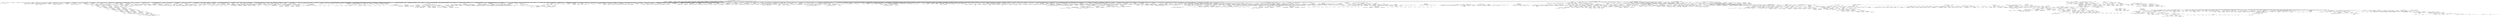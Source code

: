 digraph "_TIFFVSetField" {  
"40153" [label = <(METHOD,_TIFFVSetField)<SUB>220</SUB>> ]
"40154" [label = <(PARAM,TIFF *tif)<SUB>220</SUB>> ]
"40155" [label = <(PARAM,uint32_t tag)<SUB>220</SUB>> ]
"40156" [label = <(PARAM,va_list ap)<SUB>220</SUB>> ]
"40157" [label = <(BLOCK,&lt;empty&gt;,&lt;empty&gt;)<SUB>221</SUB>> ]
"40158" [label = <(LOCAL,constchar[] module: char[])<SUB>222</SUB>> ]
"40159" [label = <(&lt;operator&gt;.assignment,module[] = &quot;_TIFFVSetField&quot;)<SUB>222</SUB>> ]
"40160" [label = <(IDENTIFIER,module,module[] = &quot;_TIFFVSetField&quot;)<SUB>222</SUB>> ]
"40161" [label = <(LITERAL,&quot;_TIFFVSetField&quot;,module[] = &quot;_TIFFVSetField&quot;)<SUB>222</SUB>> ]
"40162" [label = <(LOCAL,TIFFDirectory* td: TIFFDirectory)<SUB>224</SUB>> ]
"40163" [label = <(&lt;operator&gt;.assignment,*td = &amp;tif-&gt;tif_dir)<SUB>224</SUB>> ]
"40164" [label = <(IDENTIFIER,td,*td = &amp;tif-&gt;tif_dir)<SUB>224</SUB>> ]
"40165" [label = <(&lt;operator&gt;.addressOf,&amp;tif-&gt;tif_dir)<SUB>224</SUB>> ]
"40166" [label = <(&lt;operator&gt;.indirectFieldAccess,tif-&gt;tif_dir)<SUB>224</SUB>> ]
"40167" [label = <(IDENTIFIER,tif,*td = &amp;tif-&gt;tif_dir)<SUB>224</SUB>> ]
"40168" [label = <(FIELD_IDENTIFIER,tif_dir,tif_dir)<SUB>224</SUB>> ]
"40169" [label = <(LOCAL,int status: int)<SUB>225</SUB>> ]
"40170" [label = <(&lt;operator&gt;.assignment,status = 1)<SUB>225</SUB>> ]
"40171" [label = <(IDENTIFIER,status,status = 1)<SUB>225</SUB>> ]
"40172" [label = <(LITERAL,1,status = 1)<SUB>225</SUB>> ]
"40173" [label = <(LOCAL,uint32_t v32: uint32_t)<SUB>226</SUB>> ]
"40174" [label = <(LOCAL,uint32_t v: uint32_t)<SUB>226</SUB>> ]
"40175" [label = <(LOCAL,double dblval: double)<SUB>227</SUB>> ]
"40176" [label = <(LOCAL,char* s: char)<SUB>228</SUB>> ]
"40177" [label = <(LOCAL,const TIFFField* fip: TIFFField)<SUB>229</SUB>> ]
"40178" [label = <(&lt;operator&gt;.assignment,*fip = TIFFFindField(tif, tag, TIFF_ANY))<SUB>229</SUB>> ]
"40179" [label = <(IDENTIFIER,fip,*fip = TIFFFindField(tif, tag, TIFF_ANY))<SUB>229</SUB>> ]
"40180" [label = <(TIFFFindField,TIFFFindField(tif, tag, TIFF_ANY))<SUB>229</SUB>> ]
"40181" [label = <(IDENTIFIER,tif,TIFFFindField(tif, tag, TIFF_ANY))<SUB>229</SUB>> ]
"40182" [label = <(IDENTIFIER,tag,TIFFFindField(tif, tag, TIFF_ANY))<SUB>229</SUB>> ]
"40183" [label = <(IDENTIFIER,TIFF_ANY,TIFFFindField(tif, tag, TIFF_ANY))<SUB>229</SUB>> ]
"40184" [label = <(LOCAL,uint32_t standard_tag: uint32_t)<SUB>230</SUB>> ]
"40185" [label = <(&lt;operator&gt;.assignment,standard_tag = tag)<SUB>230</SUB>> ]
"40186" [label = <(IDENTIFIER,standard_tag,standard_tag = tag)<SUB>230</SUB>> ]
"40187" [label = <(IDENTIFIER,tag,standard_tag = tag)<SUB>230</SUB>> ]
"40188" [label = <(CONTROL_STRUCTURE,if (fip == NULL),if (fip == NULL))<SUB>231</SUB>> ]
"40189" [label = <(&lt;operator&gt;.equals,fip == NULL)<SUB>231</SUB>> ]
"40190" [label = <(IDENTIFIER,fip,fip == NULL)<SUB>231</SUB>> ]
"40191" [label = <(IDENTIFIER,NULL,fip == NULL)<SUB>231</SUB>> ]
"40192" [label = <(BLOCK,&lt;empty&gt;,&lt;empty&gt;)<SUB>232</SUB>> ]
"40193" [label = <(RETURN,return 0;,return 0;)<SUB>232</SUB>> ]
"40194" [label = <(LITERAL,0,return 0;)<SUB>232</SUB>> ]
"40195" [label = <(CONTROL_STRUCTURE,if (fip-&gt;field_bit == FIELD_CUSTOM),if (fip-&gt;field_bit == FIELD_CUSTOM))<SUB>239</SUB>> ]
"40196" [label = <(&lt;operator&gt;.equals,fip-&gt;field_bit == FIELD_CUSTOM)<SUB>239</SUB>> ]
"40197" [label = <(&lt;operator&gt;.indirectFieldAccess,fip-&gt;field_bit)<SUB>239</SUB>> ]
"40198" [label = <(IDENTIFIER,fip,fip-&gt;field_bit == FIELD_CUSTOM)<SUB>239</SUB>> ]
"40199" [label = <(FIELD_IDENTIFIER,field_bit,field_bit)<SUB>239</SUB>> ]
"40200" [label = <(IDENTIFIER,FIELD_CUSTOM,fip-&gt;field_bit == FIELD_CUSTOM)<SUB>239</SUB>> ]
"40201" [label = <(BLOCK,&lt;empty&gt;,&lt;empty&gt;)<SUB>240</SUB>> ]
"40202" [label = <(&lt;operator&gt;.assignment,standard_tag = 0)<SUB>241</SUB>> ]
"40203" [label = <(IDENTIFIER,standard_tag,standard_tag = 0)<SUB>241</SUB>> ]
"40204" [label = <(LITERAL,0,standard_tag = 0)<SUB>241</SUB>> ]
"40205" [label = <(CONTROL_STRUCTURE,switch(standard_tag),switch(standard_tag))<SUB>244</SUB>> ]
"40206" [label = <(IDENTIFIER,standard_tag,switch(standard_tag))<SUB>244</SUB>> ]
"40207" [label = <(BLOCK,&lt;empty&gt;,&lt;empty&gt;)<SUB>245</SUB>> ]
"40208" [label = <(JUMP_TARGET,case)<SUB>246</SUB>> ]
"40209" [label = <(IDENTIFIER,TIFFTAG_SUBFILETYPE,&lt;empty&gt;)<SUB>246</SUB>> ]
"40210" [label = <(&lt;operator&gt;.assignment,td-&gt;td_subfiletype = (uint32_t)va_arg(ap, uint32_t))<SUB>247</SUB>> ]
"40211" [label = <(&lt;operator&gt;.indirectFieldAccess,td-&gt;td_subfiletype)<SUB>247</SUB>> ]
"40212" [label = <(IDENTIFIER,td,td-&gt;td_subfiletype = (uint32_t)va_arg(ap, uint32_t))<SUB>247</SUB>> ]
"40213" [label = <(FIELD_IDENTIFIER,td_subfiletype,td_subfiletype)<SUB>247</SUB>> ]
"40214" [label = <(&lt;operator&gt;.cast,(uint32_t)va_arg(ap, uint32_t))<SUB>247</SUB>> ]
"40215" [label = <(UNKNOWN,uint32_t,uint32_t)<SUB>247</SUB>> ]
"40216" [label = <(va_arg,va_arg(ap, uint32_t))<SUB>247</SUB>> ]
"40217" [label = <(IDENTIFIER,ap,va_arg(ap, uint32_t))<SUB>247</SUB>> ]
"40218" [label = <(IDENTIFIER,uint32_t,va_arg(ap, uint32_t))<SUB>247</SUB>> ]
"40219" [label = <(CONTROL_STRUCTURE,break;,break;)<SUB>248</SUB>> ]
"40220" [label = <(JUMP_TARGET,case)<SUB>249</SUB>> ]
"40221" [label = <(IDENTIFIER,TIFFTAG_IMAGEWIDTH,&lt;empty&gt;)<SUB>249</SUB>> ]
"40222" [label = <(&lt;operator&gt;.assignment,td-&gt;td_imagewidth = (uint32_t)va_arg(ap, uint32_t))<SUB>250</SUB>> ]
"40223" [label = <(&lt;operator&gt;.indirectFieldAccess,td-&gt;td_imagewidth)<SUB>250</SUB>> ]
"40224" [label = <(IDENTIFIER,td,td-&gt;td_imagewidth = (uint32_t)va_arg(ap, uint32_t))<SUB>250</SUB>> ]
"40225" [label = <(FIELD_IDENTIFIER,td_imagewidth,td_imagewidth)<SUB>250</SUB>> ]
"40226" [label = <(&lt;operator&gt;.cast,(uint32_t)va_arg(ap, uint32_t))<SUB>250</SUB>> ]
"40227" [label = <(UNKNOWN,uint32_t,uint32_t)<SUB>250</SUB>> ]
"40228" [label = <(va_arg,va_arg(ap, uint32_t))<SUB>250</SUB>> ]
"40229" [label = <(IDENTIFIER,ap,va_arg(ap, uint32_t))<SUB>250</SUB>> ]
"40230" [label = <(IDENTIFIER,uint32_t,va_arg(ap, uint32_t))<SUB>250</SUB>> ]
"40231" [label = <(CONTROL_STRUCTURE,break;,break;)<SUB>251</SUB>> ]
"40232" [label = <(JUMP_TARGET,case)<SUB>252</SUB>> ]
"40233" [label = <(IDENTIFIER,TIFFTAG_IMAGELENGTH,&lt;empty&gt;)<SUB>252</SUB>> ]
"40234" [label = <(&lt;operator&gt;.assignment,td-&gt;td_imagelength = (uint32_t)va_arg(ap, uint32_t))<SUB>253</SUB>> ]
"40235" [label = <(&lt;operator&gt;.indirectFieldAccess,td-&gt;td_imagelength)<SUB>253</SUB>> ]
"40236" [label = <(IDENTIFIER,td,td-&gt;td_imagelength = (uint32_t)va_arg(ap, uint32_t))<SUB>253</SUB>> ]
"40237" [label = <(FIELD_IDENTIFIER,td_imagelength,td_imagelength)<SUB>253</SUB>> ]
"40238" [label = <(&lt;operator&gt;.cast,(uint32_t)va_arg(ap, uint32_t))<SUB>253</SUB>> ]
"40239" [label = <(UNKNOWN,uint32_t,uint32_t)<SUB>253</SUB>> ]
"40240" [label = <(va_arg,va_arg(ap, uint32_t))<SUB>253</SUB>> ]
"40241" [label = <(IDENTIFIER,ap,va_arg(ap, uint32_t))<SUB>253</SUB>> ]
"40242" [label = <(IDENTIFIER,uint32_t,va_arg(ap, uint32_t))<SUB>253</SUB>> ]
"40243" [label = <(CONTROL_STRUCTURE,break;,break;)<SUB>254</SUB>> ]
"40244" [label = <(JUMP_TARGET,case)<SUB>255</SUB>> ]
"40245" [label = <(IDENTIFIER,TIFFTAG_BITSPERSAMPLE,&lt;empty&gt;)<SUB>255</SUB>> ]
"40246" [label = <(&lt;operator&gt;.assignment,td-&gt;td_bitspersample = (uint16_t)va_arg(ap, uint16_vap))<SUB>256</SUB>> ]
"40247" [label = <(&lt;operator&gt;.indirectFieldAccess,td-&gt;td_bitspersample)<SUB>256</SUB>> ]
"40248" [label = <(IDENTIFIER,td,td-&gt;td_bitspersample = (uint16_t)va_arg(ap, uint16_vap))<SUB>256</SUB>> ]
"40249" [label = <(FIELD_IDENTIFIER,td_bitspersample,td_bitspersample)<SUB>256</SUB>> ]
"40250" [label = <(&lt;operator&gt;.cast,(uint16_t)va_arg(ap, uint16_vap))<SUB>256</SUB>> ]
"40251" [label = <(UNKNOWN,uint16_t,uint16_t)<SUB>256</SUB>> ]
"40252" [label = <(va_arg,va_arg(ap, uint16_vap))<SUB>256</SUB>> ]
"40253" [label = <(IDENTIFIER,ap,va_arg(ap, uint16_vap))<SUB>256</SUB>> ]
"40254" [label = <(IDENTIFIER,uint16_vap,va_arg(ap, uint16_vap))<SUB>256</SUB>> ]
"40255" [label = <(CONTROL_STRUCTURE,if (tif-&gt;tif_flags &amp; TIFF_SWAB),if (tif-&gt;tif_flags &amp; TIFF_SWAB))<SUB>264</SUB>> ]
"40256" [label = <(&lt;operator&gt;.and,tif-&gt;tif_flags &amp; TIFF_SWAB)<SUB>264</SUB>> ]
"40257" [label = <(&lt;operator&gt;.indirectFieldAccess,tif-&gt;tif_flags)<SUB>264</SUB>> ]
"40258" [label = <(IDENTIFIER,tif,tif-&gt;tif_flags &amp; TIFF_SWAB)<SUB>264</SUB>> ]
"40259" [label = <(FIELD_IDENTIFIER,tif_flags,tif_flags)<SUB>264</SUB>> ]
"40260" [label = <(IDENTIFIER,TIFF_SWAB,tif-&gt;tif_flags &amp; TIFF_SWAB)<SUB>264</SUB>> ]
"40261" [label = <(BLOCK,&lt;empty&gt;,&lt;empty&gt;)<SUB>265</SUB>> ]
"40262" [label = <(CONTROL_STRUCTURE,if (td-&gt;td_bitspersample == 8),if (td-&gt;td_bitspersample == 8))<SUB>266</SUB>> ]
"40263" [label = <(&lt;operator&gt;.equals,td-&gt;td_bitspersample == 8)<SUB>266</SUB>> ]
"40264" [label = <(&lt;operator&gt;.indirectFieldAccess,td-&gt;td_bitspersample)<SUB>266</SUB>> ]
"40265" [label = <(IDENTIFIER,td,td-&gt;td_bitspersample == 8)<SUB>266</SUB>> ]
"40266" [label = <(FIELD_IDENTIFIER,td_bitspersample,td_bitspersample)<SUB>266</SUB>> ]
"40267" [label = <(LITERAL,8,td-&gt;td_bitspersample == 8)<SUB>266</SUB>> ]
"40268" [label = <(BLOCK,&lt;empty&gt;,&lt;empty&gt;)<SUB>267</SUB>> ]
"40269" [label = <(&lt;operator&gt;.assignment,tif-&gt;tif_postdecode = _TIFFNoPostDecode)<SUB>267</SUB>> ]
"40270" [label = <(&lt;operator&gt;.indirectFieldAccess,tif-&gt;tif_postdecode)<SUB>267</SUB>> ]
"40271" [label = <(IDENTIFIER,tif,tif-&gt;tif_postdecode = _TIFFNoPostDecode)<SUB>267</SUB>> ]
"40272" [label = <(FIELD_IDENTIFIER,tif_postdecode,tif_postdecode)<SUB>267</SUB>> ]
"40273" [label = <(IDENTIFIER,_TIFFNoPostDecode,tif-&gt;tif_postdecode = _TIFFNoPostDecode)<SUB>267</SUB>> ]
"40274" [label = <(CONTROL_STRUCTURE,else,else)<SUB>268</SUB>> ]
"40275" [label = <(BLOCK,&lt;empty&gt;,&lt;empty&gt;)<SUB>268</SUB>> ]
"40276" [label = <(CONTROL_STRUCTURE,if (td-&gt;td_bitspersample == 16),if (td-&gt;td_bitspersample == 16))<SUB>268</SUB>> ]
"40277" [label = <(&lt;operator&gt;.equals,td-&gt;td_bitspersample == 16)<SUB>268</SUB>> ]
"40278" [label = <(&lt;operator&gt;.indirectFieldAccess,td-&gt;td_bitspersample)<SUB>268</SUB>> ]
"40279" [label = <(IDENTIFIER,td,td-&gt;td_bitspersample == 16)<SUB>268</SUB>> ]
"40280" [label = <(FIELD_IDENTIFIER,td_bitspersample,td_bitspersample)<SUB>268</SUB>> ]
"40281" [label = <(LITERAL,16,td-&gt;td_bitspersample == 16)<SUB>268</SUB>> ]
"40282" [label = <(BLOCK,&lt;empty&gt;,&lt;empty&gt;)<SUB>269</SUB>> ]
"40283" [label = <(&lt;operator&gt;.assignment,tif-&gt;tif_postdecode = _TIFFSwab16BitData)<SUB>269</SUB>> ]
"40284" [label = <(&lt;operator&gt;.indirectFieldAccess,tif-&gt;tif_postdecode)<SUB>269</SUB>> ]
"40285" [label = <(IDENTIFIER,tif,tif-&gt;tif_postdecode = _TIFFSwab16BitData)<SUB>269</SUB>> ]
"40286" [label = <(FIELD_IDENTIFIER,tif_postdecode,tif_postdecode)<SUB>269</SUB>> ]
"40287" [label = <(IDENTIFIER,_TIFFSwab16BitData,tif-&gt;tif_postdecode = _TIFFSwab16BitData)<SUB>269</SUB>> ]
"40288" [label = <(CONTROL_STRUCTURE,else,else)<SUB>270</SUB>> ]
"40289" [label = <(BLOCK,&lt;empty&gt;,&lt;empty&gt;)<SUB>270</SUB>> ]
"40290" [label = <(CONTROL_STRUCTURE,if (td-&gt;td_bitspersample == 24),if (td-&gt;td_bitspersample == 24))<SUB>270</SUB>> ]
"40291" [label = <(&lt;operator&gt;.equals,td-&gt;td_bitspersample == 24)<SUB>270</SUB>> ]
"40292" [label = <(&lt;operator&gt;.indirectFieldAccess,td-&gt;td_bitspersample)<SUB>270</SUB>> ]
"40293" [label = <(IDENTIFIER,td,td-&gt;td_bitspersample == 24)<SUB>270</SUB>> ]
"40294" [label = <(FIELD_IDENTIFIER,td_bitspersample,td_bitspersample)<SUB>270</SUB>> ]
"40295" [label = <(LITERAL,24,td-&gt;td_bitspersample == 24)<SUB>270</SUB>> ]
"40296" [label = <(BLOCK,&lt;empty&gt;,&lt;empty&gt;)<SUB>271</SUB>> ]
"40297" [label = <(&lt;operator&gt;.assignment,tif-&gt;tif_postdecode = _TIFFSwab24BitData)<SUB>271</SUB>> ]
"40298" [label = <(&lt;operator&gt;.indirectFieldAccess,tif-&gt;tif_postdecode)<SUB>271</SUB>> ]
"40299" [label = <(IDENTIFIER,tif,tif-&gt;tif_postdecode = _TIFFSwab24BitData)<SUB>271</SUB>> ]
"40300" [label = <(FIELD_IDENTIFIER,tif_postdecode,tif_postdecode)<SUB>271</SUB>> ]
"40301" [label = <(IDENTIFIER,_TIFFSwab24BitData,tif-&gt;tif_postdecode = _TIFFSwab24BitData)<SUB>271</SUB>> ]
"40302" [label = <(CONTROL_STRUCTURE,else,else)<SUB>272</SUB>> ]
"40303" [label = <(BLOCK,&lt;empty&gt;,&lt;empty&gt;)<SUB>272</SUB>> ]
"40304" [label = <(CONTROL_STRUCTURE,if (td-&gt;td_bitspersample == 32),if (td-&gt;td_bitspersample == 32))<SUB>272</SUB>> ]
"40305" [label = <(&lt;operator&gt;.equals,td-&gt;td_bitspersample == 32)<SUB>272</SUB>> ]
"40306" [label = <(&lt;operator&gt;.indirectFieldAccess,td-&gt;td_bitspersample)<SUB>272</SUB>> ]
"40307" [label = <(IDENTIFIER,td,td-&gt;td_bitspersample == 32)<SUB>272</SUB>> ]
"40308" [label = <(FIELD_IDENTIFIER,td_bitspersample,td_bitspersample)<SUB>272</SUB>> ]
"40309" [label = <(LITERAL,32,td-&gt;td_bitspersample == 32)<SUB>272</SUB>> ]
"40310" [label = <(BLOCK,&lt;empty&gt;,&lt;empty&gt;)<SUB>273</SUB>> ]
"40311" [label = <(&lt;operator&gt;.assignment,tif-&gt;tif_postdecode = _TIFFSwab32BitData)<SUB>273</SUB>> ]
"40312" [label = <(&lt;operator&gt;.indirectFieldAccess,tif-&gt;tif_postdecode)<SUB>273</SUB>> ]
"40313" [label = <(IDENTIFIER,tif,tif-&gt;tif_postdecode = _TIFFSwab32BitData)<SUB>273</SUB>> ]
"40314" [label = <(FIELD_IDENTIFIER,tif_postdecode,tif_postdecode)<SUB>273</SUB>> ]
"40315" [label = <(IDENTIFIER,_TIFFSwab32BitData,tif-&gt;tif_postdecode = _TIFFSwab32BitData)<SUB>273</SUB>> ]
"40316" [label = <(CONTROL_STRUCTURE,else,else)<SUB>274</SUB>> ]
"40317" [label = <(BLOCK,&lt;empty&gt;,&lt;empty&gt;)<SUB>274</SUB>> ]
"40318" [label = <(CONTROL_STRUCTURE,if (td-&gt;td_bitspersample == 64),if (td-&gt;td_bitspersample == 64))<SUB>274</SUB>> ]
"40319" [label = <(&lt;operator&gt;.equals,td-&gt;td_bitspersample == 64)<SUB>274</SUB>> ]
"40320" [label = <(&lt;operator&gt;.indirectFieldAccess,td-&gt;td_bitspersample)<SUB>274</SUB>> ]
"40321" [label = <(IDENTIFIER,td,td-&gt;td_bitspersample == 64)<SUB>274</SUB>> ]
"40322" [label = <(FIELD_IDENTIFIER,td_bitspersample,td_bitspersample)<SUB>274</SUB>> ]
"40323" [label = <(LITERAL,64,td-&gt;td_bitspersample == 64)<SUB>274</SUB>> ]
"40324" [label = <(BLOCK,&lt;empty&gt;,&lt;empty&gt;)<SUB>275</SUB>> ]
"40325" [label = <(&lt;operator&gt;.assignment,tif-&gt;tif_postdecode = _TIFFSwab64BitData)<SUB>275</SUB>> ]
"40326" [label = <(&lt;operator&gt;.indirectFieldAccess,tif-&gt;tif_postdecode)<SUB>275</SUB>> ]
"40327" [label = <(IDENTIFIER,tif,tif-&gt;tif_postdecode = _TIFFSwab64BitData)<SUB>275</SUB>> ]
"40328" [label = <(FIELD_IDENTIFIER,tif_postdecode,tif_postdecode)<SUB>275</SUB>> ]
"40329" [label = <(IDENTIFIER,_TIFFSwab64BitData,tif-&gt;tif_postdecode = _TIFFSwab64BitData)<SUB>275</SUB>> ]
"40330" [label = <(CONTROL_STRUCTURE,else,else)<SUB>276</SUB>> ]
"40331" [label = <(BLOCK,&lt;empty&gt;,&lt;empty&gt;)<SUB>276</SUB>> ]
"40332" [label = <(CONTROL_STRUCTURE,if (td-&gt;td_bitspersample == 128),if (td-&gt;td_bitspersample == 128))<SUB>276</SUB>> ]
"40333" [label = <(&lt;operator&gt;.equals,td-&gt;td_bitspersample == 128)<SUB>276</SUB>> ]
"40334" [label = <(&lt;operator&gt;.indirectFieldAccess,td-&gt;td_bitspersample)<SUB>276</SUB>> ]
"40335" [label = <(IDENTIFIER,td,td-&gt;td_bitspersample == 128)<SUB>276</SUB>> ]
"40336" [label = <(FIELD_IDENTIFIER,td_bitspersample,td_bitspersample)<SUB>276</SUB>> ]
"40337" [label = <(LITERAL,128,td-&gt;td_bitspersample == 128)<SUB>276</SUB>> ]
"40338" [label = <(BLOCK,&lt;empty&gt;,&lt;empty&gt;)<SUB>277</SUB>> ]
"40339" [label = <(&lt;operator&gt;.assignment,tif-&gt;tif_postdecode = _TIFFSwab64BitData)<SUB>277</SUB>> ]
"40340" [label = <(&lt;operator&gt;.indirectFieldAccess,tif-&gt;tif_postdecode)<SUB>277</SUB>> ]
"40341" [label = <(IDENTIFIER,tif,tif-&gt;tif_postdecode = _TIFFSwab64BitData)<SUB>277</SUB>> ]
"40342" [label = <(FIELD_IDENTIFIER,tif_postdecode,tif_postdecode)<SUB>277</SUB>> ]
"40343" [label = <(IDENTIFIER,_TIFFSwab64BitData,tif-&gt;tif_postdecode = _TIFFSwab64BitData)<SUB>277</SUB>> ]
"40344" [label = <(CONTROL_STRUCTURE,break;,break;)<SUB>279</SUB>> ]
"40345" [label = <(JUMP_TARGET,case)<SUB>280</SUB>> ]
"40346" [label = <(IDENTIFIER,TIFFTAG_COMPRESSION,&lt;empty&gt;)<SUB>280</SUB>> ]
"40347" [label = <(&lt;operator&gt;.assignment,v = (uint16_t)va_arg(ap, uint16_vap))<SUB>281</SUB>> ]
"40348" [label = <(IDENTIFIER,v,v = (uint16_t)va_arg(ap, uint16_vap))<SUB>281</SUB>> ]
"40349" [label = <(&lt;operator&gt;.cast,(uint16_t)va_arg(ap, uint16_vap))<SUB>281</SUB>> ]
"40350" [label = <(UNKNOWN,uint16_t,uint16_t)<SUB>281</SUB>> ]
"40351" [label = <(va_arg,va_arg(ap, uint16_vap))<SUB>281</SUB>> ]
"40352" [label = <(IDENTIFIER,ap,va_arg(ap, uint16_vap))<SUB>281</SUB>> ]
"40353" [label = <(IDENTIFIER,uint16_vap,va_arg(ap, uint16_vap))<SUB>281</SUB>> ]
"40354" [label = <(CONTROL_STRUCTURE,if (TIFFFieldSet(tif, FIELD_COMPRESSION)),if (TIFFFieldSet(tif, FIELD_COMPRESSION)))<SUB>287</SUB>> ]
"40355" [label = <(TIFFFieldSet,TIFFFieldSet(tif, FIELD_COMPRESSION))<SUB>287</SUB>> ]
"40356" [label = <(IDENTIFIER,tif,TIFFFieldSet(tif, FIELD_COMPRESSION))<SUB>287</SUB>> ]
"40357" [label = <(IDENTIFIER,FIELD_COMPRESSION,TIFFFieldSet(tif, FIELD_COMPRESSION))<SUB>287</SUB>> ]
"40358" [label = <(BLOCK,&lt;empty&gt;,&lt;empty&gt;)<SUB>288</SUB>> ]
"40359" [label = <(CONTROL_STRUCTURE,if ((uint32_t)td-&gt;td_compression == v),if ((uint32_t)td-&gt;td_compression == v))<SUB>289</SUB>> ]
"40360" [label = <(&lt;operator&gt;.equals,(uint32_t)td-&gt;td_compression == v)<SUB>289</SUB>> ]
"40361" [label = <(&lt;operator&gt;.cast,(uint32_t)td-&gt;td_compression)<SUB>289</SUB>> ]
"40362" [label = <(UNKNOWN,uint32_t,uint32_t)<SUB>289</SUB>> ]
"40363" [label = <(&lt;operator&gt;.indirectFieldAccess,td-&gt;td_compression)<SUB>289</SUB>> ]
"40364" [label = <(IDENTIFIER,td,(uint32_t)td-&gt;td_compression)<SUB>289</SUB>> ]
"40365" [label = <(FIELD_IDENTIFIER,td_compression,td_compression)<SUB>289</SUB>> ]
"40366" [label = <(IDENTIFIER,v,(uint32_t)td-&gt;td_compression == v)<SUB>289</SUB>> ]
"40367" [label = <(BLOCK,&lt;empty&gt;,&lt;empty&gt;)<SUB>290</SUB>> ]
"40368" [label = <(CONTROL_STRUCTURE,break;,break;)<SUB>290</SUB>> ]
"40369" [label = <(*tif-&gt;tif_cleanup,(*tif-&gt;tif_cleanup)(tif))<SUB>291</SUB>> ]
"40370" [label = <(&lt;operator&gt;.indirection,*tif-&gt;tif_cleanup)<SUB>291</SUB>> ]
"40371" [label = <(&lt;operator&gt;.indirectFieldAccess,tif-&gt;tif_cleanup)<SUB>291</SUB>> ]
"40372" [label = <(IDENTIFIER,tif,(*tif-&gt;tif_cleanup)(tif))<SUB>291</SUB>> ]
"40373" [label = <(FIELD_IDENTIFIER,tif_cleanup,tif_cleanup)<SUB>291</SUB>> ]
"40374" [label = <(IDENTIFIER,tif,(*tif-&gt;tif_cleanup)(tif))<SUB>291</SUB>> ]
"40375" [label = <(&lt;operators&gt;.assignmentAnd,tif-&gt;tif_flags &amp;= ~TIFF_CODERSETUP)<SUB>292</SUB>> ]
"40376" [label = <(&lt;operator&gt;.indirectFieldAccess,tif-&gt;tif_flags)<SUB>292</SUB>> ]
"40377" [label = <(IDENTIFIER,tif,tif-&gt;tif_flags &amp;= ~TIFF_CODERSETUP)<SUB>292</SUB>> ]
"40378" [label = <(FIELD_IDENTIFIER,tif_flags,tif_flags)<SUB>292</SUB>> ]
"40379" [label = <(&lt;operator&gt;.not,~TIFF_CODERSETUP)<SUB>292</SUB>> ]
"40380" [label = <(IDENTIFIER,TIFF_CODERSETUP,~TIFF_CODERSETUP)<SUB>292</SUB>> ]
"40381" [label = <(CONTROL_STRUCTURE,if ((status = TIFFSetCompressionScheme(tif, v)) != 0),if ((status = TIFFSetCompressionScheme(tif, v)) != 0))<SUB>297</SUB>> ]
"40382" [label = <(&lt;operator&gt;.notEquals,(status = TIFFSetCompressionScheme(tif, v)) != 0)<SUB>297</SUB>> ]
"40383" [label = <(&lt;operator&gt;.assignment,status = TIFFSetCompressionScheme(tif, v))<SUB>297</SUB>> ]
"40384" [label = <(IDENTIFIER,status,status = TIFFSetCompressionScheme(tif, v))<SUB>297</SUB>> ]
"40385" [label = <(TIFFSetCompressionScheme,TIFFSetCompressionScheme(tif, v))<SUB>297</SUB>> ]
"40386" [label = <(IDENTIFIER,tif,TIFFSetCompressionScheme(tif, v))<SUB>297</SUB>> ]
"40387" [label = <(IDENTIFIER,v,TIFFSetCompressionScheme(tif, v))<SUB>297</SUB>> ]
"40388" [label = <(LITERAL,0,(status = TIFFSetCompressionScheme(tif, v)) != 0)<SUB>297</SUB>> ]
"40389" [label = <(BLOCK,&lt;empty&gt;,&lt;empty&gt;)<SUB>298</SUB>> ]
"40390" [label = <(&lt;operator&gt;.assignment,td-&gt;td_compression = (uint16_t)v)<SUB>298</SUB>> ]
"40391" [label = <(&lt;operator&gt;.indirectFieldAccess,td-&gt;td_compression)<SUB>298</SUB>> ]
"40392" [label = <(IDENTIFIER,td,td-&gt;td_compression = (uint16_t)v)<SUB>298</SUB>> ]
"40393" [label = <(FIELD_IDENTIFIER,td_compression,td_compression)<SUB>298</SUB>> ]
"40394" [label = <(&lt;operator&gt;.cast,(uint16_t)v)<SUB>298</SUB>> ]
"40395" [label = <(UNKNOWN,uint16_t,uint16_t)<SUB>298</SUB>> ]
"40396" [label = <(IDENTIFIER,v,(uint16_t)v)<SUB>298</SUB>> ]
"40397" [label = <(CONTROL_STRUCTURE,else,else)<SUB>300</SUB>> ]
"40398" [label = <(BLOCK,&lt;empty&gt;,&lt;empty&gt;)<SUB>300</SUB>> ]
"40399" [label = <(&lt;operator&gt;.assignment,status = 0)<SUB>300</SUB>> ]
"40400" [label = <(IDENTIFIER,status,status = 0)<SUB>300</SUB>> ]
"40401" [label = <(LITERAL,0,status = 0)<SUB>300</SUB>> ]
"40402" [label = <(CONTROL_STRUCTURE,break;,break;)<SUB>301</SUB>> ]
"40403" [label = <(JUMP_TARGET,case)<SUB>302</SUB>> ]
"40404" [label = <(IDENTIFIER,TIFFTAG_PHOTOMETRIC,&lt;empty&gt;)<SUB>302</SUB>> ]
"40405" [label = <(&lt;operator&gt;.assignment,td-&gt;td_photometric = (uint16_t)va_arg(ap, uint16_vap))<SUB>303</SUB>> ]
"40406" [label = <(&lt;operator&gt;.indirectFieldAccess,td-&gt;td_photometric)<SUB>303</SUB>> ]
"40407" [label = <(IDENTIFIER,td,td-&gt;td_photometric = (uint16_t)va_arg(ap, uint16_vap))<SUB>303</SUB>> ]
"40408" [label = <(FIELD_IDENTIFIER,td_photometric,td_photometric)<SUB>303</SUB>> ]
"40409" [label = <(&lt;operator&gt;.cast,(uint16_t)va_arg(ap, uint16_vap))<SUB>303</SUB>> ]
"40410" [label = <(UNKNOWN,uint16_t,uint16_t)<SUB>303</SUB>> ]
"40411" [label = <(va_arg,va_arg(ap, uint16_vap))<SUB>303</SUB>> ]
"40412" [label = <(IDENTIFIER,ap,va_arg(ap, uint16_vap))<SUB>303</SUB>> ]
"40413" [label = <(IDENTIFIER,uint16_vap,va_arg(ap, uint16_vap))<SUB>303</SUB>> ]
"40414" [label = <(CONTROL_STRUCTURE,break;,break;)<SUB>304</SUB>> ]
"40415" [label = <(JUMP_TARGET,case)<SUB>305</SUB>> ]
"40416" [label = <(IDENTIFIER,TIFFTAG_THRESHHOLDING,&lt;empty&gt;)<SUB>305</SUB>> ]
"40417" [label = <(&lt;operator&gt;.assignment,td-&gt;td_threshholding = (uint16_t)va_arg(ap, uint16_vap))<SUB>306</SUB>> ]
"40418" [label = <(&lt;operator&gt;.indirectFieldAccess,td-&gt;td_threshholding)<SUB>306</SUB>> ]
"40419" [label = <(IDENTIFIER,td,td-&gt;td_threshholding = (uint16_t)va_arg(ap, uint16_vap))<SUB>306</SUB>> ]
"40420" [label = <(FIELD_IDENTIFIER,td_threshholding,td_threshholding)<SUB>306</SUB>> ]
"40421" [label = <(&lt;operator&gt;.cast,(uint16_t)va_arg(ap, uint16_vap))<SUB>306</SUB>> ]
"40422" [label = <(UNKNOWN,uint16_t,uint16_t)<SUB>306</SUB>> ]
"40423" [label = <(va_arg,va_arg(ap, uint16_vap))<SUB>306</SUB>> ]
"40424" [label = <(IDENTIFIER,ap,va_arg(ap, uint16_vap))<SUB>306</SUB>> ]
"40425" [label = <(IDENTIFIER,uint16_vap,va_arg(ap, uint16_vap))<SUB>306</SUB>> ]
"40426" [label = <(CONTROL_STRUCTURE,break;,break;)<SUB>307</SUB>> ]
"40427" [label = <(JUMP_TARGET,case)<SUB>308</SUB>> ]
"40428" [label = <(IDENTIFIER,TIFFTAG_FILLORDER,&lt;empty&gt;)<SUB>308</SUB>> ]
"40429" [label = <(&lt;operator&gt;.assignment,v = (uint16_t)va_arg(ap, uint16_vap))<SUB>309</SUB>> ]
"40430" [label = <(IDENTIFIER,v,v = (uint16_t)va_arg(ap, uint16_vap))<SUB>309</SUB>> ]
"40431" [label = <(&lt;operator&gt;.cast,(uint16_t)va_arg(ap, uint16_vap))<SUB>309</SUB>> ]
"40432" [label = <(UNKNOWN,uint16_t,uint16_t)<SUB>309</SUB>> ]
"40433" [label = <(va_arg,va_arg(ap, uint16_vap))<SUB>309</SUB>> ]
"40434" [label = <(IDENTIFIER,ap,va_arg(ap, uint16_vap))<SUB>309</SUB>> ]
"40435" [label = <(IDENTIFIER,uint16_vap,va_arg(ap, uint16_vap))<SUB>309</SUB>> ]
"40436" [label = <(CONTROL_STRUCTURE,if (v != FILLORDER_LSB2MSB &amp;&amp; v != FILLORDER_MSB2LSB),if (v != FILLORDER_LSB2MSB &amp;&amp; v != FILLORDER_MSB2LSB))<SUB>310</SUB>> ]
"40437" [label = <(&lt;operator&gt;.logicalAnd,v != FILLORDER_LSB2MSB &amp;&amp; v != FILLORDER_MSB2LSB)<SUB>310</SUB>> ]
"40438" [label = <(&lt;operator&gt;.notEquals,v != FILLORDER_LSB2MSB)<SUB>310</SUB>> ]
"40439" [label = <(IDENTIFIER,v,v != FILLORDER_LSB2MSB)<SUB>310</SUB>> ]
"40440" [label = <(IDENTIFIER,FILLORDER_LSB2MSB,v != FILLORDER_LSB2MSB)<SUB>310</SUB>> ]
"40441" [label = <(&lt;operator&gt;.notEquals,v != FILLORDER_MSB2LSB)<SUB>310</SUB>> ]
"40442" [label = <(IDENTIFIER,v,v != FILLORDER_MSB2LSB)<SUB>310</SUB>> ]
"40443" [label = <(IDENTIFIER,FILLORDER_MSB2LSB,v != FILLORDER_MSB2LSB)<SUB>310</SUB>> ]
"40444" [label = <(BLOCK,&lt;empty&gt;,&lt;empty&gt;)<SUB>311</SUB>> ]
"40445" [label = <(CONTROL_STRUCTURE,goto badvalue;,goto badvalue;)<SUB>311</SUB>> ]
"40446" [label = <(&lt;operator&gt;.assignment,td-&gt;td_fillorder = (uint16_t)v)<SUB>312</SUB>> ]
"40447" [label = <(&lt;operator&gt;.indirectFieldAccess,td-&gt;td_fillorder)<SUB>312</SUB>> ]
"40448" [label = <(IDENTIFIER,td,td-&gt;td_fillorder = (uint16_t)v)<SUB>312</SUB>> ]
"40449" [label = <(FIELD_IDENTIFIER,td_fillorder,td_fillorder)<SUB>312</SUB>> ]
"40450" [label = <(&lt;operator&gt;.cast,(uint16_t)v)<SUB>312</SUB>> ]
"40451" [label = <(UNKNOWN,uint16_t,uint16_t)<SUB>312</SUB>> ]
"40452" [label = <(IDENTIFIER,v,(uint16_t)v)<SUB>312</SUB>> ]
"40453" [label = <(CONTROL_STRUCTURE,break;,break;)<SUB>313</SUB>> ]
"40454" [label = <(JUMP_TARGET,case)<SUB>314</SUB>> ]
"40455" [label = <(IDENTIFIER,TIFFTAG_ORIENTATION,&lt;empty&gt;)<SUB>314</SUB>> ]
"40456" [label = <(&lt;operator&gt;.assignment,v = (uint16_t)va_arg(ap, uint16_vap))<SUB>315</SUB>> ]
"40457" [label = <(IDENTIFIER,v,v = (uint16_t)va_arg(ap, uint16_vap))<SUB>315</SUB>> ]
"40458" [label = <(&lt;operator&gt;.cast,(uint16_t)va_arg(ap, uint16_vap))<SUB>315</SUB>> ]
"40459" [label = <(UNKNOWN,uint16_t,uint16_t)<SUB>315</SUB>> ]
"40460" [label = <(va_arg,va_arg(ap, uint16_vap))<SUB>315</SUB>> ]
"40461" [label = <(IDENTIFIER,ap,va_arg(ap, uint16_vap))<SUB>315</SUB>> ]
"40462" [label = <(IDENTIFIER,uint16_vap,va_arg(ap, uint16_vap))<SUB>315</SUB>> ]
"40463" [label = <(CONTROL_STRUCTURE,if (v &lt; ORIENTATION_TOPLEFT || ORIENTATION_LEFTBOT &lt; v),if (v &lt; ORIENTATION_TOPLEFT || ORIENTATION_LEFTBOT &lt; v))<SUB>316</SUB>> ]
"40464" [label = <(&lt;operator&gt;.logicalOr,v &lt; ORIENTATION_TOPLEFT || ORIENTATION_LEFTBOT &lt; v)<SUB>316</SUB>> ]
"40465" [label = <(&lt;operator&gt;.lessThan,v &lt; ORIENTATION_TOPLEFT)<SUB>316</SUB>> ]
"40466" [label = <(IDENTIFIER,v,v &lt; ORIENTATION_TOPLEFT)<SUB>316</SUB>> ]
"40467" [label = <(IDENTIFIER,ORIENTATION_TOPLEFT,v &lt; ORIENTATION_TOPLEFT)<SUB>316</SUB>> ]
"40468" [label = <(&lt;operator&gt;.lessThan,ORIENTATION_LEFTBOT &lt; v)<SUB>316</SUB>> ]
"40469" [label = <(IDENTIFIER,ORIENTATION_LEFTBOT,ORIENTATION_LEFTBOT &lt; v)<SUB>316</SUB>> ]
"40470" [label = <(IDENTIFIER,v,ORIENTATION_LEFTBOT &lt; v)<SUB>316</SUB>> ]
"40471" [label = <(BLOCK,&lt;empty&gt;,&lt;empty&gt;)<SUB>317</SUB>> ]
"40472" [label = <(CONTROL_STRUCTURE,goto badvalue;,goto badvalue;)<SUB>317</SUB>> ]
"40473" [label = <(CONTROL_STRUCTURE,else,else)<SUB>319</SUB>> ]
"40474" [label = <(BLOCK,&lt;empty&gt;,&lt;empty&gt;)<SUB>319</SUB>> ]
"40475" [label = <(&lt;operator&gt;.assignment,td-&gt;td_orientation = (uint16_t)v)<SUB>319</SUB>> ]
"40476" [label = <(&lt;operator&gt;.indirectFieldAccess,td-&gt;td_orientation)<SUB>319</SUB>> ]
"40477" [label = <(IDENTIFIER,td,td-&gt;td_orientation = (uint16_t)v)<SUB>319</SUB>> ]
"40478" [label = <(FIELD_IDENTIFIER,td_orientation,td_orientation)<SUB>319</SUB>> ]
"40479" [label = <(&lt;operator&gt;.cast,(uint16_t)v)<SUB>319</SUB>> ]
"40480" [label = <(UNKNOWN,uint16_t,uint16_t)<SUB>319</SUB>> ]
"40481" [label = <(IDENTIFIER,v,(uint16_t)v)<SUB>319</SUB>> ]
"40482" [label = <(CONTROL_STRUCTURE,break;,break;)<SUB>320</SUB>> ]
"40483" [label = <(JUMP_TARGET,case)<SUB>321</SUB>> ]
"40484" [label = <(IDENTIFIER,TIFFTAG_SAMPLESPERPIXEL,&lt;empty&gt;)<SUB>321</SUB>> ]
"40485" [label = <(&lt;operator&gt;.assignment,v = (uint16_t)va_arg(ap, uint16_vap))<SUB>322</SUB>> ]
"40486" [label = <(IDENTIFIER,v,v = (uint16_t)va_arg(ap, uint16_vap))<SUB>322</SUB>> ]
"40487" [label = <(&lt;operator&gt;.cast,(uint16_t)va_arg(ap, uint16_vap))<SUB>322</SUB>> ]
"40488" [label = <(UNKNOWN,uint16_t,uint16_t)<SUB>322</SUB>> ]
"40489" [label = <(va_arg,va_arg(ap, uint16_vap))<SUB>322</SUB>> ]
"40490" [label = <(IDENTIFIER,ap,va_arg(ap, uint16_vap))<SUB>322</SUB>> ]
"40491" [label = <(IDENTIFIER,uint16_vap,va_arg(ap, uint16_vap))<SUB>322</SUB>> ]
"40492" [label = <(CONTROL_STRUCTURE,if (v == 0),if (v == 0))<SUB>323</SUB>> ]
"40493" [label = <(&lt;operator&gt;.equals,v == 0)<SUB>323</SUB>> ]
"40494" [label = <(IDENTIFIER,v,v == 0)<SUB>323</SUB>> ]
"40495" [label = <(LITERAL,0,v == 0)<SUB>323</SUB>> ]
"40496" [label = <(BLOCK,&lt;empty&gt;,&lt;empty&gt;)<SUB>324</SUB>> ]
"40497" [label = <(CONTROL_STRUCTURE,goto badvalue;,goto badvalue;)<SUB>324</SUB>> ]
"40498" [label = <(CONTROL_STRUCTURE,if (v != td-&gt;td_samplesperpixel),if (v != td-&gt;td_samplesperpixel))<SUB>325</SUB>> ]
"40499" [label = <(&lt;operator&gt;.notEquals,v != td-&gt;td_samplesperpixel)<SUB>325</SUB>> ]
"40500" [label = <(IDENTIFIER,v,v != td-&gt;td_samplesperpixel)<SUB>325</SUB>> ]
"40501" [label = <(&lt;operator&gt;.indirectFieldAccess,td-&gt;td_samplesperpixel)<SUB>325</SUB>> ]
"40502" [label = <(IDENTIFIER,td,v != td-&gt;td_samplesperpixel)<SUB>325</SUB>> ]
"40503" [label = <(FIELD_IDENTIFIER,td_samplesperpixel,td_samplesperpixel)<SUB>325</SUB>> ]
"40504" [label = <(BLOCK,&lt;empty&gt;,&lt;empty&gt;)<SUB>326</SUB>> ]
"40505" [label = <(CONTROL_STRUCTURE,if (td-&gt;td_sminsamplevalue != NULL),if (td-&gt;td_sminsamplevalue != NULL))<SUB>328</SUB>> ]
"40506" [label = <(&lt;operator&gt;.notEquals,td-&gt;td_sminsamplevalue != NULL)<SUB>328</SUB>> ]
"40507" [label = <(&lt;operator&gt;.indirectFieldAccess,td-&gt;td_sminsamplevalue)<SUB>328</SUB>> ]
"40508" [label = <(IDENTIFIER,td,td-&gt;td_sminsamplevalue != NULL)<SUB>328</SUB>> ]
"40509" [label = <(FIELD_IDENTIFIER,td_sminsamplevalue,td_sminsamplevalue)<SUB>328</SUB>> ]
"40510" [label = <(IDENTIFIER,NULL,td-&gt;td_sminsamplevalue != NULL)<SUB>328</SUB>> ]
"40511" [label = <(BLOCK,&lt;empty&gt;,&lt;empty&gt;)<SUB>329</SUB>> ]
"40512" [label = <(TIFFWarningExtR,TIFFWarningExtR(tif, module,\012                                    &quot;SamplesPerPixel tag value is changing, &quot;\012                                    &quot;but SMinSampleValue tag was read with a &quot;\012                                    &quot;different value. Canceling it&quot;))<SUB>330</SUB>> ]
"40513" [label = <(IDENTIFIER,tif,TIFFWarningExtR(tif, module,\012                                    &quot;SamplesPerPixel tag value is changing, &quot;\012                                    &quot;but SMinSampleValue tag was read with a &quot;\012                                    &quot;different value. Canceling it&quot;))<SUB>330</SUB>> ]
"40514" [label = <(IDENTIFIER,module,TIFFWarningExtR(tif, module,\012                                    &quot;SamplesPerPixel tag value is changing, &quot;\012                                    &quot;but SMinSampleValue tag was read with a &quot;\012                                    &quot;different value. Canceling it&quot;))<SUB>330</SUB>> ]
"40515" [label = <(LITERAL,&quot;SamplesPerPixel tag value is changing, &quot;\012                                    &quot;but SMinSampleValue tag was read with a &quot;\012                                    &quot;different value. Canceling it&quot;,TIFFWarningExtR(tif, module,\012                                    &quot;SamplesPerPixel tag value is changing, &quot;\012                                    &quot;but SMinSampleValue tag was read with a &quot;\012                                    &quot;different value. Canceling it&quot;))<SUB>331</SUB>> ]
"40516" [label = <(TIFFClrFieldBit,TIFFClrFieldBit(tif, FIELD_SMINSAMPLEVALUE))<SUB>334</SUB>> ]
"40517" [label = <(IDENTIFIER,tif,TIFFClrFieldBit(tif, FIELD_SMINSAMPLEVALUE))<SUB>334</SUB>> ]
"40518" [label = <(IDENTIFIER,FIELD_SMINSAMPLEVALUE,TIFFClrFieldBit(tif, FIELD_SMINSAMPLEVALUE))<SUB>334</SUB>> ]
"40519" [label = <(_TIFFfreeExt,_TIFFfreeExt(tif, td-&gt;td_sminsamplevalue))<SUB>335</SUB>> ]
"40520" [label = <(IDENTIFIER,tif,_TIFFfreeExt(tif, td-&gt;td_sminsamplevalue))<SUB>335</SUB>> ]
"40521" [label = <(&lt;operator&gt;.indirectFieldAccess,td-&gt;td_sminsamplevalue)<SUB>335</SUB>> ]
"40522" [label = <(IDENTIFIER,td,_TIFFfreeExt(tif, td-&gt;td_sminsamplevalue))<SUB>335</SUB>> ]
"40523" [label = <(FIELD_IDENTIFIER,td_sminsamplevalue,td_sminsamplevalue)<SUB>335</SUB>> ]
"40524" [label = <(&lt;operator&gt;.assignment,td-&gt;td_sminsamplevalue = NULL)<SUB>336</SUB>> ]
"40525" [label = <(&lt;operator&gt;.indirectFieldAccess,td-&gt;td_sminsamplevalue)<SUB>336</SUB>> ]
"40526" [label = <(IDENTIFIER,td,td-&gt;td_sminsamplevalue = NULL)<SUB>336</SUB>> ]
"40527" [label = <(FIELD_IDENTIFIER,td_sminsamplevalue,td_sminsamplevalue)<SUB>336</SUB>> ]
"40528" [label = <(IDENTIFIER,NULL,td-&gt;td_sminsamplevalue = NULL)<SUB>336</SUB>> ]
"40529" [label = <(CONTROL_STRUCTURE,if (td-&gt;td_smaxsamplevalue != NULL),if (td-&gt;td_smaxsamplevalue != NULL))<SUB>338</SUB>> ]
"40530" [label = <(&lt;operator&gt;.notEquals,td-&gt;td_smaxsamplevalue != NULL)<SUB>338</SUB>> ]
"40531" [label = <(&lt;operator&gt;.indirectFieldAccess,td-&gt;td_smaxsamplevalue)<SUB>338</SUB>> ]
"40532" [label = <(IDENTIFIER,td,td-&gt;td_smaxsamplevalue != NULL)<SUB>338</SUB>> ]
"40533" [label = <(FIELD_IDENTIFIER,td_smaxsamplevalue,td_smaxsamplevalue)<SUB>338</SUB>> ]
"40534" [label = <(IDENTIFIER,NULL,td-&gt;td_smaxsamplevalue != NULL)<SUB>338</SUB>> ]
"40535" [label = <(BLOCK,&lt;empty&gt;,&lt;empty&gt;)<SUB>339</SUB>> ]
"40536" [label = <(TIFFWarningExtR,TIFFWarningExtR(tif, module,\012                                    &quot;SamplesPerPixel tag value is changing, &quot;\012                                    &quot;but SMaxSampleValue tag was read with a &quot;\012                                    &quot;different value. Canceling it&quot;))<SUB>340</SUB>> ]
"40537" [label = <(IDENTIFIER,tif,TIFFWarningExtR(tif, module,\012                                    &quot;SamplesPerPixel tag value is changing, &quot;\012                                    &quot;but SMaxSampleValue tag was read with a &quot;\012                                    &quot;different value. Canceling it&quot;))<SUB>340</SUB>> ]
"40538" [label = <(IDENTIFIER,module,TIFFWarningExtR(tif, module,\012                                    &quot;SamplesPerPixel tag value is changing, &quot;\012                                    &quot;but SMaxSampleValue tag was read with a &quot;\012                                    &quot;different value. Canceling it&quot;))<SUB>340</SUB>> ]
"40539" [label = <(LITERAL,&quot;SamplesPerPixel tag value is changing, &quot;\012                                    &quot;but SMaxSampleValue tag was read with a &quot;\012                                    &quot;different value. Canceling it&quot;,TIFFWarningExtR(tif, module,\012                                    &quot;SamplesPerPixel tag value is changing, &quot;\012                                    &quot;but SMaxSampleValue tag was read with a &quot;\012                                    &quot;different value. Canceling it&quot;))<SUB>341</SUB>> ]
"40540" [label = <(TIFFClrFieldBit,TIFFClrFieldBit(tif, FIELD_SMAXSAMPLEVALUE))<SUB>344</SUB>> ]
"40541" [label = <(IDENTIFIER,tif,TIFFClrFieldBit(tif, FIELD_SMAXSAMPLEVALUE))<SUB>344</SUB>> ]
"40542" [label = <(IDENTIFIER,FIELD_SMAXSAMPLEVALUE,TIFFClrFieldBit(tif, FIELD_SMAXSAMPLEVALUE))<SUB>344</SUB>> ]
"40543" [label = <(_TIFFfreeExt,_TIFFfreeExt(tif, td-&gt;td_smaxsamplevalue))<SUB>345</SUB>> ]
"40544" [label = <(IDENTIFIER,tif,_TIFFfreeExt(tif, td-&gt;td_smaxsamplevalue))<SUB>345</SUB>> ]
"40545" [label = <(&lt;operator&gt;.indirectFieldAccess,td-&gt;td_smaxsamplevalue)<SUB>345</SUB>> ]
"40546" [label = <(IDENTIFIER,td,_TIFFfreeExt(tif, td-&gt;td_smaxsamplevalue))<SUB>345</SUB>> ]
"40547" [label = <(FIELD_IDENTIFIER,td_smaxsamplevalue,td_smaxsamplevalue)<SUB>345</SUB>> ]
"40548" [label = <(&lt;operator&gt;.assignment,td-&gt;td_smaxsamplevalue = NULL)<SUB>346</SUB>> ]
"40549" [label = <(&lt;operator&gt;.indirectFieldAccess,td-&gt;td_smaxsamplevalue)<SUB>346</SUB>> ]
"40550" [label = <(IDENTIFIER,td,td-&gt;td_smaxsamplevalue = NULL)<SUB>346</SUB>> ]
"40551" [label = <(FIELD_IDENTIFIER,td_smaxsamplevalue,td_smaxsamplevalue)<SUB>346</SUB>> ]
"40552" [label = <(IDENTIFIER,NULL,td-&gt;td_smaxsamplevalue = NULL)<SUB>346</SUB>> ]
"40553" [label = <(CONTROL_STRUCTURE,if (td-&gt;td_transferfunction[0] != NULL &amp;&amp;\012                    (v - td-&gt;td_extrasamples &gt; 1) &amp;&amp;\012                    !(td-&gt;td_samplesperpixel - td-&gt;td_extrasamples &gt; 1)),if (td-&gt;td_transferfunction[0] != NULL &amp;&amp;\012                    (v - td-&gt;td_extrasamples &gt; 1) &amp;&amp;\012                    !(td-&gt;td_samplesperpixel - td-&gt;td_extrasamples &gt; 1)))<SUB>351</SUB>> ]
"40554" [label = <(&lt;operator&gt;.logicalAnd,td-&gt;td_transferfunction[0] != NULL &amp;&amp;\012                    (v - td-&gt;td_extrasamples &gt; 1) &amp;&amp;\012                    !(td-&gt;td_samplesperpixel - td-&gt;td_extrasamples &gt; 1))<SUB>351</SUB>> ]
"40555" [label = <(&lt;operator&gt;.logicalAnd,td-&gt;td_transferfunction[0] != NULL &amp;&amp;\012                    (v - td-&gt;td_extrasamples &gt; 1))<SUB>351</SUB>> ]
"40556" [label = <(&lt;operator&gt;.notEquals,td-&gt;td_transferfunction[0] != NULL)<SUB>351</SUB>> ]
"40557" [label = <(&lt;operator&gt;.indirectIndexAccess,td-&gt;td_transferfunction[0])<SUB>351</SUB>> ]
"40558" [label = <(&lt;operator&gt;.indirectFieldAccess,td-&gt;td_transferfunction)<SUB>351</SUB>> ]
"40559" [label = <(IDENTIFIER,td,td-&gt;td_transferfunction[0] != NULL)<SUB>351</SUB>> ]
"40560" [label = <(FIELD_IDENTIFIER,td_transferfunction,td_transferfunction)<SUB>351</SUB>> ]
"40561" [label = <(LITERAL,0,td-&gt;td_transferfunction[0] != NULL)<SUB>351</SUB>> ]
"40562" [label = <(IDENTIFIER,NULL,td-&gt;td_transferfunction[0] != NULL)<SUB>351</SUB>> ]
"40563" [label = <(&lt;operator&gt;.greaterThan,v - td-&gt;td_extrasamples &gt; 1)<SUB>352</SUB>> ]
"40564" [label = <(&lt;operator&gt;.subtraction,v - td-&gt;td_extrasamples)<SUB>352</SUB>> ]
"40565" [label = <(IDENTIFIER,v,v - td-&gt;td_extrasamples)<SUB>352</SUB>> ]
"40566" [label = <(&lt;operator&gt;.indirectFieldAccess,td-&gt;td_extrasamples)<SUB>352</SUB>> ]
"40567" [label = <(IDENTIFIER,td,v - td-&gt;td_extrasamples)<SUB>352</SUB>> ]
"40568" [label = <(FIELD_IDENTIFIER,td_extrasamples,td_extrasamples)<SUB>352</SUB>> ]
"40569" [label = <(LITERAL,1,v - td-&gt;td_extrasamples &gt; 1)<SUB>352</SUB>> ]
"40570" [label = <(&lt;operator&gt;.logicalNot,!(td-&gt;td_samplesperpixel - td-&gt;td_extrasamples &gt; 1))<SUB>353</SUB>> ]
"40571" [label = <(&lt;operator&gt;.greaterThan,td-&gt;td_samplesperpixel - td-&gt;td_extrasamples &gt; 1)<SUB>353</SUB>> ]
"40572" [label = <(&lt;operator&gt;.subtraction,td-&gt;td_samplesperpixel - td-&gt;td_extrasamples)<SUB>353</SUB>> ]
"40573" [label = <(&lt;operator&gt;.indirectFieldAccess,td-&gt;td_samplesperpixel)<SUB>353</SUB>> ]
"40574" [label = <(IDENTIFIER,td,td-&gt;td_samplesperpixel - td-&gt;td_extrasamples)<SUB>353</SUB>> ]
"40575" [label = <(FIELD_IDENTIFIER,td_samplesperpixel,td_samplesperpixel)<SUB>353</SUB>> ]
"40576" [label = <(&lt;operator&gt;.indirectFieldAccess,td-&gt;td_extrasamples)<SUB>353</SUB>> ]
"40577" [label = <(IDENTIFIER,td,td-&gt;td_samplesperpixel - td-&gt;td_extrasamples)<SUB>353</SUB>> ]
"40578" [label = <(FIELD_IDENTIFIER,td_extrasamples,td_extrasamples)<SUB>353</SUB>> ]
"40579" [label = <(LITERAL,1,td-&gt;td_samplesperpixel - td-&gt;td_extrasamples &gt; 1)<SUB>353</SUB>> ]
"40580" [label = <(BLOCK,&lt;empty&gt;,&lt;empty&gt;)<SUB>354</SUB>> ]
"40581" [label = <(TIFFWarningExtR,TIFFWarningExtR(tif, module,\012                                    &quot;SamplesPerPixel tag value is changing, &quot;\012                                    &quot;but TransferFunction was read with a &quot;\012                                    &quot;different value. Canceling it&quot;))<SUB>355</SUB>> ]
"40582" [label = <(IDENTIFIER,tif,TIFFWarningExtR(tif, module,\012                                    &quot;SamplesPerPixel tag value is changing, &quot;\012                                    &quot;but TransferFunction was read with a &quot;\012                                    &quot;different value. Canceling it&quot;))<SUB>355</SUB>> ]
"40583" [label = <(IDENTIFIER,module,TIFFWarningExtR(tif, module,\012                                    &quot;SamplesPerPixel tag value is changing, &quot;\012                                    &quot;but TransferFunction was read with a &quot;\012                                    &quot;different value. Canceling it&quot;))<SUB>355</SUB>> ]
"40584" [label = <(LITERAL,&quot;SamplesPerPixel tag value is changing, &quot;\012                                    &quot;but TransferFunction was read with a &quot;\012                                    &quot;different value. Canceling it&quot;,TIFFWarningExtR(tif, module,\012                                    &quot;SamplesPerPixel tag value is changing, &quot;\012                                    &quot;but TransferFunction was read with a &quot;\012                                    &quot;different value. Canceling it&quot;))<SUB>356</SUB>> ]
"40585" [label = <(TIFFClrFieldBit,TIFFClrFieldBit(tif, FIELD_TRANSFERFUNCTION))<SUB>359</SUB>> ]
"40586" [label = <(IDENTIFIER,tif,TIFFClrFieldBit(tif, FIELD_TRANSFERFUNCTION))<SUB>359</SUB>> ]
"40587" [label = <(IDENTIFIER,FIELD_TRANSFERFUNCTION,TIFFClrFieldBit(tif, FIELD_TRANSFERFUNCTION))<SUB>359</SUB>> ]
"40588" [label = <(_TIFFfreeExt,_TIFFfreeExt(tif, td-&gt;td_transferfunction[0]))<SUB>360</SUB>> ]
"40589" [label = <(IDENTIFIER,tif,_TIFFfreeExt(tif, td-&gt;td_transferfunction[0]))<SUB>360</SUB>> ]
"40590" [label = <(&lt;operator&gt;.indirectIndexAccess,td-&gt;td_transferfunction[0])<SUB>360</SUB>> ]
"40591" [label = <(&lt;operator&gt;.indirectFieldAccess,td-&gt;td_transferfunction)<SUB>360</SUB>> ]
"40592" [label = <(IDENTIFIER,td,_TIFFfreeExt(tif, td-&gt;td_transferfunction[0]))<SUB>360</SUB>> ]
"40593" [label = <(FIELD_IDENTIFIER,td_transferfunction,td_transferfunction)<SUB>360</SUB>> ]
"40594" [label = <(LITERAL,0,_TIFFfreeExt(tif, td-&gt;td_transferfunction[0]))<SUB>360</SUB>> ]
"40595" [label = <(&lt;operator&gt;.assignment,td-&gt;td_transferfunction[0] = NULL)<SUB>361</SUB>> ]
"40596" [label = <(&lt;operator&gt;.indirectIndexAccess,td-&gt;td_transferfunction[0])<SUB>361</SUB>> ]
"40597" [label = <(&lt;operator&gt;.indirectFieldAccess,td-&gt;td_transferfunction)<SUB>361</SUB>> ]
"40598" [label = <(IDENTIFIER,td,td-&gt;td_transferfunction[0] = NULL)<SUB>361</SUB>> ]
"40599" [label = <(FIELD_IDENTIFIER,td_transferfunction,td_transferfunction)<SUB>361</SUB>> ]
"40600" [label = <(LITERAL,0,td-&gt;td_transferfunction[0] = NULL)<SUB>361</SUB>> ]
"40601" [label = <(IDENTIFIER,NULL,td-&gt;td_transferfunction[0] = NULL)<SUB>361</SUB>> ]
"40602" [label = <(&lt;operator&gt;.assignment,td-&gt;td_samplesperpixel = (uint16_t)v)<SUB>364</SUB>> ]
"40603" [label = <(&lt;operator&gt;.indirectFieldAccess,td-&gt;td_samplesperpixel)<SUB>364</SUB>> ]
"40604" [label = <(IDENTIFIER,td,td-&gt;td_samplesperpixel = (uint16_t)v)<SUB>364</SUB>> ]
"40605" [label = <(FIELD_IDENTIFIER,td_samplesperpixel,td_samplesperpixel)<SUB>364</SUB>> ]
"40606" [label = <(&lt;operator&gt;.cast,(uint16_t)v)<SUB>364</SUB>> ]
"40607" [label = <(UNKNOWN,uint16_t,uint16_t)<SUB>364</SUB>> ]
"40608" [label = <(IDENTIFIER,v,(uint16_t)v)<SUB>364</SUB>> ]
"40609" [label = <(CONTROL_STRUCTURE,break;,break;)<SUB>365</SUB>> ]
"40610" [label = <(JUMP_TARGET,case)<SUB>366</SUB>> ]
"40611" [label = <(IDENTIFIER,TIFFTAG_ROWSPERSTRIP,&lt;empty&gt;)<SUB>366</SUB>> ]
"40612" [label = <(&lt;operator&gt;.assignment,v32 = (uint32_t)va_arg(ap, uint32_t))<SUB>367</SUB>> ]
"40613" [label = <(IDENTIFIER,v32,v32 = (uint32_t)va_arg(ap, uint32_t))<SUB>367</SUB>> ]
"40614" [label = <(&lt;operator&gt;.cast,(uint32_t)va_arg(ap, uint32_t))<SUB>367</SUB>> ]
"40615" [label = <(UNKNOWN,uint32_t,uint32_t)<SUB>367</SUB>> ]
"40616" [label = <(va_arg,va_arg(ap, uint32_t))<SUB>367</SUB>> ]
"40617" [label = <(IDENTIFIER,ap,va_arg(ap, uint32_t))<SUB>367</SUB>> ]
"40618" [label = <(IDENTIFIER,uint32_t,va_arg(ap, uint32_t))<SUB>367</SUB>> ]
"40619" [label = <(CONTROL_STRUCTURE,if (v32 == 0),if (v32 == 0))<SUB>368</SUB>> ]
"40620" [label = <(&lt;operator&gt;.equals,v32 == 0)<SUB>368</SUB>> ]
"40621" [label = <(IDENTIFIER,v32,v32 == 0)<SUB>368</SUB>> ]
"40622" [label = <(LITERAL,0,v32 == 0)<SUB>368</SUB>> ]
"40623" [label = <(BLOCK,&lt;empty&gt;,&lt;empty&gt;)<SUB>369</SUB>> ]
"40624" [label = <(CONTROL_STRUCTURE,goto badvalue32;,goto badvalue32;)<SUB>369</SUB>> ]
"40625" [label = <(&lt;operator&gt;.assignment,td-&gt;td_rowsperstrip = v32)<SUB>370</SUB>> ]
"40626" [label = <(&lt;operator&gt;.indirectFieldAccess,td-&gt;td_rowsperstrip)<SUB>370</SUB>> ]
"40627" [label = <(IDENTIFIER,td,td-&gt;td_rowsperstrip = v32)<SUB>370</SUB>> ]
"40628" [label = <(FIELD_IDENTIFIER,td_rowsperstrip,td_rowsperstrip)<SUB>370</SUB>> ]
"40629" [label = <(IDENTIFIER,v32,td-&gt;td_rowsperstrip = v32)<SUB>370</SUB>> ]
"40630" [label = <(CONTROL_STRUCTURE,if (!TIFFFieldSet(tif, FIELD_TILEDIMENSIONS)),if (!TIFFFieldSet(tif, FIELD_TILEDIMENSIONS)))<SUB>371</SUB>> ]
"40631" [label = <(&lt;operator&gt;.logicalNot,!TIFFFieldSet(tif, FIELD_TILEDIMENSIONS))<SUB>371</SUB>> ]
"40632" [label = <(TIFFFieldSet,TIFFFieldSet(tif, FIELD_TILEDIMENSIONS))<SUB>371</SUB>> ]
"40633" [label = <(IDENTIFIER,tif,TIFFFieldSet(tif, FIELD_TILEDIMENSIONS))<SUB>371</SUB>> ]
"40634" [label = <(IDENTIFIER,FIELD_TILEDIMENSIONS,TIFFFieldSet(tif, FIELD_TILEDIMENSIONS))<SUB>371</SUB>> ]
"40635" [label = <(BLOCK,&lt;empty&gt;,&lt;empty&gt;)<SUB>372</SUB>> ]
"40636" [label = <(&lt;operator&gt;.assignment,td-&gt;td_tilelength = v32)<SUB>373</SUB>> ]
"40637" [label = <(&lt;operator&gt;.indirectFieldAccess,td-&gt;td_tilelength)<SUB>373</SUB>> ]
"40638" [label = <(IDENTIFIER,td,td-&gt;td_tilelength = v32)<SUB>373</SUB>> ]
"40639" [label = <(FIELD_IDENTIFIER,td_tilelength,td_tilelength)<SUB>373</SUB>> ]
"40640" [label = <(IDENTIFIER,v32,td-&gt;td_tilelength = v32)<SUB>373</SUB>> ]
"40641" [label = <(&lt;operator&gt;.assignment,td-&gt;td_tilewidth = td-&gt;td_imagewidth)<SUB>374</SUB>> ]
"40642" [label = <(&lt;operator&gt;.indirectFieldAccess,td-&gt;td_tilewidth)<SUB>374</SUB>> ]
"40643" [label = <(IDENTIFIER,td,td-&gt;td_tilewidth = td-&gt;td_imagewidth)<SUB>374</SUB>> ]
"40644" [label = <(FIELD_IDENTIFIER,td_tilewidth,td_tilewidth)<SUB>374</SUB>> ]
"40645" [label = <(&lt;operator&gt;.indirectFieldAccess,td-&gt;td_imagewidth)<SUB>374</SUB>> ]
"40646" [label = <(IDENTIFIER,td,td-&gt;td_tilewidth = td-&gt;td_imagewidth)<SUB>374</SUB>> ]
"40647" [label = <(FIELD_IDENTIFIER,td_imagewidth,td_imagewidth)<SUB>374</SUB>> ]
"40648" [label = <(CONTROL_STRUCTURE,break;,break;)<SUB>376</SUB>> ]
"40649" [label = <(JUMP_TARGET,case)<SUB>377</SUB>> ]
"40650" [label = <(IDENTIFIER,TIFFTAG_MINSAMPLEVALUE,&lt;empty&gt;)<SUB>377</SUB>> ]
"40651" [label = <(&lt;operator&gt;.assignment,td-&gt;td_minsamplevalue = (uint16_t)va_arg(ap, uint16_vap))<SUB>378</SUB>> ]
"40652" [label = <(&lt;operator&gt;.indirectFieldAccess,td-&gt;td_minsamplevalue)<SUB>378</SUB>> ]
"40653" [label = <(IDENTIFIER,td,td-&gt;td_minsamplevalue = (uint16_t)va_arg(ap, uint16_vap))<SUB>378</SUB>> ]
"40654" [label = <(FIELD_IDENTIFIER,td_minsamplevalue,td_minsamplevalue)<SUB>378</SUB>> ]
"40655" [label = <(&lt;operator&gt;.cast,(uint16_t)va_arg(ap, uint16_vap))<SUB>378</SUB>> ]
"40656" [label = <(UNKNOWN,uint16_t,uint16_t)<SUB>378</SUB>> ]
"40657" [label = <(va_arg,va_arg(ap, uint16_vap))<SUB>378</SUB>> ]
"40658" [label = <(IDENTIFIER,ap,va_arg(ap, uint16_vap))<SUB>378</SUB>> ]
"40659" [label = <(IDENTIFIER,uint16_vap,va_arg(ap, uint16_vap))<SUB>378</SUB>> ]
"40660" [label = <(CONTROL_STRUCTURE,break;,break;)<SUB>379</SUB>> ]
"40661" [label = <(JUMP_TARGET,case)<SUB>380</SUB>> ]
"40662" [label = <(IDENTIFIER,TIFFTAG_MAXSAMPLEVALUE,&lt;empty&gt;)<SUB>380</SUB>> ]
"40663" [label = <(&lt;operator&gt;.assignment,td-&gt;td_maxsamplevalue = (uint16_t)va_arg(ap, uint16_vap))<SUB>381</SUB>> ]
"40664" [label = <(&lt;operator&gt;.indirectFieldAccess,td-&gt;td_maxsamplevalue)<SUB>381</SUB>> ]
"40665" [label = <(IDENTIFIER,td,td-&gt;td_maxsamplevalue = (uint16_t)va_arg(ap, uint16_vap))<SUB>381</SUB>> ]
"40666" [label = <(FIELD_IDENTIFIER,td_maxsamplevalue,td_maxsamplevalue)<SUB>381</SUB>> ]
"40667" [label = <(&lt;operator&gt;.cast,(uint16_t)va_arg(ap, uint16_vap))<SUB>381</SUB>> ]
"40668" [label = <(UNKNOWN,uint16_t,uint16_t)<SUB>381</SUB>> ]
"40669" [label = <(va_arg,va_arg(ap, uint16_vap))<SUB>381</SUB>> ]
"40670" [label = <(IDENTIFIER,ap,va_arg(ap, uint16_vap))<SUB>381</SUB>> ]
"40671" [label = <(IDENTIFIER,uint16_vap,va_arg(ap, uint16_vap))<SUB>381</SUB>> ]
"40672" [label = <(CONTROL_STRUCTURE,break;,break;)<SUB>382</SUB>> ]
"40673" [label = <(JUMP_TARGET,case)<SUB>383</SUB>> ]
"40674" [label = <(IDENTIFIER,TIFFTAG_SMINSAMPLEVALUE,&lt;empty&gt;)<SUB>383</SUB>> ]
"40675" [label = <(UNKNOWN,if (tif-&gt;tif_flags &amp; TIFF_PERSAMPLE)\012                _TIFFsetDoubleArrayExt(tif, &amp;td-&gt;td_sminsamplevalue,\012                                       va_arg(ap, double *),\012                                       td-&gt;td_samplesperpixel);,if (tif-&gt;tif_flags &amp; TIFF_PERSAMPLE)\012                _TIFFsetDoubleArrayExt(tif, &amp;td-&gt;td_sminsamplevalue,\012                                       va_arg(ap, double *),\012                                       td-&gt;td_samplesperpixel);)<SUB>384</SUB>> ]
"40676" [label = <(UNKNOWN,else\012                setDoubleArrayOneValue(tif, &amp;td-&gt;td_sminsamplevalue,\012                                       va_arg(ap, double),\012                                       td-&gt;td_samplesperpixel);,else\012                setDoubleArrayOneValue(tif, &amp;td-&gt;td_sminsamplevalue,\012                                       va_arg(ap, double),\012                                       td-&gt;td_samplesperpixel);)<SUB>388</SUB>> ]
"40677" [label = <(CONTROL_STRUCTURE,break;,break;)<SUB>392</SUB>> ]
"40678" [label = <(JUMP_TARGET,case)<SUB>393</SUB>> ]
"40679" [label = <(IDENTIFIER,TIFFTAG_SMAXSAMPLEVALUE,&lt;empty&gt;)<SUB>393</SUB>> ]
"40680" [label = <(UNKNOWN,if (tif-&gt;tif_flags &amp; TIFF_PERSAMPLE)\012                _TIFFsetDoubleArrayExt(tif, &amp;td-&gt;td_smaxsamplevalue,\012                                       va_arg(ap, double *),\012                                       td-&gt;td_samplesperpixel);,if (tif-&gt;tif_flags &amp; TIFF_PERSAMPLE)\012                _TIFFsetDoubleArrayExt(tif, &amp;td-&gt;td_smaxsamplevalue,\012                                       va_arg(ap, double *),\012                                       td-&gt;td_samplesperpixel);)<SUB>394</SUB>> ]
"40681" [label = <(UNKNOWN,else\012                setDoubleArrayOneValue(tif, &amp;td-&gt;td_smaxsamplevalue,\012                                       va_arg(ap, double),\012                                       td-&gt;td_samplesperpixel);,else\012                setDoubleArrayOneValue(tif, &amp;td-&gt;td_smaxsamplevalue,\012                                       va_arg(ap, double),\012                                       td-&gt;td_samplesperpixel);)<SUB>398</SUB>> ]
"40682" [label = <(CONTROL_STRUCTURE,break;,break;)<SUB>402</SUB>> ]
"40683" [label = <(JUMP_TARGET,case)<SUB>403</SUB>> ]
"40684" [label = <(IDENTIFIER,TIFFTAG_XRESOLUTION,&lt;empty&gt;)<SUB>403</SUB>> ]
"40685" [label = <(UNKNOWN,dblval = va_arg(ap, double);,dblval = va_arg(ap, double);)<SUB>404</SUB>> ]
"40686" [label = <(CONTROL_STRUCTURE,if (dblval != dblval || dblval &lt; 0),if (dblval != dblval || dblval &lt; 0))<SUB>405</SUB>> ]
"40687" [label = <(&lt;operator&gt;.logicalOr,dblval != dblval || dblval &lt; 0)<SUB>405</SUB>> ]
"40688" [label = <(&lt;operator&gt;.notEquals,dblval != dblval)<SUB>405</SUB>> ]
"40689" [label = <(IDENTIFIER,dblval,dblval != dblval)<SUB>405</SUB>> ]
"40690" [label = <(IDENTIFIER,dblval,dblval != dblval)<SUB>405</SUB>> ]
"40691" [label = <(&lt;operator&gt;.lessThan,dblval &lt; 0)<SUB>405</SUB>> ]
"40692" [label = <(IDENTIFIER,dblval,dblval &lt; 0)<SUB>405</SUB>> ]
"40693" [label = <(LITERAL,0,dblval &lt; 0)<SUB>405</SUB>> ]
"40694" [label = <(BLOCK,&lt;empty&gt;,&lt;empty&gt;)<SUB>406</SUB>> ]
"40695" [label = <(CONTROL_STRUCTURE,goto badvaluedouble;,goto badvaluedouble;)<SUB>406</SUB>> ]
"40696" [label = <(&lt;operator&gt;.assignment,td-&gt;td_xresolution = _TIFFClampDoubleToFloat(dblval))<SUB>407</SUB>> ]
"40697" [label = <(&lt;operator&gt;.indirectFieldAccess,td-&gt;td_xresolution)<SUB>407</SUB>> ]
"40698" [label = <(IDENTIFIER,td,td-&gt;td_xresolution = _TIFFClampDoubleToFloat(dblval))<SUB>407</SUB>> ]
"40699" [label = <(FIELD_IDENTIFIER,td_xresolution,td_xresolution)<SUB>407</SUB>> ]
"40700" [label = <(_TIFFClampDoubleToFloat,_TIFFClampDoubleToFloat(dblval))<SUB>407</SUB>> ]
"40701" [label = <(IDENTIFIER,dblval,_TIFFClampDoubleToFloat(dblval))<SUB>407</SUB>> ]
"40702" [label = <(CONTROL_STRUCTURE,break;,break;)<SUB>408</SUB>> ]
"40703" [label = <(JUMP_TARGET,case)<SUB>409</SUB>> ]
"40704" [label = <(IDENTIFIER,TIFFTAG_YRESOLUTION,&lt;empty&gt;)<SUB>409</SUB>> ]
"40705" [label = <(UNKNOWN,dblval = va_arg(ap, double);,dblval = va_arg(ap, double);)<SUB>410</SUB>> ]
"40706" [label = <(CONTROL_STRUCTURE,if (dblval != dblval || dblval &lt; 0),if (dblval != dblval || dblval &lt; 0))<SUB>411</SUB>> ]
"40707" [label = <(&lt;operator&gt;.logicalOr,dblval != dblval || dblval &lt; 0)<SUB>411</SUB>> ]
"40708" [label = <(&lt;operator&gt;.notEquals,dblval != dblval)<SUB>411</SUB>> ]
"40709" [label = <(IDENTIFIER,dblval,dblval != dblval)<SUB>411</SUB>> ]
"40710" [label = <(IDENTIFIER,dblval,dblval != dblval)<SUB>411</SUB>> ]
"40711" [label = <(&lt;operator&gt;.lessThan,dblval &lt; 0)<SUB>411</SUB>> ]
"40712" [label = <(IDENTIFIER,dblval,dblval &lt; 0)<SUB>411</SUB>> ]
"40713" [label = <(LITERAL,0,dblval &lt; 0)<SUB>411</SUB>> ]
"40714" [label = <(BLOCK,&lt;empty&gt;,&lt;empty&gt;)<SUB>412</SUB>> ]
"40715" [label = <(CONTROL_STRUCTURE,goto badvaluedouble;,goto badvaluedouble;)<SUB>412</SUB>> ]
"40716" [label = <(&lt;operator&gt;.assignment,td-&gt;td_yresolution = _TIFFClampDoubleToFloat(dblval))<SUB>413</SUB>> ]
"40717" [label = <(&lt;operator&gt;.indirectFieldAccess,td-&gt;td_yresolution)<SUB>413</SUB>> ]
"40718" [label = <(IDENTIFIER,td,td-&gt;td_yresolution = _TIFFClampDoubleToFloat(dblval))<SUB>413</SUB>> ]
"40719" [label = <(FIELD_IDENTIFIER,td_yresolution,td_yresolution)<SUB>413</SUB>> ]
"40720" [label = <(_TIFFClampDoubleToFloat,_TIFFClampDoubleToFloat(dblval))<SUB>413</SUB>> ]
"40721" [label = <(IDENTIFIER,dblval,_TIFFClampDoubleToFloat(dblval))<SUB>413</SUB>> ]
"40722" [label = <(CONTROL_STRUCTURE,break;,break;)<SUB>414</SUB>> ]
"40723" [label = <(JUMP_TARGET,case)<SUB>415</SUB>> ]
"40724" [label = <(IDENTIFIER,TIFFTAG_PLANARCONFIG,&lt;empty&gt;)<SUB>415</SUB>> ]
"40725" [label = <(&lt;operator&gt;.assignment,v = (uint16_t)va_arg(ap, uint16_vap))<SUB>416</SUB>> ]
"40726" [label = <(IDENTIFIER,v,v = (uint16_t)va_arg(ap, uint16_vap))<SUB>416</SUB>> ]
"40727" [label = <(&lt;operator&gt;.cast,(uint16_t)va_arg(ap, uint16_vap))<SUB>416</SUB>> ]
"40728" [label = <(UNKNOWN,uint16_t,uint16_t)<SUB>416</SUB>> ]
"40729" [label = <(va_arg,va_arg(ap, uint16_vap))<SUB>416</SUB>> ]
"40730" [label = <(IDENTIFIER,ap,va_arg(ap, uint16_vap))<SUB>416</SUB>> ]
"40731" [label = <(IDENTIFIER,uint16_vap,va_arg(ap, uint16_vap))<SUB>416</SUB>> ]
"40732" [label = <(CONTROL_STRUCTURE,if (v != PLANARCONFIG_CONTIG &amp;&amp; v != PLANARCONFIG_SEPARATE),if (v != PLANARCONFIG_CONTIG &amp;&amp; v != PLANARCONFIG_SEPARATE))<SUB>417</SUB>> ]
"40733" [label = <(&lt;operator&gt;.logicalAnd,v != PLANARCONFIG_CONTIG &amp;&amp; v != PLANARCONFIG_SEPARATE)<SUB>417</SUB>> ]
"40734" [label = <(&lt;operator&gt;.notEquals,v != PLANARCONFIG_CONTIG)<SUB>417</SUB>> ]
"40735" [label = <(IDENTIFIER,v,v != PLANARCONFIG_CONTIG)<SUB>417</SUB>> ]
"40736" [label = <(IDENTIFIER,PLANARCONFIG_CONTIG,v != PLANARCONFIG_CONTIG)<SUB>417</SUB>> ]
"40737" [label = <(&lt;operator&gt;.notEquals,v != PLANARCONFIG_SEPARATE)<SUB>417</SUB>> ]
"40738" [label = <(IDENTIFIER,v,v != PLANARCONFIG_SEPARATE)<SUB>417</SUB>> ]
"40739" [label = <(IDENTIFIER,PLANARCONFIG_SEPARATE,v != PLANARCONFIG_SEPARATE)<SUB>417</SUB>> ]
"40740" [label = <(BLOCK,&lt;empty&gt;,&lt;empty&gt;)<SUB>418</SUB>> ]
"40741" [label = <(CONTROL_STRUCTURE,goto badvalue;,goto badvalue;)<SUB>418</SUB>> ]
"40742" [label = <(&lt;operator&gt;.assignment,td-&gt;td_planarconfig = (uint16_t)v)<SUB>419</SUB>> ]
"40743" [label = <(&lt;operator&gt;.indirectFieldAccess,td-&gt;td_planarconfig)<SUB>419</SUB>> ]
"40744" [label = <(IDENTIFIER,td,td-&gt;td_planarconfig = (uint16_t)v)<SUB>419</SUB>> ]
"40745" [label = <(FIELD_IDENTIFIER,td_planarconfig,td_planarconfig)<SUB>419</SUB>> ]
"40746" [label = <(&lt;operator&gt;.cast,(uint16_t)v)<SUB>419</SUB>> ]
"40747" [label = <(UNKNOWN,uint16_t,uint16_t)<SUB>419</SUB>> ]
"40748" [label = <(IDENTIFIER,v,(uint16_t)v)<SUB>419</SUB>> ]
"40749" [label = <(CONTROL_STRUCTURE,break;,break;)<SUB>420</SUB>> ]
"40750" [label = <(JUMP_TARGET,case)<SUB>421</SUB>> ]
"40751" [label = <(IDENTIFIER,TIFFTAG_XPOSITION,&lt;empty&gt;)<SUB>421</SUB>> ]
"40752" [label = <(UNKNOWN,td-&gt;td_xposition = _TIFFClampDoubleToFloat(va_arg(ap, double));,td-&gt;td_xposition = _TIFFClampDoubleToFloat(va_arg(ap, double));)<SUB>422</SUB>> ]
"40753" [label = <(CONTROL_STRUCTURE,break;,break;)<SUB>423</SUB>> ]
"40754" [label = <(JUMP_TARGET,case)<SUB>424</SUB>> ]
"40755" [label = <(IDENTIFIER,TIFFTAG_YPOSITION,&lt;empty&gt;)<SUB>424</SUB>> ]
"40756" [label = <(UNKNOWN,td-&gt;td_yposition = _TIFFClampDoubleToFloat(va_arg(ap, double));,td-&gt;td_yposition = _TIFFClampDoubleToFloat(va_arg(ap, double));)<SUB>425</SUB>> ]
"40757" [label = <(CONTROL_STRUCTURE,break;,break;)<SUB>426</SUB>> ]
"40758" [label = <(JUMP_TARGET,case)<SUB>427</SUB>> ]
"40759" [label = <(IDENTIFIER,TIFFTAG_RESOLUTIONUNIT,&lt;empty&gt;)<SUB>427</SUB>> ]
"40760" [label = <(&lt;operator&gt;.assignment,v = (uint16_t)va_arg(ap, uint16_vap))<SUB>428</SUB>> ]
"40761" [label = <(IDENTIFIER,v,v = (uint16_t)va_arg(ap, uint16_vap))<SUB>428</SUB>> ]
"40762" [label = <(&lt;operator&gt;.cast,(uint16_t)va_arg(ap, uint16_vap))<SUB>428</SUB>> ]
"40763" [label = <(UNKNOWN,uint16_t,uint16_t)<SUB>428</SUB>> ]
"40764" [label = <(va_arg,va_arg(ap, uint16_vap))<SUB>428</SUB>> ]
"40765" [label = <(IDENTIFIER,ap,va_arg(ap, uint16_vap))<SUB>428</SUB>> ]
"40766" [label = <(IDENTIFIER,uint16_vap,va_arg(ap, uint16_vap))<SUB>428</SUB>> ]
"40767" [label = <(CONTROL_STRUCTURE,if (v &lt; RESUNIT_NONE || RESUNIT_CENTIMETER &lt; v),if (v &lt; RESUNIT_NONE || RESUNIT_CENTIMETER &lt; v))<SUB>429</SUB>> ]
"40768" [label = <(&lt;operator&gt;.logicalOr,v &lt; RESUNIT_NONE || RESUNIT_CENTIMETER &lt; v)<SUB>429</SUB>> ]
"40769" [label = <(&lt;operator&gt;.lessThan,v &lt; RESUNIT_NONE)<SUB>429</SUB>> ]
"40770" [label = <(IDENTIFIER,v,v &lt; RESUNIT_NONE)<SUB>429</SUB>> ]
"40771" [label = <(IDENTIFIER,RESUNIT_NONE,v &lt; RESUNIT_NONE)<SUB>429</SUB>> ]
"40772" [label = <(&lt;operator&gt;.lessThan,RESUNIT_CENTIMETER &lt; v)<SUB>429</SUB>> ]
"40773" [label = <(IDENTIFIER,RESUNIT_CENTIMETER,RESUNIT_CENTIMETER &lt; v)<SUB>429</SUB>> ]
"40774" [label = <(IDENTIFIER,v,RESUNIT_CENTIMETER &lt; v)<SUB>429</SUB>> ]
"40775" [label = <(BLOCK,&lt;empty&gt;,&lt;empty&gt;)<SUB>430</SUB>> ]
"40776" [label = <(CONTROL_STRUCTURE,goto badvalue;,goto badvalue;)<SUB>430</SUB>> ]
"40777" [label = <(&lt;operator&gt;.assignment,td-&gt;td_resolutionunit = (uint16_t)v)<SUB>431</SUB>> ]
"40778" [label = <(&lt;operator&gt;.indirectFieldAccess,td-&gt;td_resolutionunit)<SUB>431</SUB>> ]
"40779" [label = <(IDENTIFIER,td,td-&gt;td_resolutionunit = (uint16_t)v)<SUB>431</SUB>> ]
"40780" [label = <(FIELD_IDENTIFIER,td_resolutionunit,td_resolutionunit)<SUB>431</SUB>> ]
"40781" [label = <(&lt;operator&gt;.cast,(uint16_t)v)<SUB>431</SUB>> ]
"40782" [label = <(UNKNOWN,uint16_t,uint16_t)<SUB>431</SUB>> ]
"40783" [label = <(IDENTIFIER,v,(uint16_t)v)<SUB>431</SUB>> ]
"40784" [label = <(CONTROL_STRUCTURE,break;,break;)<SUB>432</SUB>> ]
"40785" [label = <(JUMP_TARGET,case)<SUB>433</SUB>> ]
"40786" [label = <(IDENTIFIER,TIFFTAG_PAGENUMBER,&lt;empty&gt;)<SUB>433</SUB>> ]
"40787" [label = <(&lt;operator&gt;.assignment,td-&gt;td_pagenumber[0] = (uint16_t)va_arg(ap, uint16_vap))<SUB>434</SUB>> ]
"40788" [label = <(&lt;operator&gt;.indirectIndexAccess,td-&gt;td_pagenumber[0])<SUB>434</SUB>> ]
"40789" [label = <(&lt;operator&gt;.indirectFieldAccess,td-&gt;td_pagenumber)<SUB>434</SUB>> ]
"40790" [label = <(IDENTIFIER,td,td-&gt;td_pagenumber[0] = (uint16_t)va_arg(ap, uint16_vap))<SUB>434</SUB>> ]
"40791" [label = <(FIELD_IDENTIFIER,td_pagenumber,td_pagenumber)<SUB>434</SUB>> ]
"40792" [label = <(LITERAL,0,td-&gt;td_pagenumber[0] = (uint16_t)va_arg(ap, uint16_vap))<SUB>434</SUB>> ]
"40793" [label = <(&lt;operator&gt;.cast,(uint16_t)va_arg(ap, uint16_vap))<SUB>434</SUB>> ]
"40794" [label = <(UNKNOWN,uint16_t,uint16_t)<SUB>434</SUB>> ]
"40795" [label = <(va_arg,va_arg(ap, uint16_vap))<SUB>434</SUB>> ]
"40796" [label = <(IDENTIFIER,ap,va_arg(ap, uint16_vap))<SUB>434</SUB>> ]
"40797" [label = <(IDENTIFIER,uint16_vap,va_arg(ap, uint16_vap))<SUB>434</SUB>> ]
"40798" [label = <(&lt;operator&gt;.assignment,td-&gt;td_pagenumber[1] = (uint16_t)va_arg(ap, uint16_vap))<SUB>435</SUB>> ]
"40799" [label = <(&lt;operator&gt;.indirectIndexAccess,td-&gt;td_pagenumber[1])<SUB>435</SUB>> ]
"40800" [label = <(&lt;operator&gt;.indirectFieldAccess,td-&gt;td_pagenumber)<SUB>435</SUB>> ]
"40801" [label = <(IDENTIFIER,td,td-&gt;td_pagenumber[1] = (uint16_t)va_arg(ap, uint16_vap))<SUB>435</SUB>> ]
"40802" [label = <(FIELD_IDENTIFIER,td_pagenumber,td_pagenumber)<SUB>435</SUB>> ]
"40803" [label = <(LITERAL,1,td-&gt;td_pagenumber[1] = (uint16_t)va_arg(ap, uint16_vap))<SUB>435</SUB>> ]
"40804" [label = <(&lt;operator&gt;.cast,(uint16_t)va_arg(ap, uint16_vap))<SUB>435</SUB>> ]
"40805" [label = <(UNKNOWN,uint16_t,uint16_t)<SUB>435</SUB>> ]
"40806" [label = <(va_arg,va_arg(ap, uint16_vap))<SUB>435</SUB>> ]
"40807" [label = <(IDENTIFIER,ap,va_arg(ap, uint16_vap))<SUB>435</SUB>> ]
"40808" [label = <(IDENTIFIER,uint16_vap,va_arg(ap, uint16_vap))<SUB>435</SUB>> ]
"40809" [label = <(CONTROL_STRUCTURE,break;,break;)<SUB>436</SUB>> ]
"40810" [label = <(JUMP_TARGET,case)<SUB>437</SUB>> ]
"40811" [label = <(IDENTIFIER,TIFFTAG_HALFTONEHINTS,&lt;empty&gt;)<SUB>437</SUB>> ]
"40812" [label = <(&lt;operator&gt;.assignment,td-&gt;td_halftonehints[0] = (uint16_t)va_arg(ap, uint16_vap))<SUB>438</SUB>> ]
"40813" [label = <(&lt;operator&gt;.indirectIndexAccess,td-&gt;td_halftonehints[0])<SUB>438</SUB>> ]
"40814" [label = <(&lt;operator&gt;.indirectFieldAccess,td-&gt;td_halftonehints)<SUB>438</SUB>> ]
"40815" [label = <(IDENTIFIER,td,td-&gt;td_halftonehints[0] = (uint16_t)va_arg(ap, uint16_vap))<SUB>438</SUB>> ]
"40816" [label = <(FIELD_IDENTIFIER,td_halftonehints,td_halftonehints)<SUB>438</SUB>> ]
"40817" [label = <(LITERAL,0,td-&gt;td_halftonehints[0] = (uint16_t)va_arg(ap, uint16_vap))<SUB>438</SUB>> ]
"40818" [label = <(&lt;operator&gt;.cast,(uint16_t)va_arg(ap, uint16_vap))<SUB>438</SUB>> ]
"40819" [label = <(UNKNOWN,uint16_t,uint16_t)<SUB>438</SUB>> ]
"40820" [label = <(va_arg,va_arg(ap, uint16_vap))<SUB>438</SUB>> ]
"40821" [label = <(IDENTIFIER,ap,va_arg(ap, uint16_vap))<SUB>438</SUB>> ]
"40822" [label = <(IDENTIFIER,uint16_vap,va_arg(ap, uint16_vap))<SUB>438</SUB>> ]
"40823" [label = <(&lt;operator&gt;.assignment,td-&gt;td_halftonehints[1] = (uint16_t)va_arg(ap, uint16_vap))<SUB>439</SUB>> ]
"40824" [label = <(&lt;operator&gt;.indirectIndexAccess,td-&gt;td_halftonehints[1])<SUB>439</SUB>> ]
"40825" [label = <(&lt;operator&gt;.indirectFieldAccess,td-&gt;td_halftonehints)<SUB>439</SUB>> ]
"40826" [label = <(IDENTIFIER,td,td-&gt;td_halftonehints[1] = (uint16_t)va_arg(ap, uint16_vap))<SUB>439</SUB>> ]
"40827" [label = <(FIELD_IDENTIFIER,td_halftonehints,td_halftonehints)<SUB>439</SUB>> ]
"40828" [label = <(LITERAL,1,td-&gt;td_halftonehints[1] = (uint16_t)va_arg(ap, uint16_vap))<SUB>439</SUB>> ]
"40829" [label = <(&lt;operator&gt;.cast,(uint16_t)va_arg(ap, uint16_vap))<SUB>439</SUB>> ]
"40830" [label = <(UNKNOWN,uint16_t,uint16_t)<SUB>439</SUB>> ]
"40831" [label = <(va_arg,va_arg(ap, uint16_vap))<SUB>439</SUB>> ]
"40832" [label = <(IDENTIFIER,ap,va_arg(ap, uint16_vap))<SUB>439</SUB>> ]
"40833" [label = <(IDENTIFIER,uint16_vap,va_arg(ap, uint16_vap))<SUB>439</SUB>> ]
"40834" [label = <(CONTROL_STRUCTURE,break;,break;)<SUB>440</SUB>> ]
"40835" [label = <(JUMP_TARGET,case)<SUB>441</SUB>> ]
"40836" [label = <(IDENTIFIER,TIFFTAG_COLORMAP,&lt;empty&gt;)<SUB>441</SUB>> ]
"40837" [label = <(&lt;operator&gt;.assignment,v32 = (uint32_t)(1L &lt;&lt; td-&gt;td_bitspersample))<SUB>442</SUB>> ]
"40838" [label = <(IDENTIFIER,v32,v32 = (uint32_t)(1L &lt;&lt; td-&gt;td_bitspersample))<SUB>442</SUB>> ]
"40839" [label = <(uint32_t,(uint32_t)(1L &lt;&lt; td-&gt;td_bitspersample))<SUB>442</SUB>> ]
"40840" [label = <(&lt;operator&gt;.shiftLeft,1L &lt;&lt; td-&gt;td_bitspersample)<SUB>442</SUB>> ]
"40841" [label = <(LITERAL,1L,1L &lt;&lt; td-&gt;td_bitspersample)<SUB>442</SUB>> ]
"40842" [label = <(&lt;operator&gt;.indirectFieldAccess,td-&gt;td_bitspersample)<SUB>442</SUB>> ]
"40843" [label = <(IDENTIFIER,td,1L &lt;&lt; td-&gt;td_bitspersample)<SUB>442</SUB>> ]
"40844" [label = <(FIELD_IDENTIFIER,td_bitspersample,td_bitspersample)<SUB>442</SUB>> ]
"40845" [label = <(UNKNOWN,_TIFFsetShortArrayExt(tif, &amp;td-&gt;td_colormap[0],\012                                  va_arg(ap, uint16_t *), v32);,_TIFFsetShortArrayExt(tif, &amp;td-&gt;td_colormap[0],\012                                  va_arg(ap, uint16_t *), v32);)<SUB>443</SUB>> ]
"40846" [label = <(UNKNOWN,_TIFFsetShortArrayExt(tif, &amp;td-&gt;td_colormap[1],\012                                  va_arg(ap, uint16_t *), v32);,_TIFFsetShortArrayExt(tif, &amp;td-&gt;td_colormap[1],\012                                  va_arg(ap, uint16_t *), v32);)<SUB>445</SUB>> ]
"40847" [label = <(UNKNOWN,_TIFFsetShortArrayExt(tif, &amp;td-&gt;td_colormap[2],\012                                  va_arg(ap, uint16_t *), v32);,_TIFFsetShortArrayExt(tif, &amp;td-&gt;td_colormap[2],\012                                  va_arg(ap, uint16_t *), v32);)<SUB>447</SUB>> ]
"40848" [label = <(CONTROL_STRUCTURE,break;,break;)<SUB>449</SUB>> ]
"40849" [label = <(JUMP_TARGET,case)<SUB>450</SUB>> ]
"40850" [label = <(IDENTIFIER,TIFFTAG_EXTRASAMPLES,&lt;empty&gt;)<SUB>450</SUB>> ]
"40851" [label = <(CONTROL_STRUCTURE,if (!setExtraSamples(tif, ap, &amp;v)),if (!setExtraSamples(tif, ap, &amp;v)))<SUB>451</SUB>> ]
"40852" [label = <(&lt;operator&gt;.logicalNot,!setExtraSamples(tif, ap, &amp;v))<SUB>451</SUB>> ]
"40853" [label = <(setExtraSamples,setExtraSamples(tif, ap, &amp;v))<SUB>451</SUB>> ]
"40854" [label = <(IDENTIFIER,tif,setExtraSamples(tif, ap, &amp;v))<SUB>451</SUB>> ]
"40855" [label = <(IDENTIFIER,ap,setExtraSamples(tif, ap, &amp;v))<SUB>451</SUB>> ]
"40856" [label = <(&lt;operator&gt;.addressOf,&amp;v)<SUB>451</SUB>> ]
"40857" [label = <(IDENTIFIER,v,setExtraSamples(tif, ap, &amp;v))<SUB>451</SUB>> ]
"40858" [label = <(BLOCK,&lt;empty&gt;,&lt;empty&gt;)<SUB>452</SUB>> ]
"40859" [label = <(CONTROL_STRUCTURE,goto badvalue;,goto badvalue;)<SUB>452</SUB>> ]
"40860" [label = <(CONTROL_STRUCTURE,break;,break;)<SUB>453</SUB>> ]
"40861" [label = <(JUMP_TARGET,case)<SUB>454</SUB>> ]
"40862" [label = <(IDENTIFIER,TIFFTAG_MATTEING,&lt;empty&gt;)<SUB>454</SUB>> ]
"40863" [label = <(&lt;operator&gt;.assignment,td-&gt;td_extrasamples = (((uint16_t)va_arg(ap, uint16_vap)) != 0))<SUB>455</SUB>> ]
"40864" [label = <(&lt;operator&gt;.indirectFieldAccess,td-&gt;td_extrasamples)<SUB>455</SUB>> ]
"40865" [label = <(IDENTIFIER,td,td-&gt;td_extrasamples = (((uint16_t)va_arg(ap, uint16_vap)) != 0))<SUB>455</SUB>> ]
"40866" [label = <(FIELD_IDENTIFIER,td_extrasamples,td_extrasamples)<SUB>455</SUB>> ]
"40867" [label = <(&lt;operator&gt;.notEquals,((uint16_t)va_arg(ap, uint16_vap)) != 0)<SUB>455</SUB>> ]
"40868" [label = <(&lt;operator&gt;.cast,(uint16_t)va_arg(ap, uint16_vap))<SUB>455</SUB>> ]
"40869" [label = <(UNKNOWN,uint16_t,uint16_t)<SUB>455</SUB>> ]
"40870" [label = <(va_arg,va_arg(ap, uint16_vap))<SUB>455</SUB>> ]
"40871" [label = <(IDENTIFIER,ap,va_arg(ap, uint16_vap))<SUB>455</SUB>> ]
"40872" [label = <(IDENTIFIER,uint16_vap,va_arg(ap, uint16_vap))<SUB>455</SUB>> ]
"40873" [label = <(LITERAL,0,((uint16_t)va_arg(ap, uint16_vap)) != 0)<SUB>455</SUB>> ]
"40874" [label = <(CONTROL_STRUCTURE,if (td-&gt;td_extrasamples),if (td-&gt;td_extrasamples))<SUB>456</SUB>> ]
"40875" [label = <(&lt;operator&gt;.indirectFieldAccess,td-&gt;td_extrasamples)<SUB>456</SUB>> ]
"40876" [label = <(IDENTIFIER,td,if (td-&gt;td_extrasamples))<SUB>456</SUB>> ]
"40877" [label = <(FIELD_IDENTIFIER,td_extrasamples,td_extrasamples)<SUB>456</SUB>> ]
"40878" [label = <(BLOCK,&lt;empty&gt;,&lt;empty&gt;)<SUB>457</SUB>> ]
"40879" [label = <(LOCAL,uint16_t sv: uint16_t)<SUB>458</SUB>> ]
"40880" [label = <(&lt;operator&gt;.assignment,sv = EXTRASAMPLE_ASSOCALPHA)<SUB>458</SUB>> ]
"40881" [label = <(IDENTIFIER,sv,sv = EXTRASAMPLE_ASSOCALPHA)<SUB>458</SUB>> ]
"40882" [label = <(IDENTIFIER,EXTRASAMPLE_ASSOCALPHA,sv = EXTRASAMPLE_ASSOCALPHA)<SUB>458</SUB>> ]
"40883" [label = <(_TIFFsetShortArrayExt,_TIFFsetShortArrayExt(tif, &amp;td-&gt;td_sampleinfo, &amp;sv, 1))<SUB>459</SUB>> ]
"40884" [label = <(IDENTIFIER,tif,_TIFFsetShortArrayExt(tif, &amp;td-&gt;td_sampleinfo, &amp;sv, 1))<SUB>459</SUB>> ]
"40885" [label = <(&lt;operator&gt;.addressOf,&amp;td-&gt;td_sampleinfo)<SUB>459</SUB>> ]
"40886" [label = <(&lt;operator&gt;.indirectFieldAccess,td-&gt;td_sampleinfo)<SUB>459</SUB>> ]
"40887" [label = <(IDENTIFIER,td,_TIFFsetShortArrayExt(tif, &amp;td-&gt;td_sampleinfo, &amp;sv, 1))<SUB>459</SUB>> ]
"40888" [label = <(FIELD_IDENTIFIER,td_sampleinfo,td_sampleinfo)<SUB>459</SUB>> ]
"40889" [label = <(&lt;operator&gt;.addressOf,&amp;sv)<SUB>459</SUB>> ]
"40890" [label = <(IDENTIFIER,sv,_TIFFsetShortArrayExt(tif, &amp;td-&gt;td_sampleinfo, &amp;sv, 1))<SUB>459</SUB>> ]
"40891" [label = <(LITERAL,1,_TIFFsetShortArrayExt(tif, &amp;td-&gt;td_sampleinfo, &amp;sv, 1))<SUB>459</SUB>> ]
"40892" [label = <(CONTROL_STRUCTURE,break;,break;)<SUB>461</SUB>> ]
"40893" [label = <(JUMP_TARGET,case)<SUB>462</SUB>> ]
"40894" [label = <(IDENTIFIER,TIFFTAG_TILEWIDTH,&lt;empty&gt;)<SUB>462</SUB>> ]
"40895" [label = <(&lt;operator&gt;.assignment,v32 = (uint32_t)va_arg(ap, uint32_t))<SUB>463</SUB>> ]
"40896" [label = <(IDENTIFIER,v32,v32 = (uint32_t)va_arg(ap, uint32_t))<SUB>463</SUB>> ]
"40897" [label = <(&lt;operator&gt;.cast,(uint32_t)va_arg(ap, uint32_t))<SUB>463</SUB>> ]
"40898" [label = <(UNKNOWN,uint32_t,uint32_t)<SUB>463</SUB>> ]
"40899" [label = <(va_arg,va_arg(ap, uint32_t))<SUB>463</SUB>> ]
"40900" [label = <(IDENTIFIER,ap,va_arg(ap, uint32_t))<SUB>463</SUB>> ]
"40901" [label = <(IDENTIFIER,uint32_t,va_arg(ap, uint32_t))<SUB>463</SUB>> ]
"40902" [label = <(CONTROL_STRUCTURE,if (v32 % 16),if (v32 % 16))<SUB>464</SUB>> ]
"40903" [label = <(&lt;operator&gt;.modulo,v32 % 16)<SUB>464</SUB>> ]
"40904" [label = <(IDENTIFIER,v32,v32 % 16)<SUB>464</SUB>> ]
"40905" [label = <(LITERAL,16,v32 % 16)<SUB>464</SUB>> ]
"40906" [label = <(BLOCK,&lt;empty&gt;,&lt;empty&gt;)<SUB>465</SUB>> ]
"40907" [label = <(CONTROL_STRUCTURE,if (tif-&gt;tif_mode != O_RDONLY),if (tif-&gt;tif_mode != O_RDONLY))<SUB>466</SUB>> ]
"40908" [label = <(&lt;operator&gt;.notEquals,tif-&gt;tif_mode != O_RDONLY)<SUB>466</SUB>> ]
"40909" [label = <(&lt;operator&gt;.indirectFieldAccess,tif-&gt;tif_mode)<SUB>466</SUB>> ]
"40910" [label = <(IDENTIFIER,tif,tif-&gt;tif_mode != O_RDONLY)<SUB>466</SUB>> ]
"40911" [label = <(FIELD_IDENTIFIER,tif_mode,tif_mode)<SUB>466</SUB>> ]
"40912" [label = <(IDENTIFIER,O_RDONLY,tif-&gt;tif_mode != O_RDONLY)<SUB>466</SUB>> ]
"40913" [label = <(BLOCK,&lt;empty&gt;,&lt;empty&gt;)<SUB>467</SUB>> ]
"40914" [label = <(CONTROL_STRUCTURE,goto badvalue32;,goto badvalue32;)<SUB>467</SUB>> ]
"40915" [label = <(UNKNOWN,TIFFWarningExtR(\012                    tif, tif-&gt;tif_name,\012                    &quot;Nonstandard tile width %&quot; PRIu32 &quot;, convert file&quot;, v32);,TIFFWarningExtR(\012                    tif, tif-&gt;tif_name,\012                    &quot;Nonstandard tile width %&quot; PRIu32 &quot;, convert file&quot;, v32);)<SUB>468</SUB>> ]
"40916" [label = <(&lt;operator&gt;.assignment,td-&gt;td_tilewidth = v32)<SUB>472</SUB>> ]
"40917" [label = <(&lt;operator&gt;.indirectFieldAccess,td-&gt;td_tilewidth)<SUB>472</SUB>> ]
"40918" [label = <(IDENTIFIER,td,td-&gt;td_tilewidth = v32)<SUB>472</SUB>> ]
"40919" [label = <(FIELD_IDENTIFIER,td_tilewidth,td_tilewidth)<SUB>472</SUB>> ]
"40920" [label = <(IDENTIFIER,v32,td-&gt;td_tilewidth = v32)<SUB>472</SUB>> ]
"40921" [label = <(&lt;operators&gt;.assignmentOr,tif-&gt;tif_flags |= TIFF_ISTILED)<SUB>473</SUB>> ]
"40922" [label = <(&lt;operator&gt;.indirectFieldAccess,tif-&gt;tif_flags)<SUB>473</SUB>> ]
"40923" [label = <(IDENTIFIER,tif,tif-&gt;tif_flags |= TIFF_ISTILED)<SUB>473</SUB>> ]
"40924" [label = <(FIELD_IDENTIFIER,tif_flags,tif_flags)<SUB>473</SUB>> ]
"40925" [label = <(IDENTIFIER,TIFF_ISTILED,tif-&gt;tif_flags |= TIFF_ISTILED)<SUB>473</SUB>> ]
"40926" [label = <(CONTROL_STRUCTURE,break;,break;)<SUB>474</SUB>> ]
"40927" [label = <(JUMP_TARGET,case)<SUB>475</SUB>> ]
"40928" [label = <(IDENTIFIER,TIFFTAG_TILELENGTH,&lt;empty&gt;)<SUB>475</SUB>> ]
"40929" [label = <(&lt;operator&gt;.assignment,v32 = (uint32_t)va_arg(ap, uint32_t))<SUB>476</SUB>> ]
"40930" [label = <(IDENTIFIER,v32,v32 = (uint32_t)va_arg(ap, uint32_t))<SUB>476</SUB>> ]
"40931" [label = <(&lt;operator&gt;.cast,(uint32_t)va_arg(ap, uint32_t))<SUB>476</SUB>> ]
"40932" [label = <(UNKNOWN,uint32_t,uint32_t)<SUB>476</SUB>> ]
"40933" [label = <(va_arg,va_arg(ap, uint32_t))<SUB>476</SUB>> ]
"40934" [label = <(IDENTIFIER,ap,va_arg(ap, uint32_t))<SUB>476</SUB>> ]
"40935" [label = <(IDENTIFIER,uint32_t,va_arg(ap, uint32_t))<SUB>476</SUB>> ]
"40936" [label = <(CONTROL_STRUCTURE,if (v32 % 16),if (v32 % 16))<SUB>477</SUB>> ]
"40937" [label = <(&lt;operator&gt;.modulo,v32 % 16)<SUB>477</SUB>> ]
"40938" [label = <(IDENTIFIER,v32,v32 % 16)<SUB>477</SUB>> ]
"40939" [label = <(LITERAL,16,v32 % 16)<SUB>477</SUB>> ]
"40940" [label = <(BLOCK,&lt;empty&gt;,&lt;empty&gt;)<SUB>478</SUB>> ]
"40941" [label = <(CONTROL_STRUCTURE,if (tif-&gt;tif_mode != O_RDONLY),if (tif-&gt;tif_mode != O_RDONLY))<SUB>479</SUB>> ]
"40942" [label = <(&lt;operator&gt;.notEquals,tif-&gt;tif_mode != O_RDONLY)<SUB>479</SUB>> ]
"40943" [label = <(&lt;operator&gt;.indirectFieldAccess,tif-&gt;tif_mode)<SUB>479</SUB>> ]
"40944" [label = <(IDENTIFIER,tif,tif-&gt;tif_mode != O_RDONLY)<SUB>479</SUB>> ]
"40945" [label = <(FIELD_IDENTIFIER,tif_mode,tif_mode)<SUB>479</SUB>> ]
"40946" [label = <(IDENTIFIER,O_RDONLY,tif-&gt;tif_mode != O_RDONLY)<SUB>479</SUB>> ]
"40947" [label = <(BLOCK,&lt;empty&gt;,&lt;empty&gt;)<SUB>480</SUB>> ]
"40948" [label = <(CONTROL_STRUCTURE,goto badvalue32;,goto badvalue32;)<SUB>480</SUB>> ]
"40949" [label = <(UNKNOWN,TIFFWarningExtR(\012                    tif, tif-&gt;tif_name,\012                    &quot;Nonstandard tile length %&quot; PRIu32 &quot;, convert file&quot;, v32);,TIFFWarningExtR(\012                    tif, tif-&gt;tif_name,\012                    &quot;Nonstandard tile length %&quot; PRIu32 &quot;, convert file&quot;, v32);)<SUB>481</SUB>> ]
"40950" [label = <(&lt;operator&gt;.assignment,td-&gt;td_tilelength = v32)<SUB>485</SUB>> ]
"40951" [label = <(&lt;operator&gt;.indirectFieldAccess,td-&gt;td_tilelength)<SUB>485</SUB>> ]
"40952" [label = <(IDENTIFIER,td,td-&gt;td_tilelength = v32)<SUB>485</SUB>> ]
"40953" [label = <(FIELD_IDENTIFIER,td_tilelength,td_tilelength)<SUB>485</SUB>> ]
"40954" [label = <(IDENTIFIER,v32,td-&gt;td_tilelength = v32)<SUB>485</SUB>> ]
"40955" [label = <(&lt;operators&gt;.assignmentOr,tif-&gt;tif_flags |= TIFF_ISTILED)<SUB>486</SUB>> ]
"40956" [label = <(&lt;operator&gt;.indirectFieldAccess,tif-&gt;tif_flags)<SUB>486</SUB>> ]
"40957" [label = <(IDENTIFIER,tif,tif-&gt;tif_flags |= TIFF_ISTILED)<SUB>486</SUB>> ]
"40958" [label = <(FIELD_IDENTIFIER,tif_flags,tif_flags)<SUB>486</SUB>> ]
"40959" [label = <(IDENTIFIER,TIFF_ISTILED,tif-&gt;tif_flags |= TIFF_ISTILED)<SUB>486</SUB>> ]
"40960" [label = <(CONTROL_STRUCTURE,break;,break;)<SUB>487</SUB>> ]
"40961" [label = <(JUMP_TARGET,case)<SUB>488</SUB>> ]
"40962" [label = <(IDENTIFIER,TIFFTAG_TILEDEPTH,&lt;empty&gt;)<SUB>488</SUB>> ]
"40963" [label = <(&lt;operator&gt;.assignment,v32 = (uint32_t)va_arg(ap, uint32_t))<SUB>489</SUB>> ]
"40964" [label = <(IDENTIFIER,v32,v32 = (uint32_t)va_arg(ap, uint32_t))<SUB>489</SUB>> ]
"40965" [label = <(&lt;operator&gt;.cast,(uint32_t)va_arg(ap, uint32_t))<SUB>489</SUB>> ]
"40966" [label = <(UNKNOWN,uint32_t,uint32_t)<SUB>489</SUB>> ]
"40967" [label = <(va_arg,va_arg(ap, uint32_t))<SUB>489</SUB>> ]
"40968" [label = <(IDENTIFIER,ap,va_arg(ap, uint32_t))<SUB>489</SUB>> ]
"40969" [label = <(IDENTIFIER,uint32_t,va_arg(ap, uint32_t))<SUB>489</SUB>> ]
"40970" [label = <(CONTROL_STRUCTURE,if (v32 == 0),if (v32 == 0))<SUB>490</SUB>> ]
"40971" [label = <(&lt;operator&gt;.equals,v32 == 0)<SUB>490</SUB>> ]
"40972" [label = <(IDENTIFIER,v32,v32 == 0)<SUB>490</SUB>> ]
"40973" [label = <(LITERAL,0,v32 == 0)<SUB>490</SUB>> ]
"40974" [label = <(BLOCK,&lt;empty&gt;,&lt;empty&gt;)<SUB>491</SUB>> ]
"40975" [label = <(CONTROL_STRUCTURE,goto badvalue32;,goto badvalue32;)<SUB>491</SUB>> ]
"40976" [label = <(&lt;operator&gt;.assignment,td-&gt;td_tiledepth = v32)<SUB>492</SUB>> ]
"40977" [label = <(&lt;operator&gt;.indirectFieldAccess,td-&gt;td_tiledepth)<SUB>492</SUB>> ]
"40978" [label = <(IDENTIFIER,td,td-&gt;td_tiledepth = v32)<SUB>492</SUB>> ]
"40979" [label = <(FIELD_IDENTIFIER,td_tiledepth,td_tiledepth)<SUB>492</SUB>> ]
"40980" [label = <(IDENTIFIER,v32,td-&gt;td_tiledepth = v32)<SUB>492</SUB>> ]
"40981" [label = <(CONTROL_STRUCTURE,break;,break;)<SUB>493</SUB>> ]
"40982" [label = <(JUMP_TARGET,case)<SUB>494</SUB>> ]
"40983" [label = <(IDENTIFIER,TIFFTAG_DATATYPE,&lt;empty&gt;)<SUB>494</SUB>> ]
"40984" [label = <(&lt;operator&gt;.assignment,v = (uint16_t)va_arg(ap, uint16_vap))<SUB>495</SUB>> ]
"40985" [label = <(IDENTIFIER,v,v = (uint16_t)va_arg(ap, uint16_vap))<SUB>495</SUB>> ]
"40986" [label = <(&lt;operator&gt;.cast,(uint16_t)va_arg(ap, uint16_vap))<SUB>495</SUB>> ]
"40987" [label = <(UNKNOWN,uint16_t,uint16_t)<SUB>495</SUB>> ]
"40988" [label = <(va_arg,va_arg(ap, uint16_vap))<SUB>495</SUB>> ]
"40989" [label = <(IDENTIFIER,ap,va_arg(ap, uint16_vap))<SUB>495</SUB>> ]
"40990" [label = <(IDENTIFIER,uint16_vap,va_arg(ap, uint16_vap))<SUB>495</SUB>> ]
"40991" [label = <(CONTROL_STRUCTURE,switch(v),switch(v))<SUB>496</SUB>> ]
"40992" [label = <(IDENTIFIER,v,switch(v))<SUB>496</SUB>> ]
"40993" [label = <(BLOCK,&lt;empty&gt;,&lt;empty&gt;)<SUB>497</SUB>> ]
"40994" [label = <(JUMP_TARGET,case)<SUB>498</SUB>> ]
"40995" [label = <(DATATYPE_VOID,DATATYPE_VOID)<SUB>498</SUB>> ]
"40996" [label = <(BLOCK,&lt;empty&gt;,&lt;empty&gt;)> ]
"40997" [label = <(LITERAL,0,&lt;empty&gt;)<SUB>498</SUB>> ]
"40998" [label = <(&lt;operator&gt;.assignment,v = SAMPLEFORMAT_VOID)<SUB>499</SUB>> ]
"40999" [label = <(IDENTIFIER,v,v = SAMPLEFORMAT_VOID)<SUB>499</SUB>> ]
"41000" [label = <(IDENTIFIER,SAMPLEFORMAT_VOID,v = SAMPLEFORMAT_VOID)<SUB>499</SUB>> ]
"41001" [label = <(CONTROL_STRUCTURE,break;,break;)<SUB>500</SUB>> ]
"41002" [label = <(JUMP_TARGET,case)<SUB>501</SUB>> ]
"41003" [label = <(DATATYPE_INT,DATATYPE_INT)<SUB>501</SUB>> ]
"41004" [label = <(BLOCK,&lt;empty&gt;,&lt;empty&gt;)> ]
"41005" [label = <(LITERAL,1,&lt;empty&gt;)<SUB>501</SUB>> ]
"41006" [label = <(&lt;operator&gt;.assignment,v = SAMPLEFORMAT_INT)<SUB>502</SUB>> ]
"41007" [label = <(IDENTIFIER,v,v = SAMPLEFORMAT_INT)<SUB>502</SUB>> ]
"41008" [label = <(IDENTIFIER,SAMPLEFORMAT_INT,v = SAMPLEFORMAT_INT)<SUB>502</SUB>> ]
"41009" [label = <(CONTROL_STRUCTURE,break;,break;)<SUB>503</SUB>> ]
"41010" [label = <(JUMP_TARGET,case)<SUB>504</SUB>> ]
"41011" [label = <(DATATYPE_UINT,DATATYPE_UINT)<SUB>504</SUB>> ]
"41012" [label = <(BLOCK,&lt;empty&gt;,&lt;empty&gt;)> ]
"41013" [label = <(LITERAL,2,&lt;empty&gt;)<SUB>504</SUB>> ]
"41014" [label = <(&lt;operator&gt;.assignment,v = SAMPLEFORMAT_UINT)<SUB>505</SUB>> ]
"41015" [label = <(IDENTIFIER,v,v = SAMPLEFORMAT_UINT)<SUB>505</SUB>> ]
"41016" [label = <(IDENTIFIER,SAMPLEFORMAT_UINT,v = SAMPLEFORMAT_UINT)<SUB>505</SUB>> ]
"41017" [label = <(CONTROL_STRUCTURE,break;,break;)<SUB>506</SUB>> ]
"41018" [label = <(JUMP_TARGET,case)<SUB>507</SUB>> ]
"41019" [label = <(DATATYPE_IEEEFP,DATATYPE_IEEEFP)<SUB>507</SUB>> ]
"41020" [label = <(BLOCK,&lt;empty&gt;,&lt;empty&gt;)> ]
"41021" [label = <(LITERAL,3,&lt;empty&gt;)<SUB>507</SUB>> ]
"41022" [label = <(&lt;operator&gt;.assignment,v = SAMPLEFORMAT_IEEEFP)<SUB>508</SUB>> ]
"41023" [label = <(IDENTIFIER,v,v = SAMPLEFORMAT_IEEEFP)<SUB>508</SUB>> ]
"41024" [label = <(IDENTIFIER,SAMPLEFORMAT_IEEEFP,v = SAMPLEFORMAT_IEEEFP)<SUB>508</SUB>> ]
"41025" [label = <(CONTROL_STRUCTURE,break;,break;)<SUB>509</SUB>> ]
"41026" [label = <(JUMP_TARGET,default)<SUB>510</SUB>> ]
"41027" [label = <(CONTROL_STRUCTURE,goto badvalue;,goto badvalue;)<SUB>511</SUB>> ]
"41028" [label = <(&lt;operator&gt;.assignment,td-&gt;td_sampleformat = (uint16_t)v)<SUB>513</SUB>> ]
"41029" [label = <(&lt;operator&gt;.indirectFieldAccess,td-&gt;td_sampleformat)<SUB>513</SUB>> ]
"41030" [label = <(IDENTIFIER,td,td-&gt;td_sampleformat = (uint16_t)v)<SUB>513</SUB>> ]
"41031" [label = <(FIELD_IDENTIFIER,td_sampleformat,td_sampleformat)<SUB>513</SUB>> ]
"41032" [label = <(&lt;operator&gt;.cast,(uint16_t)v)<SUB>513</SUB>> ]
"41033" [label = <(UNKNOWN,uint16_t,uint16_t)<SUB>513</SUB>> ]
"41034" [label = <(IDENTIFIER,v,(uint16_t)v)<SUB>513</SUB>> ]
"41035" [label = <(CONTROL_STRUCTURE,break;,break;)<SUB>514</SUB>> ]
"41036" [label = <(JUMP_TARGET,case)<SUB>515</SUB>> ]
"41037" [label = <(IDENTIFIER,TIFFTAG_SAMPLEFORMAT,&lt;empty&gt;)<SUB>515</SUB>> ]
"41038" [label = <(&lt;operator&gt;.assignment,v = (uint16_t)va_arg(ap, uint16_vap))<SUB>516</SUB>> ]
"41039" [label = <(IDENTIFIER,v,v = (uint16_t)va_arg(ap, uint16_vap))<SUB>516</SUB>> ]
"41040" [label = <(&lt;operator&gt;.cast,(uint16_t)va_arg(ap, uint16_vap))<SUB>516</SUB>> ]
"41041" [label = <(UNKNOWN,uint16_t,uint16_t)<SUB>516</SUB>> ]
"41042" [label = <(va_arg,va_arg(ap, uint16_vap))<SUB>516</SUB>> ]
"41043" [label = <(IDENTIFIER,ap,va_arg(ap, uint16_vap))<SUB>516</SUB>> ]
"41044" [label = <(IDENTIFIER,uint16_vap,va_arg(ap, uint16_vap))<SUB>516</SUB>> ]
"41045" [label = <(CONTROL_STRUCTURE,if (v &lt; SAMPLEFORMAT_UINT || SAMPLEFORMAT_COMPLEXIEEEFP &lt; v),if (v &lt; SAMPLEFORMAT_UINT || SAMPLEFORMAT_COMPLEXIEEEFP &lt; v))<SUB>517</SUB>> ]
"41046" [label = <(&lt;operator&gt;.logicalOr,v &lt; SAMPLEFORMAT_UINT || SAMPLEFORMAT_COMPLEXIEEEFP &lt; v)<SUB>517</SUB>> ]
"41047" [label = <(&lt;operator&gt;.lessThan,v &lt; SAMPLEFORMAT_UINT)<SUB>517</SUB>> ]
"41048" [label = <(IDENTIFIER,v,v &lt; SAMPLEFORMAT_UINT)<SUB>517</SUB>> ]
"41049" [label = <(IDENTIFIER,SAMPLEFORMAT_UINT,v &lt; SAMPLEFORMAT_UINT)<SUB>517</SUB>> ]
"41050" [label = <(&lt;operator&gt;.lessThan,SAMPLEFORMAT_COMPLEXIEEEFP &lt; v)<SUB>517</SUB>> ]
"41051" [label = <(IDENTIFIER,SAMPLEFORMAT_COMPLEXIEEEFP,SAMPLEFORMAT_COMPLEXIEEEFP &lt; v)<SUB>517</SUB>> ]
"41052" [label = <(IDENTIFIER,v,SAMPLEFORMAT_COMPLEXIEEEFP &lt; v)<SUB>517</SUB>> ]
"41053" [label = <(BLOCK,&lt;empty&gt;,&lt;empty&gt;)<SUB>518</SUB>> ]
"41054" [label = <(CONTROL_STRUCTURE,goto badvalue;,goto badvalue;)<SUB>518</SUB>> ]
"41055" [label = <(&lt;operator&gt;.assignment,td-&gt;td_sampleformat = (uint16_t)v)<SUB>519</SUB>> ]
"41056" [label = <(&lt;operator&gt;.indirectFieldAccess,td-&gt;td_sampleformat)<SUB>519</SUB>> ]
"41057" [label = <(IDENTIFIER,td,td-&gt;td_sampleformat = (uint16_t)v)<SUB>519</SUB>> ]
"41058" [label = <(FIELD_IDENTIFIER,td_sampleformat,td_sampleformat)<SUB>519</SUB>> ]
"41059" [label = <(&lt;operator&gt;.cast,(uint16_t)v)<SUB>519</SUB>> ]
"41060" [label = <(UNKNOWN,uint16_t,uint16_t)<SUB>519</SUB>> ]
"41061" [label = <(IDENTIFIER,v,(uint16_t)v)<SUB>519</SUB>> ]
"41062" [label = <(CONTROL_STRUCTURE,if (td-&gt;td_sampleformat == SAMPLEFORMAT_COMPLEXINT &amp;&amp;\012                td-&gt;td_bitspersample == 32 &amp;&amp;\012                tif-&gt;tif_postdecode == _TIFFSwab32BitData),if (td-&gt;td_sampleformat == SAMPLEFORMAT_COMPLEXINT &amp;&amp;\012                td-&gt;td_bitspersample == 32 &amp;&amp;\012                tif-&gt;tif_postdecode == _TIFFSwab32BitData))<SUB>522</SUB>> ]
"41063" [label = <(&lt;operator&gt;.logicalAnd,td-&gt;td_sampleformat == SAMPLEFORMAT_COMPLEXINT &amp;&amp;\012                td-&gt;td_bitspersample == 32 &amp;&amp;\012                tif-&gt;tif_postdecode == _TIFFSwab32BitData)<SUB>522</SUB>> ]
"41064" [label = <(&lt;operator&gt;.logicalAnd,td-&gt;td_sampleformat == SAMPLEFORMAT_COMPLEXINT &amp;&amp;\012                td-&gt;td_bitspersample == 32)<SUB>522</SUB>> ]
"41065" [label = <(&lt;operator&gt;.equals,td-&gt;td_sampleformat == SAMPLEFORMAT_COMPLEXINT)<SUB>522</SUB>> ]
"41066" [label = <(&lt;operator&gt;.indirectFieldAccess,td-&gt;td_sampleformat)<SUB>522</SUB>> ]
"41067" [label = <(IDENTIFIER,td,td-&gt;td_sampleformat == SAMPLEFORMAT_COMPLEXINT)<SUB>522</SUB>> ]
"41068" [label = <(FIELD_IDENTIFIER,td_sampleformat,td_sampleformat)<SUB>522</SUB>> ]
"41069" [label = <(IDENTIFIER,SAMPLEFORMAT_COMPLEXINT,td-&gt;td_sampleformat == SAMPLEFORMAT_COMPLEXINT)<SUB>522</SUB>> ]
"41070" [label = <(&lt;operator&gt;.equals,td-&gt;td_bitspersample == 32)<SUB>523</SUB>> ]
"41071" [label = <(&lt;operator&gt;.indirectFieldAccess,td-&gt;td_bitspersample)<SUB>523</SUB>> ]
"41072" [label = <(IDENTIFIER,td,td-&gt;td_bitspersample == 32)<SUB>523</SUB>> ]
"41073" [label = <(FIELD_IDENTIFIER,td_bitspersample,td_bitspersample)<SUB>523</SUB>> ]
"41074" [label = <(LITERAL,32,td-&gt;td_bitspersample == 32)<SUB>523</SUB>> ]
"41075" [label = <(&lt;operator&gt;.equals,tif-&gt;tif_postdecode == _TIFFSwab32BitData)<SUB>524</SUB>> ]
"41076" [label = <(&lt;operator&gt;.indirectFieldAccess,tif-&gt;tif_postdecode)<SUB>524</SUB>> ]
"41077" [label = <(IDENTIFIER,tif,tif-&gt;tif_postdecode == _TIFFSwab32BitData)<SUB>524</SUB>> ]
"41078" [label = <(FIELD_IDENTIFIER,tif_postdecode,tif_postdecode)<SUB>524</SUB>> ]
"41079" [label = <(IDENTIFIER,_TIFFSwab32BitData,tif-&gt;tif_postdecode == _TIFFSwab32BitData)<SUB>524</SUB>> ]
"41080" [label = <(BLOCK,&lt;empty&gt;,&lt;empty&gt;)<SUB>525</SUB>> ]
"41081" [label = <(&lt;operator&gt;.assignment,tif-&gt;tif_postdecode = _TIFFSwab16BitData)<SUB>525</SUB>> ]
"41082" [label = <(&lt;operator&gt;.indirectFieldAccess,tif-&gt;tif_postdecode)<SUB>525</SUB>> ]
"41083" [label = <(IDENTIFIER,tif,tif-&gt;tif_postdecode = _TIFFSwab16BitData)<SUB>525</SUB>> ]
"41084" [label = <(FIELD_IDENTIFIER,tif_postdecode,tif_postdecode)<SUB>525</SUB>> ]
"41085" [label = <(IDENTIFIER,_TIFFSwab16BitData,tif-&gt;tif_postdecode = _TIFFSwab16BitData)<SUB>525</SUB>> ]
"41086" [label = <(CONTROL_STRUCTURE,else,else)<SUB>526</SUB>> ]
"41087" [label = <(BLOCK,&lt;empty&gt;,&lt;empty&gt;)<SUB>526</SUB>> ]
"41088" [label = <(CONTROL_STRUCTURE,if ((td-&gt;td_sampleformat == SAMPLEFORMAT_COMPLEXINT ||\012                      td-&gt;td_sampleformat == SAMPLEFORMAT_COMPLEXIEEEFP) &amp;&amp;\012                     td-&gt;td_bitspersample == 64 &amp;&amp;\012                     tif-&gt;tif_postdecode == _TIFFSwab64BitData),if ((td-&gt;td_sampleformat == SAMPLEFORMAT_COMPLEXINT ||\012                      td-&gt;td_sampleformat == SAMPLEFORMAT_COMPLEXIEEEFP) &amp;&amp;\012                     td-&gt;td_bitspersample == 64 &amp;&amp;\012                     tif-&gt;tif_postdecode == _TIFFSwab64BitData))<SUB>526</SUB>> ]
"41089" [label = <(&lt;operator&gt;.logicalAnd,(td-&gt;td_sampleformat == SAMPLEFORMAT_COMPLEXINT ||\012                      td-&gt;td_sampleformat == SAMPLEFORMAT_COMPLEXIEEEFP) &amp;&amp;\012                     td-&gt;td_bitspersample == 64 &amp;&amp;\012                     tif-&gt;tif_postdecode == _TIFFSwab64BitData)<SUB>526</SUB>> ]
"41090" [label = <(&lt;operator&gt;.logicalAnd,(td-&gt;td_sampleformat == SAMPLEFORMAT_COMPLEXINT ||\012                      td-&gt;td_sampleformat == SAMPLEFORMAT_COMPLEXIEEEFP) &amp;&amp;\012                     td-&gt;td_bitspersample == 64)<SUB>526</SUB>> ]
"41091" [label = <(&lt;operator&gt;.logicalOr,td-&gt;td_sampleformat == SAMPLEFORMAT_COMPLEXINT ||\012                      td-&gt;td_sampleformat == SAMPLEFORMAT_COMPLEXIEEEFP)<SUB>526</SUB>> ]
"41092" [label = <(&lt;operator&gt;.equals,td-&gt;td_sampleformat == SAMPLEFORMAT_COMPLEXINT)<SUB>526</SUB>> ]
"41093" [label = <(&lt;operator&gt;.indirectFieldAccess,td-&gt;td_sampleformat)<SUB>526</SUB>> ]
"41094" [label = <(IDENTIFIER,td,td-&gt;td_sampleformat == SAMPLEFORMAT_COMPLEXINT)<SUB>526</SUB>> ]
"41095" [label = <(FIELD_IDENTIFIER,td_sampleformat,td_sampleformat)<SUB>526</SUB>> ]
"41096" [label = <(IDENTIFIER,SAMPLEFORMAT_COMPLEXINT,td-&gt;td_sampleformat == SAMPLEFORMAT_COMPLEXINT)<SUB>526</SUB>> ]
"41097" [label = <(&lt;operator&gt;.equals,td-&gt;td_sampleformat == SAMPLEFORMAT_COMPLEXIEEEFP)<SUB>527</SUB>> ]
"41098" [label = <(&lt;operator&gt;.indirectFieldAccess,td-&gt;td_sampleformat)<SUB>527</SUB>> ]
"41099" [label = <(IDENTIFIER,td,td-&gt;td_sampleformat == SAMPLEFORMAT_COMPLEXIEEEFP)<SUB>527</SUB>> ]
"41100" [label = <(FIELD_IDENTIFIER,td_sampleformat,td_sampleformat)<SUB>527</SUB>> ]
"41101" [label = <(IDENTIFIER,SAMPLEFORMAT_COMPLEXIEEEFP,td-&gt;td_sampleformat == SAMPLEFORMAT_COMPLEXIEEEFP)<SUB>527</SUB>> ]
"41102" [label = <(&lt;operator&gt;.equals,td-&gt;td_bitspersample == 64)<SUB>528</SUB>> ]
"41103" [label = <(&lt;operator&gt;.indirectFieldAccess,td-&gt;td_bitspersample)<SUB>528</SUB>> ]
"41104" [label = <(IDENTIFIER,td,td-&gt;td_bitspersample == 64)<SUB>528</SUB>> ]
"41105" [label = <(FIELD_IDENTIFIER,td_bitspersample,td_bitspersample)<SUB>528</SUB>> ]
"41106" [label = <(LITERAL,64,td-&gt;td_bitspersample == 64)<SUB>528</SUB>> ]
"41107" [label = <(&lt;operator&gt;.equals,tif-&gt;tif_postdecode == _TIFFSwab64BitData)<SUB>529</SUB>> ]
"41108" [label = <(&lt;operator&gt;.indirectFieldAccess,tif-&gt;tif_postdecode)<SUB>529</SUB>> ]
"41109" [label = <(IDENTIFIER,tif,tif-&gt;tif_postdecode == _TIFFSwab64BitData)<SUB>529</SUB>> ]
"41110" [label = <(FIELD_IDENTIFIER,tif_postdecode,tif_postdecode)<SUB>529</SUB>> ]
"41111" [label = <(IDENTIFIER,_TIFFSwab64BitData,tif-&gt;tif_postdecode == _TIFFSwab64BitData)<SUB>529</SUB>> ]
"41112" [label = <(BLOCK,&lt;empty&gt;,&lt;empty&gt;)<SUB>530</SUB>> ]
"41113" [label = <(&lt;operator&gt;.assignment,tif-&gt;tif_postdecode = _TIFFSwab32BitData)<SUB>530</SUB>> ]
"41114" [label = <(&lt;operator&gt;.indirectFieldAccess,tif-&gt;tif_postdecode)<SUB>530</SUB>> ]
"41115" [label = <(IDENTIFIER,tif,tif-&gt;tif_postdecode = _TIFFSwab32BitData)<SUB>530</SUB>> ]
"41116" [label = <(FIELD_IDENTIFIER,tif_postdecode,tif_postdecode)<SUB>530</SUB>> ]
"41117" [label = <(IDENTIFIER,_TIFFSwab32BitData,tif-&gt;tif_postdecode = _TIFFSwab32BitData)<SUB>530</SUB>> ]
"41118" [label = <(CONTROL_STRUCTURE,break;,break;)<SUB>531</SUB>> ]
"41119" [label = <(JUMP_TARGET,case)<SUB>532</SUB>> ]
"41120" [label = <(IDENTIFIER,TIFFTAG_IMAGEDEPTH,&lt;empty&gt;)<SUB>532</SUB>> ]
"41121" [label = <(&lt;operator&gt;.assignment,td-&gt;td_imagedepth = (uint32_t)va_arg(ap, uint32_t))<SUB>533</SUB>> ]
"41122" [label = <(&lt;operator&gt;.indirectFieldAccess,td-&gt;td_imagedepth)<SUB>533</SUB>> ]
"41123" [label = <(IDENTIFIER,td,td-&gt;td_imagedepth = (uint32_t)va_arg(ap, uint32_t))<SUB>533</SUB>> ]
"41124" [label = <(FIELD_IDENTIFIER,td_imagedepth,td_imagedepth)<SUB>533</SUB>> ]
"41125" [label = <(&lt;operator&gt;.cast,(uint32_t)va_arg(ap, uint32_t))<SUB>533</SUB>> ]
"41126" [label = <(UNKNOWN,uint32_t,uint32_t)<SUB>533</SUB>> ]
"41127" [label = <(va_arg,va_arg(ap, uint32_t))<SUB>533</SUB>> ]
"41128" [label = <(IDENTIFIER,ap,va_arg(ap, uint32_t))<SUB>533</SUB>> ]
"41129" [label = <(IDENTIFIER,uint32_t,va_arg(ap, uint32_t))<SUB>533</SUB>> ]
"41130" [label = <(CONTROL_STRUCTURE,break;,break;)<SUB>534</SUB>> ]
"41131" [label = <(JUMP_TARGET,case)<SUB>535</SUB>> ]
"41132" [label = <(IDENTIFIER,TIFFTAG_SUBIFD,&lt;empty&gt;)<SUB>535</SUB>> ]
"41133" [label = <(CONTROL_STRUCTURE,if ((tif-&gt;tif_flags &amp; TIFF_INSUBIFD) == 0),if ((tif-&gt;tif_flags &amp; TIFF_INSUBIFD) == 0))<SUB>536</SUB>> ]
"41134" [label = <(&lt;operator&gt;.equals,(tif-&gt;tif_flags &amp; TIFF_INSUBIFD) == 0)<SUB>536</SUB>> ]
"41135" [label = <(&lt;operator&gt;.and,tif-&gt;tif_flags &amp; TIFF_INSUBIFD)<SUB>536</SUB>> ]
"41136" [label = <(&lt;operator&gt;.indirectFieldAccess,tif-&gt;tif_flags)<SUB>536</SUB>> ]
"41137" [label = <(IDENTIFIER,tif,tif-&gt;tif_flags &amp; TIFF_INSUBIFD)<SUB>536</SUB>> ]
"41138" [label = <(FIELD_IDENTIFIER,tif_flags,tif_flags)<SUB>536</SUB>> ]
"41139" [label = <(IDENTIFIER,TIFF_INSUBIFD,tif-&gt;tif_flags &amp; TIFF_INSUBIFD)<SUB>536</SUB>> ]
"41140" [label = <(LITERAL,0,(tif-&gt;tif_flags &amp; TIFF_INSUBIFD) == 0)<SUB>536</SUB>> ]
"41141" [label = <(BLOCK,&lt;empty&gt;,&lt;empty&gt;)<SUB>537</SUB>> ]
"41142" [label = <(&lt;operator&gt;.assignment,td-&gt;td_nsubifd = (uint16_t)va_arg(ap, uint16_vap))<SUB>538</SUB>> ]
"41143" [label = <(&lt;operator&gt;.indirectFieldAccess,td-&gt;td_nsubifd)<SUB>538</SUB>> ]
"41144" [label = <(IDENTIFIER,td,td-&gt;td_nsubifd = (uint16_t)va_arg(ap, uint16_vap))<SUB>538</SUB>> ]
"41145" [label = <(FIELD_IDENTIFIER,td_nsubifd,td_nsubifd)<SUB>538</SUB>> ]
"41146" [label = <(&lt;operator&gt;.cast,(uint16_t)va_arg(ap, uint16_vap))<SUB>538</SUB>> ]
"41147" [label = <(UNKNOWN,uint16_t,uint16_t)<SUB>538</SUB>> ]
"41148" [label = <(va_arg,va_arg(ap, uint16_vap))<SUB>538</SUB>> ]
"41149" [label = <(IDENTIFIER,ap,va_arg(ap, uint16_vap))<SUB>538</SUB>> ]
"41150" [label = <(IDENTIFIER,uint16_vap,va_arg(ap, uint16_vap))<SUB>538</SUB>> ]
"41151" [label = <(UNKNOWN,_TIFFsetLong8Array(tif, &amp;td-&gt;td_subifd,\012                                   (uint64_t *)va_arg(ap, uint64_t *),\012                                   (uint32_t)td-&gt;td_nsubifd);,_TIFFsetLong8Array(tif, &amp;td-&gt;td_subifd,\012                                   (uint64_t *)va_arg(ap, uint64_t *),\012                                   (uint32_t)td-&gt;td_nsubifd);)<SUB>539</SUB>> ]
"41152" [label = <(CONTROL_STRUCTURE,else,else)<SUB>544</SUB>> ]
"41153" [label = <(BLOCK,&lt;empty&gt;,&lt;empty&gt;)<SUB>544</SUB>> ]
"41154" [label = <(TIFFErrorExtR,TIFFErrorExtR(tif, module, &quot;%s: Sorry, cannot nest SubIFDs&quot;,\012                              tif-&gt;tif_name))<SUB>545</SUB>> ]
"41155" [label = <(IDENTIFIER,tif,TIFFErrorExtR(tif, module, &quot;%s: Sorry, cannot nest SubIFDs&quot;,\012                              tif-&gt;tif_name))<SUB>545</SUB>> ]
"41156" [label = <(IDENTIFIER,module,TIFFErrorExtR(tif, module, &quot;%s: Sorry, cannot nest SubIFDs&quot;,\012                              tif-&gt;tif_name))<SUB>545</SUB>> ]
"41157" [label = <(LITERAL,&quot;%s: Sorry, cannot nest SubIFDs&quot;,TIFFErrorExtR(tif, module, &quot;%s: Sorry, cannot nest SubIFDs&quot;,\012                              tif-&gt;tif_name))<SUB>545</SUB>> ]
"41158" [label = <(&lt;operator&gt;.indirectFieldAccess,tif-&gt;tif_name)<SUB>546</SUB>> ]
"41159" [label = <(IDENTIFIER,tif,TIFFErrorExtR(tif, module, &quot;%s: Sorry, cannot nest SubIFDs&quot;,\012                              tif-&gt;tif_name))<SUB>546</SUB>> ]
"41160" [label = <(FIELD_IDENTIFIER,tif_name,tif_name)<SUB>546</SUB>> ]
"41161" [label = <(&lt;operator&gt;.assignment,status = 0)<SUB>547</SUB>> ]
"41162" [label = <(IDENTIFIER,status,status = 0)<SUB>547</SUB>> ]
"41163" [label = <(LITERAL,0,status = 0)<SUB>547</SUB>> ]
"41164" [label = <(CONTROL_STRUCTURE,break;,break;)<SUB>549</SUB>> ]
"41165" [label = <(JUMP_TARGET,case)<SUB>550</SUB>> ]
"41166" [label = <(IDENTIFIER,TIFFTAG_YCBCRPOSITIONING,&lt;empty&gt;)<SUB>550</SUB>> ]
"41167" [label = <(&lt;operator&gt;.assignment,td-&gt;td_ycbcrpositioning = (uint16_t)va_arg(ap, uint16_vap))<SUB>551</SUB>> ]
"41168" [label = <(&lt;operator&gt;.indirectFieldAccess,td-&gt;td_ycbcrpositioning)<SUB>551</SUB>> ]
"41169" [label = <(IDENTIFIER,td,td-&gt;td_ycbcrpositioning = (uint16_t)va_arg(ap, uint16_vap))<SUB>551</SUB>> ]
"41170" [label = <(FIELD_IDENTIFIER,td_ycbcrpositioning,td_ycbcrpositioning)<SUB>551</SUB>> ]
"41171" [label = <(&lt;operator&gt;.cast,(uint16_t)va_arg(ap, uint16_vap))<SUB>551</SUB>> ]
"41172" [label = <(UNKNOWN,uint16_t,uint16_t)<SUB>551</SUB>> ]
"41173" [label = <(va_arg,va_arg(ap, uint16_vap))<SUB>551</SUB>> ]
"41174" [label = <(IDENTIFIER,ap,va_arg(ap, uint16_vap))<SUB>551</SUB>> ]
"41175" [label = <(IDENTIFIER,uint16_vap,va_arg(ap, uint16_vap))<SUB>551</SUB>> ]
"41176" [label = <(CONTROL_STRUCTURE,break;,break;)<SUB>552</SUB>> ]
"41177" [label = <(JUMP_TARGET,case)<SUB>553</SUB>> ]
"41178" [label = <(IDENTIFIER,TIFFTAG_YCBCRSUBSAMPLING,&lt;empty&gt;)<SUB>553</SUB>> ]
"41179" [label = <(&lt;operator&gt;.assignment,td-&gt;td_ycbcrsubsampling[0] = (uint16_t)va_arg(ap, uint16_vap))<SUB>554</SUB>> ]
"41180" [label = <(&lt;operator&gt;.indirectIndexAccess,td-&gt;td_ycbcrsubsampling[0])<SUB>554</SUB>> ]
"41181" [label = <(&lt;operator&gt;.indirectFieldAccess,td-&gt;td_ycbcrsubsampling)<SUB>554</SUB>> ]
"41182" [label = <(IDENTIFIER,td,td-&gt;td_ycbcrsubsampling[0] = (uint16_t)va_arg(ap, uint16_vap))<SUB>554</SUB>> ]
"41183" [label = <(FIELD_IDENTIFIER,td_ycbcrsubsampling,td_ycbcrsubsampling)<SUB>554</SUB>> ]
"41184" [label = <(LITERAL,0,td-&gt;td_ycbcrsubsampling[0] = (uint16_t)va_arg(ap, uint16_vap))<SUB>554</SUB>> ]
"41185" [label = <(&lt;operator&gt;.cast,(uint16_t)va_arg(ap, uint16_vap))<SUB>554</SUB>> ]
"41186" [label = <(UNKNOWN,uint16_t,uint16_t)<SUB>554</SUB>> ]
"41187" [label = <(va_arg,va_arg(ap, uint16_vap))<SUB>554</SUB>> ]
"41188" [label = <(IDENTIFIER,ap,va_arg(ap, uint16_vap))<SUB>554</SUB>> ]
"41189" [label = <(IDENTIFIER,uint16_vap,va_arg(ap, uint16_vap))<SUB>554</SUB>> ]
"41190" [label = <(&lt;operator&gt;.assignment,td-&gt;td_ycbcrsubsampling[1] = (uint16_t)va_arg(ap, uint16_vap))<SUB>555</SUB>> ]
"41191" [label = <(&lt;operator&gt;.indirectIndexAccess,td-&gt;td_ycbcrsubsampling[1])<SUB>555</SUB>> ]
"41192" [label = <(&lt;operator&gt;.indirectFieldAccess,td-&gt;td_ycbcrsubsampling)<SUB>555</SUB>> ]
"41193" [label = <(IDENTIFIER,td,td-&gt;td_ycbcrsubsampling[1] = (uint16_t)va_arg(ap, uint16_vap))<SUB>555</SUB>> ]
"41194" [label = <(FIELD_IDENTIFIER,td_ycbcrsubsampling,td_ycbcrsubsampling)<SUB>555</SUB>> ]
"41195" [label = <(LITERAL,1,td-&gt;td_ycbcrsubsampling[1] = (uint16_t)va_arg(ap, uint16_vap))<SUB>555</SUB>> ]
"41196" [label = <(&lt;operator&gt;.cast,(uint16_t)va_arg(ap, uint16_vap))<SUB>555</SUB>> ]
"41197" [label = <(UNKNOWN,uint16_t,uint16_t)<SUB>555</SUB>> ]
"41198" [label = <(va_arg,va_arg(ap, uint16_vap))<SUB>555</SUB>> ]
"41199" [label = <(IDENTIFIER,ap,va_arg(ap, uint16_vap))<SUB>555</SUB>> ]
"41200" [label = <(IDENTIFIER,uint16_vap,va_arg(ap, uint16_vap))<SUB>555</SUB>> ]
"41201" [label = <(CONTROL_STRUCTURE,break;,break;)<SUB>556</SUB>> ]
"41202" [label = <(JUMP_TARGET,case)<SUB>557</SUB>> ]
"41203" [label = <(IDENTIFIER,TIFFTAG_TRANSFERFUNCTION,&lt;empty&gt;)<SUB>557</SUB>> ]
"41204" [label = <(BLOCK,&lt;empty&gt;,&lt;empty&gt;)<SUB>558</SUB>> ]
"41205" [label = <(LOCAL,uint32_t i: uint32_t)<SUB>559</SUB>> ]
"41206" [label = <(&lt;operator&gt;.assignment,v = (td-&gt;td_samplesperpixel - td-&gt;td_extrasamples) &gt; 1 ? 3 : 1)<SUB>560</SUB>> ]
"41207" [label = <(IDENTIFIER,v,v = (td-&gt;td_samplesperpixel - td-&gt;td_extrasamples) &gt; 1 ? 3 : 1)<SUB>560</SUB>> ]
"41208" [label = <(&lt;operator&gt;.conditional,(td-&gt;td_samplesperpixel - td-&gt;td_extrasamples) &gt; 1 ? 3 : 1)<SUB>560</SUB>> ]
"41209" [label = <(&lt;operator&gt;.greaterThan,(td-&gt;td_samplesperpixel - td-&gt;td_extrasamples) &gt; 1)<SUB>560</SUB>> ]
"41210" [label = <(&lt;operator&gt;.subtraction,td-&gt;td_samplesperpixel - td-&gt;td_extrasamples)<SUB>560</SUB>> ]
"41211" [label = <(&lt;operator&gt;.indirectFieldAccess,td-&gt;td_samplesperpixel)<SUB>560</SUB>> ]
"41212" [label = <(IDENTIFIER,td,td-&gt;td_samplesperpixel - td-&gt;td_extrasamples)<SUB>560</SUB>> ]
"41213" [label = <(FIELD_IDENTIFIER,td_samplesperpixel,td_samplesperpixel)<SUB>560</SUB>> ]
"41214" [label = <(&lt;operator&gt;.indirectFieldAccess,td-&gt;td_extrasamples)<SUB>560</SUB>> ]
"41215" [label = <(IDENTIFIER,td,td-&gt;td_samplesperpixel - td-&gt;td_extrasamples)<SUB>560</SUB>> ]
"41216" [label = <(FIELD_IDENTIFIER,td_extrasamples,td_extrasamples)<SUB>560</SUB>> ]
"41217" [label = <(LITERAL,1,(td-&gt;td_samplesperpixel - td-&gt;td_extrasamples) &gt; 1)<SUB>560</SUB>> ]
"41218" [label = <(LITERAL,3,(td-&gt;td_samplesperpixel - td-&gt;td_extrasamples) &gt; 1 ? 3 : 1)<SUB>560</SUB>> ]
"41219" [label = <(LITERAL,1,(td-&gt;td_samplesperpixel - td-&gt;td_extrasamples) &gt; 1 ? 3 : 1)<SUB>560</SUB>> ]
"41220" [label = <(UNKNOWN,for (i = 0; i &lt; v; i++)\012                _TIFFsetShortArrayExt(tif, &amp;td-&gt;td_transferfunction[i],\012                                      va_arg(ap, uint16_t *),\012                                      1U &lt;&lt; td-&gt;td_bitspersample);,for (i = 0; i &lt; v; i++)\012                _TIFFsetShortArrayExt(tif, &amp;td-&gt;td_transferfunction[i],\012                                      va_arg(ap, uint16_t *),\012                                      1U &lt;&lt; td-&gt;td_bitspersample);)<SUB>561</SUB>> ]
"41221" [label = <(CONTROL_STRUCTURE,break;,break;)<SUB>565</SUB>> ]
"41222" [label = <(JUMP_TARGET,case)<SUB>567</SUB>> ]
"41223" [label = <(IDENTIFIER,TIFFTAG_REFERENCEBLACKWHITE,&lt;empty&gt;)<SUB>567</SUB>> ]
"41224" [label = <(UNKNOWN,_TIFFsetFloatArrayExt(tif, &amp;td-&gt;td_refblackwhite,\012                                  va_arg(ap, float *), 6);,_TIFFsetFloatArrayExt(tif, &amp;td-&gt;td_refblackwhite,\012                                  va_arg(ap, float *), 6);)<SUB>569</SUB>> ]
"41225" [label = <(CONTROL_STRUCTURE,break;,break;)<SUB>571</SUB>> ]
"41226" [label = <(JUMP_TARGET,case)<SUB>572</SUB>> ]
"41227" [label = <(IDENTIFIER,TIFFTAG_INKNAMES,&lt;empty&gt;)<SUB>572</SUB>> ]
"41228" [label = <(BLOCK,&lt;empty&gt;,&lt;empty&gt;)<SUB>573</SUB>> ]
"41229" [label = <(&lt;operator&gt;.assignment,v = (uint16_t)va_arg(ap, uint16_vap))<SUB>574</SUB>> ]
"41230" [label = <(IDENTIFIER,v,v = (uint16_t)va_arg(ap, uint16_vap))<SUB>574</SUB>> ]
"41231" [label = <(&lt;operator&gt;.cast,(uint16_t)va_arg(ap, uint16_vap))<SUB>574</SUB>> ]
"41232" [label = <(UNKNOWN,uint16_t,uint16_t)<SUB>574</SUB>> ]
"41233" [label = <(va_arg,va_arg(ap, uint16_vap))<SUB>574</SUB>> ]
"41234" [label = <(IDENTIFIER,ap,va_arg(ap, uint16_vap))<SUB>574</SUB>> ]
"41235" [label = <(IDENTIFIER,uint16_vap,va_arg(ap, uint16_vap))<SUB>574</SUB>> ]
"41236" [label = <(UNKNOWN,s = va_arg(ap, char *);,s = va_arg(ap, char *);)<SUB>575</SUB>> ]
"41237" [label = <(LOCAL,uint16_t ninksinstring: uint16_t)<SUB>576</SUB>> ]
"41238" [label = <(&lt;operator&gt;.assignment,ninksinstring = countInkNamesString(tif, v, s))<SUB>577</SUB>> ]
"41239" [label = <(IDENTIFIER,ninksinstring,ninksinstring = countInkNamesString(tif, v, s))<SUB>577</SUB>> ]
"41240" [label = <(countInkNamesString,countInkNamesString(tif, v, s))<SUB>577</SUB>> ]
"41241" [label = <(IDENTIFIER,tif,countInkNamesString(tif, v, s))<SUB>577</SUB>> ]
"41242" [label = <(IDENTIFIER,v,countInkNamesString(tif, v, s))<SUB>577</SUB>> ]
"41243" [label = <(IDENTIFIER,s,countInkNamesString(tif, v, s))<SUB>577</SUB>> ]
"41244" [label = <(&lt;operator&gt;.assignment,status = ninksinstring &gt; 0)<SUB>578</SUB>> ]
"41245" [label = <(IDENTIFIER,status,status = ninksinstring &gt; 0)<SUB>578</SUB>> ]
"41246" [label = <(&lt;operator&gt;.greaterThan,ninksinstring &gt; 0)<SUB>578</SUB>> ]
"41247" [label = <(IDENTIFIER,ninksinstring,ninksinstring &gt; 0)<SUB>578</SUB>> ]
"41248" [label = <(LITERAL,0,ninksinstring &gt; 0)<SUB>578</SUB>> ]
"41249" [label = <(CONTROL_STRUCTURE,if (ninksinstring &gt; 0),if (ninksinstring &gt; 0))<SUB>579</SUB>> ]
"41250" [label = <(&lt;operator&gt;.greaterThan,ninksinstring &gt; 0)<SUB>579</SUB>> ]
"41251" [label = <(IDENTIFIER,ninksinstring,ninksinstring &gt; 0)<SUB>579</SUB>> ]
"41252" [label = <(LITERAL,0,ninksinstring &gt; 0)<SUB>579</SUB>> ]
"41253" [label = <(BLOCK,&lt;empty&gt;,&lt;empty&gt;)<SUB>580</SUB>> ]
"41254" [label = <(_TIFFsetNString,_TIFFsetNString(tif, &amp;td-&gt;td_inknames, s, v))<SUB>581</SUB>> ]
"41255" [label = <(IDENTIFIER,tif,_TIFFsetNString(tif, &amp;td-&gt;td_inknames, s, v))<SUB>581</SUB>> ]
"41256" [label = <(&lt;operator&gt;.addressOf,&amp;td-&gt;td_inknames)<SUB>581</SUB>> ]
"41257" [label = <(&lt;operator&gt;.indirectFieldAccess,td-&gt;td_inknames)<SUB>581</SUB>> ]
"41258" [label = <(IDENTIFIER,td,_TIFFsetNString(tif, &amp;td-&gt;td_inknames, s, v))<SUB>581</SUB>> ]
"41259" [label = <(FIELD_IDENTIFIER,td_inknames,td_inknames)<SUB>581</SUB>> ]
"41260" [label = <(IDENTIFIER,s,_TIFFsetNString(tif, &amp;td-&gt;td_inknames, s, v))<SUB>581</SUB>> ]
"41261" [label = <(IDENTIFIER,v,_TIFFsetNString(tif, &amp;td-&gt;td_inknames, s, v))<SUB>581</SUB>> ]
"41262" [label = <(&lt;operator&gt;.assignment,td-&gt;td_inknameslen = v)<SUB>582</SUB>> ]
"41263" [label = <(&lt;operator&gt;.indirectFieldAccess,td-&gt;td_inknameslen)<SUB>582</SUB>> ]
"41264" [label = <(IDENTIFIER,td,td-&gt;td_inknameslen = v)<SUB>582</SUB>> ]
"41265" [label = <(FIELD_IDENTIFIER,td_inknameslen,td_inknameslen)<SUB>582</SUB>> ]
"41266" [label = <(IDENTIFIER,v,td-&gt;td_inknameslen = v)<SUB>582</SUB>> ]
"41267" [label = <(CONTROL_STRUCTURE,if (TIFFFieldSet(tif, FIELD_NUMBEROFINKS)),if (TIFFFieldSet(tif, FIELD_NUMBEROFINKS)))<SUB>584</SUB>> ]
"41268" [label = <(TIFFFieldSet,TIFFFieldSet(tif, FIELD_NUMBEROFINKS))<SUB>584</SUB>> ]
"41269" [label = <(IDENTIFIER,tif,TIFFFieldSet(tif, FIELD_NUMBEROFINKS))<SUB>584</SUB>> ]
"41270" [label = <(IDENTIFIER,FIELD_NUMBEROFINKS,TIFFFieldSet(tif, FIELD_NUMBEROFINKS))<SUB>584</SUB>> ]
"41271" [label = <(BLOCK,&lt;empty&gt;,&lt;empty&gt;)<SUB>585</SUB>> ]
"41272" [label = <(CONTROL_STRUCTURE,if (td-&gt;td_numberofinks != ninksinstring),if (td-&gt;td_numberofinks != ninksinstring))<SUB>586</SUB>> ]
"41273" [label = <(&lt;operator&gt;.notEquals,td-&gt;td_numberofinks != ninksinstring)<SUB>586</SUB>> ]
"41274" [label = <(&lt;operator&gt;.indirectFieldAccess,td-&gt;td_numberofinks)<SUB>586</SUB>> ]
"41275" [label = <(IDENTIFIER,td,td-&gt;td_numberofinks != ninksinstring)<SUB>586</SUB>> ]
"41276" [label = <(FIELD_IDENTIFIER,td_numberofinks,td_numberofinks)<SUB>586</SUB>> ]
"41277" [label = <(IDENTIFIER,ninksinstring,td-&gt;td_numberofinks != ninksinstring)<SUB>586</SUB>> ]
"41278" [label = <(BLOCK,&lt;empty&gt;,&lt;empty&gt;)<SUB>587</SUB>> ]
"41279" [label = <(UNKNOWN,TIFFErrorExtR(\012                            tif, module,\012                            &quot;Warning %s; Tag %s:\n  Value %&quot; PRIu16\012                            &quot; of NumberOfInks is different from the number of &quot;\012                            &quot;inks %&quot; PRIu16\012                            &quot;.\n  -&gt; NumberOfInks value adapted to %&quot; PRIu16 &quot;&quot;,\012                            tif-&gt;tif_name, fip-&gt;field_name, td-&gt;td_numberofinks,\012                            ninksinstring, ninksinstring);,TIFFErrorExtR(\012                            tif, module,\012                            &quot;Warning %s; Tag %s:\n  Value %&quot; PRIu16\012                            &quot; of NumberOfInks is different from the number of &quot;\012                            &quot;inks %&quot; PRIu16\012                            &quot;.\n  -&gt; NumberOfInks value adapted to %&quot; PRIu16 &quot;&quot;,\012                            tif-&gt;tif_name, fip-&gt;field_name, td-&gt;td_numberofinks,\012                            ninksinstring, ninksinstring);)<SUB>588</SUB>> ]
"41280" [label = <(&lt;operator&gt;.assignment,td-&gt;td_numberofinks = ninksinstring)<SUB>596</SUB>> ]
"41281" [label = <(&lt;operator&gt;.indirectFieldAccess,td-&gt;td_numberofinks)<SUB>596</SUB>> ]
"41282" [label = <(IDENTIFIER,td,td-&gt;td_numberofinks = ninksinstring)<SUB>596</SUB>> ]
"41283" [label = <(FIELD_IDENTIFIER,td_numberofinks,td_numberofinks)<SUB>596</SUB>> ]
"41284" [label = <(IDENTIFIER,ninksinstring,td-&gt;td_numberofinks = ninksinstring)<SUB>596</SUB>> ]
"41285" [label = <(CONTROL_STRUCTURE,else,else)<SUB>600</SUB>> ]
"41286" [label = <(BLOCK,&lt;empty&gt;,&lt;empty&gt;)<SUB>600</SUB>> ]
"41287" [label = <(&lt;operator&gt;.assignment,td-&gt;td_numberofinks = ninksinstring)<SUB>601</SUB>> ]
"41288" [label = <(&lt;operator&gt;.indirectFieldAccess,td-&gt;td_numberofinks)<SUB>601</SUB>> ]
"41289" [label = <(IDENTIFIER,td,td-&gt;td_numberofinks = ninksinstring)<SUB>601</SUB>> ]
"41290" [label = <(FIELD_IDENTIFIER,td_numberofinks,td_numberofinks)<SUB>601</SUB>> ]
"41291" [label = <(IDENTIFIER,ninksinstring,td-&gt;td_numberofinks = ninksinstring)<SUB>601</SUB>> ]
"41292" [label = <(TIFFSetFieldBit,TIFFSetFieldBit(tif, FIELD_NUMBEROFINKS))<SUB>602</SUB>> ]
"41293" [label = <(IDENTIFIER,tif,TIFFSetFieldBit(tif, FIELD_NUMBEROFINKS))<SUB>602</SUB>> ]
"41294" [label = <(IDENTIFIER,FIELD_NUMBEROFINKS,TIFFSetFieldBit(tif, FIELD_NUMBEROFINKS))<SUB>602</SUB>> ]
"41295" [label = <(CONTROL_STRUCTURE,if (TIFFFieldSet(tif, FIELD_SAMPLESPERPIXEL)),if (TIFFFieldSet(tif, FIELD_SAMPLESPERPIXEL)))<SUB>604</SUB>> ]
"41296" [label = <(TIFFFieldSet,TIFFFieldSet(tif, FIELD_SAMPLESPERPIXEL))<SUB>604</SUB>> ]
"41297" [label = <(IDENTIFIER,tif,TIFFFieldSet(tif, FIELD_SAMPLESPERPIXEL))<SUB>604</SUB>> ]
"41298" [label = <(IDENTIFIER,FIELD_SAMPLESPERPIXEL,TIFFFieldSet(tif, FIELD_SAMPLESPERPIXEL))<SUB>604</SUB>> ]
"41299" [label = <(BLOCK,&lt;empty&gt;,&lt;empty&gt;)<SUB>605</SUB>> ]
"41300" [label = <(CONTROL_STRUCTURE,if (td-&gt;td_numberofinks != td-&gt;td_samplesperpixel),if (td-&gt;td_numberofinks != td-&gt;td_samplesperpixel))<SUB>606</SUB>> ]
"41301" [label = <(&lt;operator&gt;.notEquals,td-&gt;td_numberofinks != td-&gt;td_samplesperpixel)<SUB>606</SUB>> ]
"41302" [label = <(&lt;operator&gt;.indirectFieldAccess,td-&gt;td_numberofinks)<SUB>606</SUB>> ]
"41303" [label = <(IDENTIFIER,td,td-&gt;td_numberofinks != td-&gt;td_samplesperpixel)<SUB>606</SUB>> ]
"41304" [label = <(FIELD_IDENTIFIER,td_numberofinks,td_numberofinks)<SUB>606</SUB>> ]
"41305" [label = <(&lt;operator&gt;.indirectFieldAccess,td-&gt;td_samplesperpixel)<SUB>606</SUB>> ]
"41306" [label = <(IDENTIFIER,td,td-&gt;td_numberofinks != td-&gt;td_samplesperpixel)<SUB>606</SUB>> ]
"41307" [label = <(FIELD_IDENTIFIER,td_samplesperpixel,td_samplesperpixel)<SUB>606</SUB>> ]
"41308" [label = <(BLOCK,&lt;empty&gt;,&lt;empty&gt;)<SUB>607</SUB>> ]
"41309" [label = <(UNKNOWN,TIFFErrorExtR(tif, module,\012                                      &quot;Warning %s; Tag %s:\n  Value %&quot; PRIu16\012                                      &quot; of NumberOfInks is different from the &quot;\012                                      &quot;SamplesPerPixel value %&quot; PRIu16 &quot;&quot;,\012                                      tif-&gt;tif_name, fip-&gt;field_name,\012                                      td-&gt;td_numberofinks,\012                                      td-&gt;td_samplesperpixel);,TIFFErrorExtR(tif, module,\012                                      &quot;Warning %s; Tag %s:\n  Value %&quot; PRIu16\012                                      &quot; of NumberOfInks is different from the &quot;\012                                      &quot;SamplesPerPixel value %&quot; PRIu16 &quot;&quot;,\012                                      tif-&gt;tif_name, fip-&gt;field_name,\012                                      td-&gt;td_numberofinks,\012                                      td-&gt;td_samplesperpixel);)<SUB>608</SUB>> ]
"41310" [label = <(CONTROL_STRUCTURE,break;,break;)<SUB>619</SUB>> ]
"41311" [label = <(JUMP_TARGET,case)<SUB>620</SUB>> ]
"41312" [label = <(IDENTIFIER,TIFFTAG_NUMBEROFINKS,&lt;empty&gt;)<SUB>620</SUB>> ]
"41313" [label = <(&lt;operator&gt;.assignment,v = (uint16_t)va_arg(ap, uint16_vap))<SUB>621</SUB>> ]
"41314" [label = <(IDENTIFIER,v,v = (uint16_t)va_arg(ap, uint16_vap))<SUB>621</SUB>> ]
"41315" [label = <(&lt;operator&gt;.cast,(uint16_t)va_arg(ap, uint16_vap))<SUB>621</SUB>> ]
"41316" [label = <(UNKNOWN,uint16_t,uint16_t)<SUB>621</SUB>> ]
"41317" [label = <(va_arg,va_arg(ap, uint16_vap))<SUB>621</SUB>> ]
"41318" [label = <(IDENTIFIER,ap,va_arg(ap, uint16_vap))<SUB>621</SUB>> ]
"41319" [label = <(IDENTIFIER,uint16_vap,va_arg(ap, uint16_vap))<SUB>621</SUB>> ]
"41320" [label = <(CONTROL_STRUCTURE,if (TIFFFieldSet(tif, FIELD_INKNAMES)),if (TIFFFieldSet(tif, FIELD_INKNAMES)))<SUB>624</SUB>> ]
"41321" [label = <(TIFFFieldSet,TIFFFieldSet(tif, FIELD_INKNAMES))<SUB>624</SUB>> ]
"41322" [label = <(IDENTIFIER,tif,TIFFFieldSet(tif, FIELD_INKNAMES))<SUB>624</SUB>> ]
"41323" [label = <(IDENTIFIER,FIELD_INKNAMES,TIFFFieldSet(tif, FIELD_INKNAMES))<SUB>624</SUB>> ]
"41324" [label = <(BLOCK,&lt;empty&gt;,&lt;empty&gt;)<SUB>625</SUB>> ]
"41325" [label = <(CONTROL_STRUCTURE,if (v != td-&gt;td_numberofinks),if (v != td-&gt;td_numberofinks))<SUB>626</SUB>> ]
"41326" [label = <(&lt;operator&gt;.notEquals,v != td-&gt;td_numberofinks)<SUB>626</SUB>> ]
"41327" [label = <(IDENTIFIER,v,v != td-&gt;td_numberofinks)<SUB>626</SUB>> ]
"41328" [label = <(&lt;operator&gt;.indirectFieldAccess,td-&gt;td_numberofinks)<SUB>626</SUB>> ]
"41329" [label = <(IDENTIFIER,td,v != td-&gt;td_numberofinks)<SUB>626</SUB>> ]
"41330" [label = <(FIELD_IDENTIFIER,td_numberofinks,td_numberofinks)<SUB>626</SUB>> ]
"41331" [label = <(BLOCK,&lt;empty&gt;,&lt;empty&gt;)<SUB>627</SUB>> ]
"41332" [label = <(UNKNOWN,TIFFErrorExtR(\012                        tif, module,\012                        &quot;Error %s; Tag %s:\n  It is not possible to set the &quot;\012                        &quot;value %&quot; PRIu32\012                        &quot; for NumberOfInks\n  which is different from the &quot;\012                        &quot;number of inks in the InkNames tag (%&quot; PRIu16 &quot;)&quot;,\012                        tif-&gt;tif_name, fip-&gt;field_name, v, td-&gt;td_numberofinks);,TIFFErrorExtR(\012                        tif, module,\012                        &quot;Error %s; Tag %s:\n  It is not possible to set the &quot;\012                        &quot;value %&quot; PRIu32\012                        &quot; for NumberOfInks\n  which is different from the &quot;\012                        &quot;number of inks in the InkNames tag (%&quot; PRIu16 &quot;)&quot;,\012                        tif-&gt;tif_name, fip-&gt;field_name, v, td-&gt;td_numberofinks);)<SUB>628</SUB>> ]
"41333" [label = <(&lt;operator&gt;.assignment,status = 0)<SUB>637</SUB>> ]
"41334" [label = <(IDENTIFIER,status,status = 0)<SUB>637</SUB>> ]
"41335" [label = <(LITERAL,0,status = 0)<SUB>637</SUB>> ]
"41336" [label = <(CONTROL_STRUCTURE,else,else)<SUB>641</SUB>> ]
"41337" [label = <(BLOCK,&lt;empty&gt;,&lt;empty&gt;)<SUB>641</SUB>> ]
"41338" [label = <(&lt;operator&gt;.assignment,td-&gt;td_numberofinks = (uint16_t)v)<SUB>642</SUB>> ]
"41339" [label = <(&lt;operator&gt;.indirectFieldAccess,td-&gt;td_numberofinks)<SUB>642</SUB>> ]
"41340" [label = <(IDENTIFIER,td,td-&gt;td_numberofinks = (uint16_t)v)<SUB>642</SUB>> ]
"41341" [label = <(FIELD_IDENTIFIER,td_numberofinks,td_numberofinks)<SUB>642</SUB>> ]
"41342" [label = <(&lt;operator&gt;.cast,(uint16_t)v)<SUB>642</SUB>> ]
"41343" [label = <(UNKNOWN,uint16_t,uint16_t)<SUB>642</SUB>> ]
"41344" [label = <(IDENTIFIER,v,(uint16_t)v)<SUB>642</SUB>> ]
"41345" [label = <(CONTROL_STRUCTURE,if (TIFFFieldSet(tif, FIELD_SAMPLESPERPIXEL)),if (TIFFFieldSet(tif, FIELD_SAMPLESPERPIXEL)))<SUB>643</SUB>> ]
"41346" [label = <(TIFFFieldSet,TIFFFieldSet(tif, FIELD_SAMPLESPERPIXEL))<SUB>643</SUB>> ]
"41347" [label = <(IDENTIFIER,tif,TIFFFieldSet(tif, FIELD_SAMPLESPERPIXEL))<SUB>643</SUB>> ]
"41348" [label = <(IDENTIFIER,FIELD_SAMPLESPERPIXEL,TIFFFieldSet(tif, FIELD_SAMPLESPERPIXEL))<SUB>643</SUB>> ]
"41349" [label = <(BLOCK,&lt;empty&gt;,&lt;empty&gt;)<SUB>644</SUB>> ]
"41350" [label = <(CONTROL_STRUCTURE,if (td-&gt;td_numberofinks != td-&gt;td_samplesperpixel),if (td-&gt;td_numberofinks != td-&gt;td_samplesperpixel))<SUB>645</SUB>> ]
"41351" [label = <(&lt;operator&gt;.notEquals,td-&gt;td_numberofinks != td-&gt;td_samplesperpixel)<SUB>645</SUB>> ]
"41352" [label = <(&lt;operator&gt;.indirectFieldAccess,td-&gt;td_numberofinks)<SUB>645</SUB>> ]
"41353" [label = <(IDENTIFIER,td,td-&gt;td_numberofinks != td-&gt;td_samplesperpixel)<SUB>645</SUB>> ]
"41354" [label = <(FIELD_IDENTIFIER,td_numberofinks,td_numberofinks)<SUB>645</SUB>> ]
"41355" [label = <(&lt;operator&gt;.indirectFieldAccess,td-&gt;td_samplesperpixel)<SUB>645</SUB>> ]
"41356" [label = <(IDENTIFIER,td,td-&gt;td_numberofinks != td-&gt;td_samplesperpixel)<SUB>645</SUB>> ]
"41357" [label = <(FIELD_IDENTIFIER,td_samplesperpixel,td_samplesperpixel)<SUB>645</SUB>> ]
"41358" [label = <(BLOCK,&lt;empty&gt;,&lt;empty&gt;)<SUB>646</SUB>> ]
"41359" [label = <(UNKNOWN,TIFFErrorExtR(tif, module,\012                                      &quot;Warning %s; Tag %s:\n  Value %&quot; PRIu32\012                                      &quot; of NumberOfInks is different from the &quot;\012                                      &quot;SamplesPerPixel value %&quot; PRIu16 &quot;&quot;,\012                                      tif-&gt;tif_name, fip-&gt;field_name, v,\012                                      td-&gt;td_samplesperpixel);,TIFFErrorExtR(tif, module,\012                                      &quot;Warning %s; Tag %s:\n  Value %&quot; PRIu32\012                                      &quot; of NumberOfInks is different from the &quot;\012                                      &quot;SamplesPerPixel value %&quot; PRIu16 &quot;&quot;,\012                                      tif-&gt;tif_name, fip-&gt;field_name, v,\012                                      td-&gt;td_samplesperpixel);)<SUB>647</SUB>> ]
"41360" [label = <(CONTROL_STRUCTURE,break;,break;)<SUB>656</SUB>> ]
"41361" [label = <(JUMP_TARGET,case)<SUB>657</SUB>> ]
"41362" [label = <(IDENTIFIER,TIFFTAG_PERSAMPLE,&lt;empty&gt;)<SUB>657</SUB>> ]
"41363" [label = <(&lt;operator&gt;.assignment,v = (uint16_t)va_arg(ap, uint16_vap))<SUB>658</SUB>> ]
"41364" [label = <(IDENTIFIER,v,v = (uint16_t)va_arg(ap, uint16_vap))<SUB>658</SUB>> ]
"41365" [label = <(&lt;operator&gt;.cast,(uint16_t)va_arg(ap, uint16_vap))<SUB>658</SUB>> ]
"41366" [label = <(UNKNOWN,uint16_t,uint16_t)<SUB>658</SUB>> ]
"41367" [label = <(va_arg,va_arg(ap, uint16_vap))<SUB>658</SUB>> ]
"41368" [label = <(IDENTIFIER,ap,va_arg(ap, uint16_vap))<SUB>658</SUB>> ]
"41369" [label = <(IDENTIFIER,uint16_vap,va_arg(ap, uint16_vap))<SUB>658</SUB>> ]
"41370" [label = <(CONTROL_STRUCTURE,if (v == PERSAMPLE_MULTI),if (v == PERSAMPLE_MULTI))<SUB>659</SUB>> ]
"41371" [label = <(&lt;operator&gt;.equals,v == PERSAMPLE_MULTI)<SUB>659</SUB>> ]
"41372" [label = <(IDENTIFIER,v,v == PERSAMPLE_MULTI)<SUB>659</SUB>> ]
"41373" [label = <(IDENTIFIER,PERSAMPLE_MULTI,v == PERSAMPLE_MULTI)<SUB>659</SUB>> ]
"41374" [label = <(BLOCK,&lt;empty&gt;,&lt;empty&gt;)<SUB>660</SUB>> ]
"41375" [label = <(&lt;operators&gt;.assignmentOr,tif-&gt;tif_flags |= TIFF_PERSAMPLE)<SUB>660</SUB>> ]
"41376" [label = <(&lt;operator&gt;.indirectFieldAccess,tif-&gt;tif_flags)<SUB>660</SUB>> ]
"41377" [label = <(IDENTIFIER,tif,tif-&gt;tif_flags |= TIFF_PERSAMPLE)<SUB>660</SUB>> ]
"41378" [label = <(FIELD_IDENTIFIER,tif_flags,tif_flags)<SUB>660</SUB>> ]
"41379" [label = <(IDENTIFIER,TIFF_PERSAMPLE,tif-&gt;tif_flags |= TIFF_PERSAMPLE)<SUB>660</SUB>> ]
"41380" [label = <(CONTROL_STRUCTURE,else,else)<SUB>662</SUB>> ]
"41381" [label = <(BLOCK,&lt;empty&gt;,&lt;empty&gt;)<SUB>662</SUB>> ]
"41382" [label = <(&lt;operators&gt;.assignmentAnd,tif-&gt;tif_flags &amp;= ~TIFF_PERSAMPLE)<SUB>662</SUB>> ]
"41383" [label = <(&lt;operator&gt;.indirectFieldAccess,tif-&gt;tif_flags)<SUB>662</SUB>> ]
"41384" [label = <(IDENTIFIER,tif,tif-&gt;tif_flags &amp;= ~TIFF_PERSAMPLE)<SUB>662</SUB>> ]
"41385" [label = <(FIELD_IDENTIFIER,tif_flags,tif_flags)<SUB>662</SUB>> ]
"41386" [label = <(&lt;operator&gt;.not,~TIFF_PERSAMPLE)<SUB>662</SUB>> ]
"41387" [label = <(IDENTIFIER,TIFF_PERSAMPLE,~TIFF_PERSAMPLE)<SUB>662</SUB>> ]
"41388" [label = <(CONTROL_STRUCTURE,break;,break;)<SUB>663</SUB>> ]
"41389" [label = <(JUMP_TARGET,default)<SUB>664</SUB>> ]
"41390" [label = <(BLOCK,&lt;empty&gt;,&lt;empty&gt;)<SUB>665</SUB>> ]
"41391" [label = <(LOCAL,TIFFTagValue* tv: TIFFTagValue)<SUB>666</SUB>> ]
"41392" [label = <(LOCAL,int tv_size: int)<SUB>667</SUB>> ]
"41393" [label = <(LOCAL,int iCustom: int)<SUB>667</SUB>> ]
"41394" [label = <(CONTROL_STRUCTURE,if (fip-&gt;field_bit == FIELD_IGNORE),if (fip-&gt;field_bit == FIELD_IGNORE))<SUB>680</SUB>> ]
"41395" [label = <(&lt;operator&gt;.equals,fip-&gt;field_bit == FIELD_IGNORE)<SUB>680</SUB>> ]
"41396" [label = <(&lt;operator&gt;.indirectFieldAccess,fip-&gt;field_bit)<SUB>680</SUB>> ]
"41397" [label = <(IDENTIFIER,fip,fip-&gt;field_bit == FIELD_IGNORE)<SUB>680</SUB>> ]
"41398" [label = <(FIELD_IDENTIFIER,field_bit,field_bit)<SUB>680</SUB>> ]
"41399" [label = <(IDENTIFIER,FIELD_IGNORE,fip-&gt;field_bit == FIELD_IGNORE)<SUB>680</SUB>> ]
"41400" [label = <(BLOCK,&lt;empty&gt;,&lt;empty&gt;)<SUB>681</SUB>> ]
"41401" [label = <(TIFFErrorExtR,TIFFErrorExtR(\012                    tif, module,\012                    &quot;%s: Ignored %stag \&quot;%s\&quot; (not supported by libtiff)&quot;,\012                    tif-&gt;tif_name, isPseudoTag(tag) ? &quot;pseudo-&quot; : &quot;&quot;,\012                    fip-&gt;field_name))<SUB>682</SUB>> ]
"41402" [label = <(IDENTIFIER,tif,TIFFErrorExtR(\012                    tif, module,\012                    &quot;%s: Ignored %stag \&quot;%s\&quot; (not supported by libtiff)&quot;,\012                    tif-&gt;tif_name, isPseudoTag(tag) ? &quot;pseudo-&quot; : &quot;&quot;,\012                    fip-&gt;field_name))<SUB>683</SUB>> ]
"41403" [label = <(IDENTIFIER,module,TIFFErrorExtR(\012                    tif, module,\012                    &quot;%s: Ignored %stag \&quot;%s\&quot; (not supported by libtiff)&quot;,\012                    tif-&gt;tif_name, isPseudoTag(tag) ? &quot;pseudo-&quot; : &quot;&quot;,\012                    fip-&gt;field_name))<SUB>683</SUB>> ]
"41404" [label = <(LITERAL,&quot;%s: Ignored %stag \&quot;%s\&quot; (not supported by libtiff)&quot;,TIFFErrorExtR(\012                    tif, module,\012                    &quot;%s: Ignored %stag \&quot;%s\&quot; (not supported by libtiff)&quot;,\012                    tif-&gt;tif_name, isPseudoTag(tag) ? &quot;pseudo-&quot; : &quot;&quot;,\012                    fip-&gt;field_name))<SUB>684</SUB>> ]
"41405" [label = <(&lt;operator&gt;.indirectFieldAccess,tif-&gt;tif_name)<SUB>685</SUB>> ]
"41406" [label = <(IDENTIFIER,tif,TIFFErrorExtR(\012                    tif, module,\012                    &quot;%s: Ignored %stag \&quot;%s\&quot; (not supported by libtiff)&quot;,\012                    tif-&gt;tif_name, isPseudoTag(tag) ? &quot;pseudo-&quot; : &quot;&quot;,\012                    fip-&gt;field_name))<SUB>685</SUB>> ]
"41407" [label = <(FIELD_IDENTIFIER,tif_name,tif_name)<SUB>685</SUB>> ]
"41408" [label = <(&lt;operator&gt;.conditional,isPseudoTag(tag) ? &quot;pseudo-&quot; : &quot;&quot;)<SUB>685</SUB>> ]
"41409" [label = <(isPseudoTag,isPseudoTag(tag))<SUB>685</SUB>> ]
"41410" [label = <(IDENTIFIER,tag,isPseudoTag(tag))<SUB>685</SUB>> ]
"41411" [label = <(LITERAL,&quot;pseudo-&quot;,isPseudoTag(tag) ? &quot;pseudo-&quot; : &quot;&quot;)<SUB>685</SUB>> ]
"41412" [label = <(LITERAL,&quot;&quot;,isPseudoTag(tag) ? &quot;pseudo-&quot; : &quot;&quot;)<SUB>685</SUB>> ]
"41413" [label = <(&lt;operator&gt;.indirectFieldAccess,fip-&gt;field_name)<SUB>686</SUB>> ]
"41414" [label = <(IDENTIFIER,fip,TIFFErrorExtR(\012                    tif, module,\012                    &quot;%s: Ignored %stag \&quot;%s\&quot; (not supported by libtiff)&quot;,\012                    tif-&gt;tif_name, isPseudoTag(tag) ? &quot;pseudo-&quot; : &quot;&quot;,\012                    fip-&gt;field_name))<SUB>686</SUB>> ]
"41415" [label = <(FIELD_IDENTIFIER,field_name,field_name)<SUB>686</SUB>> ]
"41416" [label = <(&lt;operator&gt;.assignment,status = 0)<SUB>687</SUB>> ]
"41417" [label = <(IDENTIFIER,status,status = 0)<SUB>687</SUB>> ]
"41418" [label = <(LITERAL,0,status = 0)<SUB>687</SUB>> ]
"41419" [label = <(CONTROL_STRUCTURE,break;,break;)<SUB>688</SUB>> ]
"41420" [label = <(CONTROL_STRUCTURE,if (fip-&gt;field_bit != FIELD_CUSTOM),if (fip-&gt;field_bit != FIELD_CUSTOM))<SUB>690</SUB>> ]
"41421" [label = <(&lt;operator&gt;.notEquals,fip-&gt;field_bit != FIELD_CUSTOM)<SUB>690</SUB>> ]
"41422" [label = <(&lt;operator&gt;.indirectFieldAccess,fip-&gt;field_bit)<SUB>690</SUB>> ]
"41423" [label = <(IDENTIFIER,fip,fip-&gt;field_bit != FIELD_CUSTOM)<SUB>690</SUB>> ]
"41424" [label = <(FIELD_IDENTIFIER,field_bit,field_bit)<SUB>690</SUB>> ]
"41425" [label = <(IDENTIFIER,FIELD_CUSTOM,fip-&gt;field_bit != FIELD_CUSTOM)<SUB>690</SUB>> ]
"41426" [label = <(BLOCK,&lt;empty&gt;,&lt;empty&gt;)<SUB>691</SUB>> ]
"41427" [label = <(TIFFErrorExtR,TIFFErrorExtR(\012                    tif, module,\012                    &quot;%s: Invalid %stag \&quot;%s\&quot; (not supported by codec)&quot;,\012                    tif-&gt;tif_name, isPseudoTag(tag) ? &quot;pseudo-&quot; : &quot;&quot;,\012                    fip-&gt;field_name))<SUB>692</SUB>> ]
"41428" [label = <(IDENTIFIER,tif,TIFFErrorExtR(\012                    tif, module,\012                    &quot;%s: Invalid %stag \&quot;%s\&quot; (not supported by codec)&quot;,\012                    tif-&gt;tif_name, isPseudoTag(tag) ? &quot;pseudo-&quot; : &quot;&quot;,\012                    fip-&gt;field_name))<SUB>693</SUB>> ]
"41429" [label = <(IDENTIFIER,module,TIFFErrorExtR(\012                    tif, module,\012                    &quot;%s: Invalid %stag \&quot;%s\&quot; (not supported by codec)&quot;,\012                    tif-&gt;tif_name, isPseudoTag(tag) ? &quot;pseudo-&quot; : &quot;&quot;,\012                    fip-&gt;field_name))<SUB>693</SUB>> ]
"41430" [label = <(LITERAL,&quot;%s: Invalid %stag \&quot;%s\&quot; (not supported by codec)&quot;,TIFFErrorExtR(\012                    tif, module,\012                    &quot;%s: Invalid %stag \&quot;%s\&quot; (not supported by codec)&quot;,\012                    tif-&gt;tif_name, isPseudoTag(tag) ? &quot;pseudo-&quot; : &quot;&quot;,\012                    fip-&gt;field_name))<SUB>694</SUB>> ]
"41431" [label = <(&lt;operator&gt;.indirectFieldAccess,tif-&gt;tif_name)<SUB>695</SUB>> ]
"41432" [label = <(IDENTIFIER,tif,TIFFErrorExtR(\012                    tif, module,\012                    &quot;%s: Invalid %stag \&quot;%s\&quot; (not supported by codec)&quot;,\012                    tif-&gt;tif_name, isPseudoTag(tag) ? &quot;pseudo-&quot; : &quot;&quot;,\012                    fip-&gt;field_name))<SUB>695</SUB>> ]
"41433" [label = <(FIELD_IDENTIFIER,tif_name,tif_name)<SUB>695</SUB>> ]
"41434" [label = <(&lt;operator&gt;.conditional,isPseudoTag(tag) ? &quot;pseudo-&quot; : &quot;&quot;)<SUB>695</SUB>> ]
"41435" [label = <(isPseudoTag,isPseudoTag(tag))<SUB>695</SUB>> ]
"41436" [label = <(IDENTIFIER,tag,isPseudoTag(tag))<SUB>695</SUB>> ]
"41437" [label = <(LITERAL,&quot;pseudo-&quot;,isPseudoTag(tag) ? &quot;pseudo-&quot; : &quot;&quot;)<SUB>695</SUB>> ]
"41438" [label = <(LITERAL,&quot;&quot;,isPseudoTag(tag) ? &quot;pseudo-&quot; : &quot;&quot;)<SUB>695</SUB>> ]
"41439" [label = <(&lt;operator&gt;.indirectFieldAccess,fip-&gt;field_name)<SUB>696</SUB>> ]
"41440" [label = <(IDENTIFIER,fip,TIFFErrorExtR(\012                    tif, module,\012                    &quot;%s: Invalid %stag \&quot;%s\&quot; (not supported by codec)&quot;,\012                    tif-&gt;tif_name, isPseudoTag(tag) ? &quot;pseudo-&quot; : &quot;&quot;,\012                    fip-&gt;field_name))<SUB>696</SUB>> ]
"41441" [label = <(FIELD_IDENTIFIER,field_name,field_name)<SUB>696</SUB>> ]
"41442" [label = <(&lt;operator&gt;.assignment,status = 0)<SUB>697</SUB>> ]
"41443" [label = <(IDENTIFIER,status,status = 0)<SUB>697</SUB>> ]
"41444" [label = <(LITERAL,0,status = 0)<SUB>697</SUB>> ]
"41445" [label = <(CONTROL_STRUCTURE,break;,break;)<SUB>698</SUB>> ]
"41446" [label = <(&lt;operator&gt;.assignment,tv = NULL)<SUB>704</SUB>> ]
"41447" [label = <(IDENTIFIER,tv,tv = NULL)<SUB>704</SUB>> ]
"41448" [label = <(IDENTIFIER,NULL,tv = NULL)<SUB>704</SUB>> ]
"41449" [label = <(CONTROL_STRUCTURE,for (iCustom = 0;iCustom &lt; td-&gt;td_customValueCount;iCustom++),for (iCustom = 0;iCustom &lt; td-&gt;td_customValueCount;iCustom++))<SUB>705</SUB>> ]
"41450" [label = <(BLOCK,&lt;empty&gt;,&lt;empty&gt;)<SUB>705</SUB>> ]
"41451" [label = <(&lt;operator&gt;.assignment,iCustom = 0)<SUB>705</SUB>> ]
"41452" [label = <(IDENTIFIER,iCustom,iCustom = 0)<SUB>705</SUB>> ]
"41453" [label = <(LITERAL,0,iCustom = 0)<SUB>705</SUB>> ]
"41454" [label = <(&lt;operator&gt;.lessThan,iCustom &lt; td-&gt;td_customValueCount)<SUB>705</SUB>> ]
"41455" [label = <(IDENTIFIER,iCustom,iCustom &lt; td-&gt;td_customValueCount)<SUB>705</SUB>> ]
"41456" [label = <(&lt;operator&gt;.indirectFieldAccess,td-&gt;td_customValueCount)<SUB>705</SUB>> ]
"41457" [label = <(IDENTIFIER,td,iCustom &lt; td-&gt;td_customValueCount)<SUB>705</SUB>> ]
"41458" [label = <(FIELD_IDENTIFIER,td_customValueCount,td_customValueCount)<SUB>705</SUB>> ]
"41459" [label = <(&lt;operator&gt;.postIncrement,iCustom++)<SUB>705</SUB>> ]
"41460" [label = <(IDENTIFIER,iCustom,iCustom++)<SUB>705</SUB>> ]
"41461" [label = <(BLOCK,&lt;empty&gt;,&lt;empty&gt;)<SUB>706</SUB>> ]
"41462" [label = <(CONTROL_STRUCTURE,if (td-&gt;td_customValues[iCustom].info-&gt;field_tag == tag),if (td-&gt;td_customValues[iCustom].info-&gt;field_tag == tag))<SUB>707</SUB>> ]
"41463" [label = <(&lt;operator&gt;.equals,td-&gt;td_customValues[iCustom].info-&gt;field_tag == tag)<SUB>707</SUB>> ]
"41464" [label = <(&lt;operator&gt;.indirectFieldAccess,td-&gt;td_customValues[iCustom].info-&gt;field_tag)<SUB>707</SUB>> ]
"41465" [label = <(&lt;operator&gt;.fieldAccess,td-&gt;td_customValues[iCustom].info)<SUB>707</SUB>> ]
"41466" [label = <(&lt;operator&gt;.indirectIndexAccess,td-&gt;td_customValues[iCustom])<SUB>707</SUB>> ]
"41467" [label = <(&lt;operator&gt;.indirectFieldAccess,td-&gt;td_customValues)<SUB>707</SUB>> ]
"41468" [label = <(IDENTIFIER,td,td-&gt;td_customValues[iCustom].info-&gt;field_tag == tag)<SUB>707</SUB>> ]
"41469" [label = <(FIELD_IDENTIFIER,td_customValues,td_customValues)<SUB>707</SUB>> ]
"41470" [label = <(IDENTIFIER,iCustom,td-&gt;td_customValues[iCustom].info-&gt;field_tag == tag)<SUB>707</SUB>> ]
"41471" [label = <(FIELD_IDENTIFIER,info,info)<SUB>707</SUB>> ]
"41472" [label = <(FIELD_IDENTIFIER,field_tag,field_tag)<SUB>707</SUB>> ]
"41473" [label = <(IDENTIFIER,tag,td-&gt;td_customValues[iCustom].info-&gt;field_tag == tag)<SUB>707</SUB>> ]
"41474" [label = <(BLOCK,&lt;empty&gt;,&lt;empty&gt;)<SUB>708</SUB>> ]
"41475" [label = <(&lt;operator&gt;.assignment,tv = td-&gt;td_customValues + iCustom)<SUB>709</SUB>> ]
"41476" [label = <(IDENTIFIER,tv,tv = td-&gt;td_customValues + iCustom)<SUB>709</SUB>> ]
"41477" [label = <(&lt;operator&gt;.addition,td-&gt;td_customValues + iCustom)<SUB>709</SUB>> ]
"41478" [label = <(&lt;operator&gt;.indirectFieldAccess,td-&gt;td_customValues)<SUB>709</SUB>> ]
"41479" [label = <(IDENTIFIER,td,td-&gt;td_customValues + iCustom)<SUB>709</SUB>> ]
"41480" [label = <(FIELD_IDENTIFIER,td_customValues,td_customValues)<SUB>709</SUB>> ]
"41481" [label = <(IDENTIFIER,iCustom,td-&gt;td_customValues + iCustom)<SUB>709</SUB>> ]
"41482" [label = <(CONTROL_STRUCTURE,if (tv-&gt;value != NULL),if (tv-&gt;value != NULL))<SUB>710</SUB>> ]
"41483" [label = <(&lt;operator&gt;.notEquals,tv-&gt;value != NULL)<SUB>710</SUB>> ]
"41484" [label = <(&lt;operator&gt;.indirectFieldAccess,tv-&gt;value)<SUB>710</SUB>> ]
"41485" [label = <(IDENTIFIER,tv,tv-&gt;value != NULL)<SUB>710</SUB>> ]
"41486" [label = <(FIELD_IDENTIFIER,value,value)<SUB>710</SUB>> ]
"41487" [label = <(IDENTIFIER,NULL,tv-&gt;value != NULL)<SUB>710</SUB>> ]
"41488" [label = <(BLOCK,&lt;empty&gt;,&lt;empty&gt;)<SUB>711</SUB>> ]
"41489" [label = <(_TIFFfreeExt,_TIFFfreeExt(tif, tv-&gt;value))<SUB>712</SUB>> ]
"41490" [label = <(IDENTIFIER,tif,_TIFFfreeExt(tif, tv-&gt;value))<SUB>712</SUB>> ]
"41491" [label = <(&lt;operator&gt;.indirectFieldAccess,tv-&gt;value)<SUB>712</SUB>> ]
"41492" [label = <(IDENTIFIER,tv,_TIFFfreeExt(tif, tv-&gt;value))<SUB>712</SUB>> ]
"41493" [label = <(FIELD_IDENTIFIER,value,value)<SUB>712</SUB>> ]
"41494" [label = <(&lt;operator&gt;.assignment,tv-&gt;value = NULL)<SUB>713</SUB>> ]
"41495" [label = <(&lt;operator&gt;.indirectFieldAccess,tv-&gt;value)<SUB>713</SUB>> ]
"41496" [label = <(IDENTIFIER,tv,tv-&gt;value = NULL)<SUB>713</SUB>> ]
"41497" [label = <(FIELD_IDENTIFIER,value,value)<SUB>713</SUB>> ]
"41498" [label = <(IDENTIFIER,NULL,tv-&gt;value = NULL)<SUB>713</SUB>> ]
"41499" [label = <(CONTROL_STRUCTURE,break;,break;)<SUB>715</SUB>> ]
"41500" [label = <(CONTROL_STRUCTURE,if (tv == NULL),if (tv == NULL))<SUB>722</SUB>> ]
"41501" [label = <(&lt;operator&gt;.equals,tv == NULL)<SUB>722</SUB>> ]
"41502" [label = <(IDENTIFIER,tv,tv == NULL)<SUB>722</SUB>> ]
"41503" [label = <(IDENTIFIER,NULL,tv == NULL)<SUB>722</SUB>> ]
"41504" [label = <(BLOCK,&lt;empty&gt;,&lt;empty&gt;)<SUB>723</SUB>> ]
"41505" [label = <(LOCAL,TIFFTagValue* new_customValues: TIFFTagValue)<SUB>724</SUB>> ]
"41506" [label = <(&lt;operator&gt;.postIncrement,td-&gt;td_customValueCount++)<SUB>726</SUB>> ]
"41507" [label = <(&lt;operator&gt;.indirectFieldAccess,td-&gt;td_customValueCount)<SUB>726</SUB>> ]
"41508" [label = <(IDENTIFIER,td,td-&gt;td_customValueCount++)<SUB>726</SUB>> ]
"41509" [label = <(FIELD_IDENTIFIER,td_customValueCount,td_customValueCount)<SUB>726</SUB>> ]
"41510" [label = <(&lt;operator&gt;.assignment,new_customValues = (TIFFTagValue *)_TIFFreallocExt(\012                    tif, td-&gt;td_customValues,\012                    sizeof(TIFFTagValue) * td-&gt;td_customValueCount))<SUB>727</SUB>> ]
"41511" [label = <(IDENTIFIER,new_customValues,new_customValues = (TIFFTagValue *)_TIFFreallocExt(\012                    tif, td-&gt;td_customValues,\012                    sizeof(TIFFTagValue) * td-&gt;td_customValueCount))<SUB>727</SUB>> ]
"41512" [label = <(&lt;operator&gt;.cast,(TIFFTagValue *)_TIFFreallocExt(\012                    tif, td-&gt;td_customValues,\012                    sizeof(TIFFTagValue) * td-&gt;td_customValueCount))<SUB>727</SUB>> ]
"41513" [label = <(UNKNOWN,TIFFTagValue *,TIFFTagValue *)<SUB>727</SUB>> ]
"41514" [label = <(_TIFFreallocExt,_TIFFreallocExt(\012                    tif, td-&gt;td_customValues,\012                    sizeof(TIFFTagValue) * td-&gt;td_customValueCount))<SUB>727</SUB>> ]
"41515" [label = <(IDENTIFIER,tif,_TIFFreallocExt(\012                    tif, td-&gt;td_customValues,\012                    sizeof(TIFFTagValue) * td-&gt;td_customValueCount))<SUB>728</SUB>> ]
"41516" [label = <(&lt;operator&gt;.indirectFieldAccess,td-&gt;td_customValues)<SUB>728</SUB>> ]
"41517" [label = <(IDENTIFIER,td,_TIFFreallocExt(\012                    tif, td-&gt;td_customValues,\012                    sizeof(TIFFTagValue) * td-&gt;td_customValueCount))<SUB>728</SUB>> ]
"41518" [label = <(FIELD_IDENTIFIER,td_customValues,td_customValues)<SUB>728</SUB>> ]
"41519" [label = <(&lt;operator&gt;.multiplication,sizeof(TIFFTagValue) * td-&gt;td_customValueCount)<SUB>729</SUB>> ]
"41520" [label = <(&lt;operator&gt;.sizeOf,sizeof(TIFFTagValue))<SUB>729</SUB>> ]
"41521" [label = <(IDENTIFIER,TIFFTagValue,sizeof(TIFFTagValue))<SUB>729</SUB>> ]
"41522" [label = <(&lt;operator&gt;.indirectFieldAccess,td-&gt;td_customValueCount)<SUB>729</SUB>> ]
"41523" [label = <(IDENTIFIER,td,sizeof(TIFFTagValue) * td-&gt;td_customValueCount)<SUB>729</SUB>> ]
"41524" [label = <(FIELD_IDENTIFIER,td_customValueCount,td_customValueCount)<SUB>729</SUB>> ]
"41525" [label = <(CONTROL_STRUCTURE,if (!new_customValues),if (!new_customValues))<SUB>730</SUB>> ]
"41526" [label = <(&lt;operator&gt;.logicalNot,!new_customValues)<SUB>730</SUB>> ]
"41527" [label = <(IDENTIFIER,new_customValues,!new_customValues)<SUB>730</SUB>> ]
"41528" [label = <(BLOCK,&lt;empty&gt;,&lt;empty&gt;)<SUB>731</SUB>> ]
"41529" [label = <(TIFFErrorExtR,TIFFErrorExtR(tif, module,\012                                  &quot;%s: Failed to allocate space for list of &quot;\012                                  &quot;custom values&quot;,\012                                  tif-&gt;tif_name))<SUB>732</SUB>> ]
"41530" [label = <(IDENTIFIER,tif,TIFFErrorExtR(tif, module,\012                                  &quot;%s: Failed to allocate space for list of &quot;\012                                  &quot;custom values&quot;,\012                                  tif-&gt;tif_name))<SUB>732</SUB>> ]
"41531" [label = <(IDENTIFIER,module,TIFFErrorExtR(tif, module,\012                                  &quot;%s: Failed to allocate space for list of &quot;\012                                  &quot;custom values&quot;,\012                                  tif-&gt;tif_name))<SUB>732</SUB>> ]
"41532" [label = <(LITERAL,&quot;%s: Failed to allocate space for list of &quot;\012                                  &quot;custom values&quot;,TIFFErrorExtR(tif, module,\012                                  &quot;%s: Failed to allocate space for list of &quot;\012                                  &quot;custom values&quot;,\012                                  tif-&gt;tif_name))<SUB>733</SUB>> ]
"41533" [label = <(&lt;operator&gt;.indirectFieldAccess,tif-&gt;tif_name)<SUB>735</SUB>> ]
"41534" [label = <(IDENTIFIER,tif,TIFFErrorExtR(tif, module,\012                                  &quot;%s: Failed to allocate space for list of &quot;\012                                  &quot;custom values&quot;,\012                                  tif-&gt;tif_name))<SUB>735</SUB>> ]
"41535" [label = <(FIELD_IDENTIFIER,tif_name,tif_name)<SUB>735</SUB>> ]
"41536" [label = <(&lt;operator&gt;.assignment,status = 0)<SUB>736</SUB>> ]
"41537" [label = <(IDENTIFIER,status,status = 0)<SUB>736</SUB>> ]
"41538" [label = <(LITERAL,0,status = 0)<SUB>736</SUB>> ]
"41539" [label = <(CONTROL_STRUCTURE,goto end;,goto end;)<SUB>737</SUB>> ]
"41540" [label = <(&lt;operator&gt;.assignment,td-&gt;td_customValues = new_customValues)<SUB>740</SUB>> ]
"41541" [label = <(&lt;operator&gt;.indirectFieldAccess,td-&gt;td_customValues)<SUB>740</SUB>> ]
"41542" [label = <(IDENTIFIER,td,td-&gt;td_customValues = new_customValues)<SUB>740</SUB>> ]
"41543" [label = <(FIELD_IDENTIFIER,td_customValues,td_customValues)<SUB>740</SUB>> ]
"41544" [label = <(IDENTIFIER,new_customValues,td-&gt;td_customValues = new_customValues)<SUB>740</SUB>> ]
"41545" [label = <(&lt;operator&gt;.assignment,tv = td-&gt;td_customValues + (td-&gt;td_customValueCount - 1))<SUB>742</SUB>> ]
"41546" [label = <(IDENTIFIER,tv,tv = td-&gt;td_customValues + (td-&gt;td_customValueCount - 1))<SUB>742</SUB>> ]
"41547" [label = <(&lt;operator&gt;.addition,td-&gt;td_customValues + (td-&gt;td_customValueCount - 1))<SUB>742</SUB>> ]
"41548" [label = <(&lt;operator&gt;.indirectFieldAccess,td-&gt;td_customValues)<SUB>742</SUB>> ]
"41549" [label = <(IDENTIFIER,td,td-&gt;td_customValues + (td-&gt;td_customValueCount - 1))<SUB>742</SUB>> ]
"41550" [label = <(FIELD_IDENTIFIER,td_customValues,td_customValues)<SUB>742</SUB>> ]
"41551" [label = <(&lt;operator&gt;.subtraction,td-&gt;td_customValueCount - 1)<SUB>742</SUB>> ]
"41552" [label = <(&lt;operator&gt;.indirectFieldAccess,td-&gt;td_customValueCount)<SUB>742</SUB>> ]
"41553" [label = <(IDENTIFIER,td,td-&gt;td_customValueCount - 1)<SUB>742</SUB>> ]
"41554" [label = <(FIELD_IDENTIFIER,td_customValueCount,td_customValueCount)<SUB>742</SUB>> ]
"41555" [label = <(LITERAL,1,td-&gt;td_customValueCount - 1)<SUB>742</SUB>> ]
"41556" [label = <(&lt;operator&gt;.assignment,tv-&gt;info = fip)<SUB>743</SUB>> ]
"41557" [label = <(&lt;operator&gt;.indirectFieldAccess,tv-&gt;info)<SUB>743</SUB>> ]
"41558" [label = <(IDENTIFIER,tv,tv-&gt;info = fip)<SUB>743</SUB>> ]
"41559" [label = <(FIELD_IDENTIFIER,info,info)<SUB>743</SUB>> ]
"41560" [label = <(IDENTIFIER,fip,tv-&gt;info = fip)<SUB>743</SUB>> ]
"41561" [label = <(&lt;operator&gt;.assignment,tv-&gt;value = NULL)<SUB>744</SUB>> ]
"41562" [label = <(&lt;operator&gt;.indirectFieldAccess,tv-&gt;value)<SUB>744</SUB>> ]
"41563" [label = <(IDENTIFIER,tv,tv-&gt;value = NULL)<SUB>744</SUB>> ]
"41564" [label = <(FIELD_IDENTIFIER,value,value)<SUB>744</SUB>> ]
"41565" [label = <(IDENTIFIER,NULL,tv-&gt;value = NULL)<SUB>744</SUB>> ]
"41566" [label = <(&lt;operator&gt;.assignment,tv-&gt;count = 0)<SUB>745</SUB>> ]
"41567" [label = <(&lt;operator&gt;.indirectFieldAccess,tv-&gt;count)<SUB>745</SUB>> ]
"41568" [label = <(IDENTIFIER,tv,tv-&gt;count = 0)<SUB>745</SUB>> ]
"41569" [label = <(FIELD_IDENTIFIER,count,count)<SUB>745</SUB>> ]
"41570" [label = <(LITERAL,0,tv-&gt;count = 0)<SUB>745</SUB>> ]
"41571" [label = <(&lt;operator&gt;.assignment,tv_size = TIFFFieldSetGetSize(fip))<SUB>753</SUB>> ]
"41572" [label = <(IDENTIFIER,tv_size,tv_size = TIFFFieldSetGetSize(fip))<SUB>753</SUB>> ]
"41573" [label = <(TIFFFieldSetGetSize,TIFFFieldSetGetSize(fip))<SUB>753</SUB>> ]
"41574" [label = <(IDENTIFIER,fip,TIFFFieldSetGetSize(fip))<SUB>753</SUB>> ]
"41575" [label = <(CONTROL_STRUCTURE,if (tv_size == 0),if (tv_size == 0))<SUB>754</SUB>> ]
"41576" [label = <(&lt;operator&gt;.equals,tv_size == 0)<SUB>754</SUB>> ]
"41577" [label = <(IDENTIFIER,tv_size,tv_size == 0)<SUB>754</SUB>> ]
"41578" [label = <(LITERAL,0,tv_size == 0)<SUB>754</SUB>> ]
"41579" [label = <(BLOCK,&lt;empty&gt;,&lt;empty&gt;)<SUB>755</SUB>> ]
"41580" [label = <(&lt;operator&gt;.assignment,status = 0)<SUB>756</SUB>> ]
"41581" [label = <(IDENTIFIER,status,status = 0)<SUB>756</SUB>> ]
"41582" [label = <(LITERAL,0,status = 0)<SUB>756</SUB>> ]
"41583" [label = <(TIFFErrorExtR,TIFFErrorExtR(tif, module, &quot;%s: Bad field type %d for \&quot;%s\&quot;&quot;,\012                              tif-&gt;tif_name, fip-&gt;field_type, fip-&gt;field_name))<SUB>757</SUB>> ]
"41584" [label = <(IDENTIFIER,tif,TIFFErrorExtR(tif, module, &quot;%s: Bad field type %d for \&quot;%s\&quot;&quot;,\012                              tif-&gt;tif_name, fip-&gt;field_type, fip-&gt;field_name))<SUB>757</SUB>> ]
"41585" [label = <(IDENTIFIER,module,TIFFErrorExtR(tif, module, &quot;%s: Bad field type %d for \&quot;%s\&quot;&quot;,\012                              tif-&gt;tif_name, fip-&gt;field_type, fip-&gt;field_name))<SUB>757</SUB>> ]
"41586" [label = <(LITERAL,&quot;%s: Bad field type %d for \&quot;%s\&quot;&quot;,TIFFErrorExtR(tif, module, &quot;%s: Bad field type %d for \&quot;%s\&quot;&quot;,\012                              tif-&gt;tif_name, fip-&gt;field_type, fip-&gt;field_name))<SUB>757</SUB>> ]
"41587" [label = <(&lt;operator&gt;.indirectFieldAccess,tif-&gt;tif_name)<SUB>758</SUB>> ]
"41588" [label = <(IDENTIFIER,tif,TIFFErrorExtR(tif, module, &quot;%s: Bad field type %d for \&quot;%s\&quot;&quot;,\012                              tif-&gt;tif_name, fip-&gt;field_type, fip-&gt;field_name))<SUB>758</SUB>> ]
"41589" [label = <(FIELD_IDENTIFIER,tif_name,tif_name)<SUB>758</SUB>> ]
"41590" [label = <(&lt;operator&gt;.indirectFieldAccess,fip-&gt;field_type)<SUB>758</SUB>> ]
"41591" [label = <(IDENTIFIER,fip,TIFFErrorExtR(tif, module, &quot;%s: Bad field type %d for \&quot;%s\&quot;&quot;,\012                              tif-&gt;tif_name, fip-&gt;field_type, fip-&gt;field_name))<SUB>758</SUB>> ]
"41592" [label = <(FIELD_IDENTIFIER,field_type,field_type)<SUB>758</SUB>> ]
"41593" [label = <(&lt;operator&gt;.indirectFieldAccess,fip-&gt;field_name)<SUB>758</SUB>> ]
"41594" [label = <(IDENTIFIER,fip,TIFFErrorExtR(tif, module, &quot;%s: Bad field type %d for \&quot;%s\&quot;&quot;,\012                              tif-&gt;tif_name, fip-&gt;field_type, fip-&gt;field_name))<SUB>758</SUB>> ]
"41595" [label = <(FIELD_IDENTIFIER,field_name,field_name)<SUB>758</SUB>> ]
"41596" [label = <(CONTROL_STRUCTURE,goto end;,goto end;)<SUB>759</SUB>> ]
"41597" [label = <(CONTROL_STRUCTURE,if (fip-&gt;field_type == TIFF_ASCII),if (fip-&gt;field_type == TIFF_ASCII))<SUB>762</SUB>> ]
"41598" [label = <(&lt;operator&gt;.equals,fip-&gt;field_type == TIFF_ASCII)<SUB>762</SUB>> ]
"41599" [label = <(&lt;operator&gt;.indirectFieldAccess,fip-&gt;field_type)<SUB>762</SUB>> ]
"41600" [label = <(IDENTIFIER,fip,fip-&gt;field_type == TIFF_ASCII)<SUB>762</SUB>> ]
"41601" [label = <(FIELD_IDENTIFIER,field_type,field_type)<SUB>762</SUB>> ]
"41602" [label = <(IDENTIFIER,TIFF_ASCII,fip-&gt;field_type == TIFF_ASCII)<SUB>762</SUB>> ]
"41603" [label = <(BLOCK,&lt;empty&gt;,&lt;empty&gt;)<SUB>763</SUB>> ]
"41604" [label = <(LOCAL,uint32_t ma: uint32_t)<SUB>764</SUB>> ]
"41605" [label = <(LOCAL,const char* mb: char)<SUB>765</SUB>> ]
"41606" [label = <(CONTROL_STRUCTURE,if (fip-&gt;field_passcount),if (fip-&gt;field_passcount))<SUB>766</SUB>> ]
"41607" [label = <(&lt;operator&gt;.indirectFieldAccess,fip-&gt;field_passcount)<SUB>766</SUB>> ]
"41608" [label = <(IDENTIFIER,fip,if (fip-&gt;field_passcount))<SUB>766</SUB>> ]
"41609" [label = <(FIELD_IDENTIFIER,field_passcount,field_passcount)<SUB>766</SUB>> ]
"41610" [label = <(BLOCK,&lt;empty&gt;,&lt;empty&gt;)<SUB>767</SUB>> ]
"41611" [label = <(assert,assert(fip-&gt;field_writecount == TIFF_VARIABLE2))<SUB>768</SUB>> ]
"41612" [label = <(&lt;operator&gt;.equals,fip-&gt;field_writecount == TIFF_VARIABLE2)<SUB>768</SUB>> ]
"41613" [label = <(&lt;operator&gt;.indirectFieldAccess,fip-&gt;field_writecount)<SUB>768</SUB>> ]
"41614" [label = <(IDENTIFIER,fip,fip-&gt;field_writecount == TIFF_VARIABLE2)<SUB>768</SUB>> ]
"41615" [label = <(FIELD_IDENTIFIER,field_writecount,field_writecount)<SUB>768</SUB>> ]
"41616" [label = <(IDENTIFIER,TIFF_VARIABLE2,fip-&gt;field_writecount == TIFF_VARIABLE2)<SUB>768</SUB>> ]
"41617" [label = <(&lt;operator&gt;.assignment,ma = (uint32_t)va_arg(ap, uint32_t))<SUB>769</SUB>> ]
"41618" [label = <(IDENTIFIER,ma,ma = (uint32_t)va_arg(ap, uint32_t))<SUB>769</SUB>> ]
"41619" [label = <(&lt;operator&gt;.cast,(uint32_t)va_arg(ap, uint32_t))<SUB>769</SUB>> ]
"41620" [label = <(UNKNOWN,uint32_t,uint32_t)<SUB>769</SUB>> ]
"41621" [label = <(va_arg,va_arg(ap, uint32_t))<SUB>769</SUB>> ]
"41622" [label = <(IDENTIFIER,ap,va_arg(ap, uint32_t))<SUB>769</SUB>> ]
"41623" [label = <(IDENTIFIER,uint32_t,va_arg(ap, uint32_t))<SUB>769</SUB>> ]
"41624" [label = <(UNKNOWN,mb = (const char *)va_arg(ap, const char *);,mb = (const char *)va_arg(ap, const char *);)<SUB>770</SUB>> ]
"41625" [label = <(CONTROL_STRUCTURE,else,else)<SUB>773</SUB>> ]
"41626" [label = <(BLOCK,&lt;empty&gt;,&lt;empty&gt;)<SUB>773</SUB>> ]
"41627" [label = <(UNKNOWN,mb = (const char *)va_arg(ap, const char *);,mb = (const char *)va_arg(ap, const char *);)<SUB>774</SUB>> ]
"41628" [label = <(LOCAL,size_t len: size_t)<SUB>775</SUB>> ]
"41629" [label = <(&lt;operator&gt;.assignment,len = strlen(mb) + 1)<SUB>775</SUB>> ]
"41630" [label = <(IDENTIFIER,len,len = strlen(mb) + 1)<SUB>775</SUB>> ]
"41631" [label = <(&lt;operator&gt;.addition,strlen(mb) + 1)<SUB>775</SUB>> ]
"41632" [label = <(strlen,strlen(mb))<SUB>775</SUB>> ]
"41633" [label = <(IDENTIFIER,mb,strlen(mb))<SUB>775</SUB>> ]
"41634" [label = <(LITERAL,1,strlen(mb) + 1)<SUB>775</SUB>> ]
"41635" [label = <(CONTROL_STRUCTURE,if (len &gt;= 0x80000000U),if (len &gt;= 0x80000000U))<SUB>776</SUB>> ]
"41636" [label = <(&lt;operator&gt;.greaterEqualsThan,len &gt;= 0x80000000U)<SUB>776</SUB>> ]
"41637" [label = <(IDENTIFIER,len,len &gt;= 0x80000000U)<SUB>776</SUB>> ]
"41638" [label = <(LITERAL,0x80000000U,len &gt;= 0x80000000U)<SUB>776</SUB>> ]
"41639" [label = <(BLOCK,&lt;empty&gt;,&lt;empty&gt;)<SUB>777</SUB>> ]
"41640" [label = <(&lt;operator&gt;.assignment,status = 0)<SUB>778</SUB>> ]
"41641" [label = <(IDENTIFIER,status,status = 0)<SUB>778</SUB>> ]
"41642" [label = <(LITERAL,0,status = 0)<SUB>778</SUB>> ]
"41643" [label = <(TIFFErrorExtR,TIFFErrorExtR(tif, module,\012                                      &quot;%s: Too long string value for \&quot;%s\&quot;. &quot;\012                                      &quot;Maximum supported is 2147483647 bytes&quot;,\012                                      tif-&gt;tif_name, fip-&gt;field_name))<SUB>779</SUB>> ]
"41644" [label = <(IDENTIFIER,tif,TIFFErrorExtR(tif, module,\012                                      &quot;%s: Too long string value for \&quot;%s\&quot;. &quot;\012                                      &quot;Maximum supported is 2147483647 bytes&quot;,\012                                      tif-&gt;tif_name, fip-&gt;field_name))<SUB>779</SUB>> ]
"41645" [label = <(IDENTIFIER,module,TIFFErrorExtR(tif, module,\012                                      &quot;%s: Too long string value for \&quot;%s\&quot;. &quot;\012                                      &quot;Maximum supported is 2147483647 bytes&quot;,\012                                      tif-&gt;tif_name, fip-&gt;field_name))<SUB>779</SUB>> ]
"41646" [label = <(LITERAL,&quot;%s: Too long string value for \&quot;%s\&quot;. &quot;\012                                      &quot;Maximum supported is 2147483647 bytes&quot;,TIFFErrorExtR(tif, module,\012                                      &quot;%s: Too long string value for \&quot;%s\&quot;. &quot;\012                                      &quot;Maximum supported is 2147483647 bytes&quot;,\012                                      tif-&gt;tif_name, fip-&gt;field_name))<SUB>780</SUB>> ]
"41647" [label = <(&lt;operator&gt;.indirectFieldAccess,tif-&gt;tif_name)<SUB>782</SUB>> ]
"41648" [label = <(IDENTIFIER,tif,TIFFErrorExtR(tif, module,\012                                      &quot;%s: Too long string value for \&quot;%s\&quot;. &quot;\012                                      &quot;Maximum supported is 2147483647 bytes&quot;,\012                                      tif-&gt;tif_name, fip-&gt;field_name))<SUB>782</SUB>> ]
"41649" [label = <(FIELD_IDENTIFIER,tif_name,tif_name)<SUB>782</SUB>> ]
"41650" [label = <(&lt;operator&gt;.indirectFieldAccess,fip-&gt;field_name)<SUB>782</SUB>> ]
"41651" [label = <(IDENTIFIER,fip,TIFFErrorExtR(tif, module,\012                                      &quot;%s: Too long string value for \&quot;%s\&quot;. &quot;\012                                      &quot;Maximum supported is 2147483647 bytes&quot;,\012                                      tif-&gt;tif_name, fip-&gt;field_name))<SUB>782</SUB>> ]
"41652" [label = <(FIELD_IDENTIFIER,field_name,field_name)<SUB>782</SUB>> ]
"41653" [label = <(CONTROL_STRUCTURE,goto end;,goto end;)<SUB>783</SUB>> ]
"41654" [label = <(&lt;operator&gt;.assignment,ma = (uint32_t)len)<SUB>785</SUB>> ]
"41655" [label = <(IDENTIFIER,ma,ma = (uint32_t)len)<SUB>785</SUB>> ]
"41656" [label = <(&lt;operator&gt;.cast,(uint32_t)len)<SUB>785</SUB>> ]
"41657" [label = <(UNKNOWN,uint32_t,uint32_t)<SUB>785</SUB>> ]
"41658" [label = <(IDENTIFIER,len,(uint32_t)len)<SUB>785</SUB>> ]
"41659" [label = <(&lt;operator&gt;.assignment,tv-&gt;count = ma)<SUB>787</SUB>> ]
"41660" [label = <(&lt;operator&gt;.indirectFieldAccess,tv-&gt;count)<SUB>787</SUB>> ]
"41661" [label = <(IDENTIFIER,tv,tv-&gt;count = ma)<SUB>787</SUB>> ]
"41662" [label = <(FIELD_IDENTIFIER,count,count)<SUB>787</SUB>> ]
"41663" [label = <(IDENTIFIER,ma,tv-&gt;count = ma)<SUB>787</SUB>> ]
"41664" [label = <(setByteArray,setByteArray(tif, &amp;tv-&gt;value, mb, ma, 1))<SUB>788</SUB>> ]
"41665" [label = <(IDENTIFIER,tif,setByteArray(tif, &amp;tv-&gt;value, mb, ma, 1))<SUB>788</SUB>> ]
"41666" [label = <(&lt;operator&gt;.addressOf,&amp;tv-&gt;value)<SUB>788</SUB>> ]
"41667" [label = <(&lt;operator&gt;.indirectFieldAccess,tv-&gt;value)<SUB>788</SUB>> ]
"41668" [label = <(IDENTIFIER,tv,setByteArray(tif, &amp;tv-&gt;value, mb, ma, 1))<SUB>788</SUB>> ]
"41669" [label = <(FIELD_IDENTIFIER,value,value)<SUB>788</SUB>> ]
"41670" [label = <(IDENTIFIER,mb,setByteArray(tif, &amp;tv-&gt;value, mb, ma, 1))<SUB>788</SUB>> ]
"41671" [label = <(IDENTIFIER,ma,setByteArray(tif, &amp;tv-&gt;value, mb, ma, 1))<SUB>788</SUB>> ]
"41672" [label = <(LITERAL,1,setByteArray(tif, &amp;tv-&gt;value, mb, ma, 1))<SUB>788</SUB>> ]
"41673" [label = <(CONTROL_STRUCTURE,else,else)<SUB>791</SUB>> ]
"41674" [label = <(BLOCK,&lt;empty&gt;,&lt;empty&gt;)<SUB>791</SUB>> ]
"41675" [label = <(CONTROL_STRUCTURE,if (fip-&gt;field_passcount),if (fip-&gt;field_passcount))<SUB>792</SUB>> ]
"41676" [label = <(&lt;operator&gt;.indirectFieldAccess,fip-&gt;field_passcount)<SUB>792</SUB>> ]
"41677" [label = <(IDENTIFIER,fip,if (fip-&gt;field_passcount))<SUB>792</SUB>> ]
"41678" [label = <(FIELD_IDENTIFIER,field_passcount,field_passcount)<SUB>792</SUB>> ]
"41679" [label = <(BLOCK,&lt;empty&gt;,&lt;empty&gt;)<SUB>793</SUB>> ]
"41680" [label = <(UNKNOWN,if (fip-&gt;field_writecount == TIFF_VARIABLE2)\012                        tv-&gt;count = (uint32_t)va_arg(ap, uint32_t);\012                    else\012                        tv-&gt;count = (int)va_arg(ap, int);,if (fip-&gt;field_writecount == TIFF_VARIABLE2)\012                        tv-&gt;count = (uint32_t)va_arg(ap, uint32_t);\012                    else\012                        tv-&gt;count = (int)va_arg(ap, int);)<SUB>794</SUB>> ]
"41681" [label = <(CONTROL_STRUCTURE,else,else)<SUB>799</SUB>> ]
"41682" [label = <(BLOCK,&lt;empty&gt;,&lt;empty&gt;)<SUB>799</SUB>> ]
"41683" [label = <(CONTROL_STRUCTURE,if (fip-&gt;field_writecount == TIFF_VARIABLE ||\012                         fip-&gt;field_writecount == TIFF_VARIABLE2),if (fip-&gt;field_writecount == TIFF_VARIABLE ||\012                         fip-&gt;field_writecount == TIFF_VARIABLE2))<SUB>799</SUB>> ]
"41684" [label = <(&lt;operator&gt;.logicalOr,fip-&gt;field_writecount == TIFF_VARIABLE ||\012                         fip-&gt;field_writecount == TIFF_VARIABLE2)<SUB>799</SUB>> ]
"41685" [label = <(&lt;operator&gt;.equals,fip-&gt;field_writecount == TIFF_VARIABLE)<SUB>799</SUB>> ]
"41686" [label = <(&lt;operator&gt;.indirectFieldAccess,fip-&gt;field_writecount)<SUB>799</SUB>> ]
"41687" [label = <(IDENTIFIER,fip,fip-&gt;field_writecount == TIFF_VARIABLE)<SUB>799</SUB>> ]
"41688" [label = <(FIELD_IDENTIFIER,field_writecount,field_writecount)<SUB>799</SUB>> ]
"41689" [label = <(IDENTIFIER,TIFF_VARIABLE,fip-&gt;field_writecount == TIFF_VARIABLE)<SUB>799</SUB>> ]
"41690" [label = <(&lt;operator&gt;.equals,fip-&gt;field_writecount == TIFF_VARIABLE2)<SUB>800</SUB>> ]
"41691" [label = <(&lt;operator&gt;.indirectFieldAccess,fip-&gt;field_writecount)<SUB>800</SUB>> ]
"41692" [label = <(IDENTIFIER,fip,fip-&gt;field_writecount == TIFF_VARIABLE2)<SUB>800</SUB>> ]
"41693" [label = <(FIELD_IDENTIFIER,field_writecount,field_writecount)<SUB>800</SUB>> ]
"41694" [label = <(IDENTIFIER,TIFF_VARIABLE2,fip-&gt;field_writecount == TIFF_VARIABLE2)<SUB>800</SUB>> ]
"41695" [label = <(BLOCK,&lt;empty&gt;,&lt;empty&gt;)<SUB>801</SUB>> ]
"41696" [label = <(&lt;operator&gt;.assignment,tv-&gt;count = 1)<SUB>801</SUB>> ]
"41697" [label = <(&lt;operator&gt;.indirectFieldAccess,tv-&gt;count)<SUB>801</SUB>> ]
"41698" [label = <(IDENTIFIER,tv,tv-&gt;count = 1)<SUB>801</SUB>> ]
"41699" [label = <(FIELD_IDENTIFIER,count,count)<SUB>801</SUB>> ]
"41700" [label = <(LITERAL,1,tv-&gt;count = 1)<SUB>801</SUB>> ]
"41701" [label = <(CONTROL_STRUCTURE,else,else)<SUB>802</SUB>> ]
"41702" [label = <(BLOCK,&lt;empty&gt;,&lt;empty&gt;)<SUB>802</SUB>> ]
"41703" [label = <(CONTROL_STRUCTURE,if (fip-&gt;field_writecount == TIFF_SPP),if (fip-&gt;field_writecount == TIFF_SPP))<SUB>802</SUB>> ]
"41704" [label = <(&lt;operator&gt;.equals,fip-&gt;field_writecount == TIFF_SPP)<SUB>802</SUB>> ]
"41705" [label = <(&lt;operator&gt;.indirectFieldAccess,fip-&gt;field_writecount)<SUB>802</SUB>> ]
"41706" [label = <(IDENTIFIER,fip,fip-&gt;field_writecount == TIFF_SPP)<SUB>802</SUB>> ]
"41707" [label = <(FIELD_IDENTIFIER,field_writecount,field_writecount)<SUB>802</SUB>> ]
"41708" [label = <(IDENTIFIER,TIFF_SPP,fip-&gt;field_writecount == TIFF_SPP)<SUB>802</SUB>> ]
"41709" [label = <(BLOCK,&lt;empty&gt;,&lt;empty&gt;)<SUB>803</SUB>> ]
"41710" [label = <(&lt;operator&gt;.assignment,tv-&gt;count = td-&gt;td_samplesperpixel)<SUB>803</SUB>> ]
"41711" [label = <(&lt;operator&gt;.indirectFieldAccess,tv-&gt;count)<SUB>803</SUB>> ]
"41712" [label = <(IDENTIFIER,tv,tv-&gt;count = td-&gt;td_samplesperpixel)<SUB>803</SUB>> ]
"41713" [label = <(FIELD_IDENTIFIER,count,count)<SUB>803</SUB>> ]
"41714" [label = <(&lt;operator&gt;.indirectFieldAccess,td-&gt;td_samplesperpixel)<SUB>803</SUB>> ]
"41715" [label = <(IDENTIFIER,td,tv-&gt;count = td-&gt;td_samplesperpixel)<SUB>803</SUB>> ]
"41716" [label = <(FIELD_IDENTIFIER,td_samplesperpixel,td_samplesperpixel)<SUB>803</SUB>> ]
"41717" [label = <(CONTROL_STRUCTURE,else,else)<SUB>805</SUB>> ]
"41718" [label = <(BLOCK,&lt;empty&gt;,&lt;empty&gt;)<SUB>805</SUB>> ]
"41719" [label = <(&lt;operator&gt;.assignment,tv-&gt;count = fip-&gt;field_writecount)<SUB>805</SUB>> ]
"41720" [label = <(&lt;operator&gt;.indirectFieldAccess,tv-&gt;count)<SUB>805</SUB>> ]
"41721" [label = <(IDENTIFIER,tv,tv-&gt;count = fip-&gt;field_writecount)<SUB>805</SUB>> ]
"41722" [label = <(FIELD_IDENTIFIER,count,count)<SUB>805</SUB>> ]
"41723" [label = <(&lt;operator&gt;.indirectFieldAccess,fip-&gt;field_writecount)<SUB>805</SUB>> ]
"41724" [label = <(IDENTIFIER,fip,tv-&gt;count = fip-&gt;field_writecount)<SUB>805</SUB>> ]
"41725" [label = <(FIELD_IDENTIFIER,field_writecount,field_writecount)<SUB>805</SUB>> ]
"41726" [label = <(CONTROL_STRUCTURE,if (tv-&gt;count == 0),if (tv-&gt;count == 0))<SUB>807</SUB>> ]
"41727" [label = <(&lt;operator&gt;.equals,tv-&gt;count == 0)<SUB>807</SUB>> ]
"41728" [label = <(&lt;operator&gt;.indirectFieldAccess,tv-&gt;count)<SUB>807</SUB>> ]
"41729" [label = <(IDENTIFIER,tv,tv-&gt;count == 0)<SUB>807</SUB>> ]
"41730" [label = <(FIELD_IDENTIFIER,count,count)<SUB>807</SUB>> ]
"41731" [label = <(LITERAL,0,tv-&gt;count == 0)<SUB>807</SUB>> ]
"41732" [label = <(BLOCK,&lt;empty&gt;,&lt;empty&gt;)<SUB>808</SUB>> ]
"41733" [label = <(&lt;operator&gt;.assignment,status = 0)<SUB>809</SUB>> ]
"41734" [label = <(IDENTIFIER,status,status = 0)<SUB>809</SUB>> ]
"41735" [label = <(LITERAL,0,status = 0)<SUB>809</SUB>> ]
"41736" [label = <(TIFFErrorExtR,TIFFErrorExtR(tif, module,\012                                  &quot;%s: Null count for \&quot;%s\&quot; (type &quot;\012                                  &quot;%d, writecount %d, passcount %d)&quot;,\012                                  tif-&gt;tif_name, fip-&gt;field_name,\012                                  fip-&gt;field_type, fip-&gt;field_writecount,\012                                  fip-&gt;field_passcount))<SUB>810</SUB>> ]
"41737" [label = <(IDENTIFIER,tif,TIFFErrorExtR(tif, module,\012                                  &quot;%s: Null count for \&quot;%s\&quot; (type &quot;\012                                  &quot;%d, writecount %d, passcount %d)&quot;,\012                                  tif-&gt;tif_name, fip-&gt;field_name,\012                                  fip-&gt;field_type, fip-&gt;field_writecount,\012                                  fip-&gt;field_passcount))<SUB>810</SUB>> ]
"41738" [label = <(IDENTIFIER,module,TIFFErrorExtR(tif, module,\012                                  &quot;%s: Null count for \&quot;%s\&quot; (type &quot;\012                                  &quot;%d, writecount %d, passcount %d)&quot;,\012                                  tif-&gt;tif_name, fip-&gt;field_name,\012                                  fip-&gt;field_type, fip-&gt;field_writecount,\012                                  fip-&gt;field_passcount))<SUB>810</SUB>> ]
"41739" [label = <(LITERAL,&quot;%s: Null count for \&quot;%s\&quot; (type &quot;\012                                  &quot;%d, writecount %d, passcount %d)&quot;,TIFFErrorExtR(tif, module,\012                                  &quot;%s: Null count for \&quot;%s\&quot; (type &quot;\012                                  &quot;%d, writecount %d, passcount %d)&quot;,\012                                  tif-&gt;tif_name, fip-&gt;field_name,\012                                  fip-&gt;field_type, fip-&gt;field_writecount,\012                                  fip-&gt;field_passcount))<SUB>811</SUB>> ]
"41740" [label = <(&lt;operator&gt;.indirectFieldAccess,tif-&gt;tif_name)<SUB>813</SUB>> ]
"41741" [label = <(IDENTIFIER,tif,TIFFErrorExtR(tif, module,\012                                  &quot;%s: Null count for \&quot;%s\&quot; (type &quot;\012                                  &quot;%d, writecount %d, passcount %d)&quot;,\012                                  tif-&gt;tif_name, fip-&gt;field_name,\012                                  fip-&gt;field_type, fip-&gt;field_writecount,\012                                  fip-&gt;field_passcount))<SUB>813</SUB>> ]
"41742" [label = <(FIELD_IDENTIFIER,tif_name,tif_name)<SUB>813</SUB>> ]
"41743" [label = <(&lt;operator&gt;.indirectFieldAccess,fip-&gt;field_name)<SUB>813</SUB>> ]
"41744" [label = <(IDENTIFIER,fip,TIFFErrorExtR(tif, module,\012                                  &quot;%s: Null count for \&quot;%s\&quot; (type &quot;\012                                  &quot;%d, writecount %d, passcount %d)&quot;,\012                                  tif-&gt;tif_name, fip-&gt;field_name,\012                                  fip-&gt;field_type, fip-&gt;field_writecount,\012                                  fip-&gt;field_passcount))<SUB>813</SUB>> ]
"41745" [label = <(FIELD_IDENTIFIER,field_name,field_name)<SUB>813</SUB>> ]
"41746" [label = <(&lt;operator&gt;.indirectFieldAccess,fip-&gt;field_type)<SUB>814</SUB>> ]
"41747" [label = <(IDENTIFIER,fip,TIFFErrorExtR(tif, module,\012                                  &quot;%s: Null count for \&quot;%s\&quot; (type &quot;\012                                  &quot;%d, writecount %d, passcount %d)&quot;,\012                                  tif-&gt;tif_name, fip-&gt;field_name,\012                                  fip-&gt;field_type, fip-&gt;field_writecount,\012                                  fip-&gt;field_passcount))<SUB>814</SUB>> ]
"41748" [label = <(FIELD_IDENTIFIER,field_type,field_type)<SUB>814</SUB>> ]
"41749" [label = <(&lt;operator&gt;.indirectFieldAccess,fip-&gt;field_writecount)<SUB>814</SUB>> ]
"41750" [label = <(IDENTIFIER,fip,TIFFErrorExtR(tif, module,\012                                  &quot;%s: Null count for \&quot;%s\&quot; (type &quot;\012                                  &quot;%d, writecount %d, passcount %d)&quot;,\012                                  tif-&gt;tif_name, fip-&gt;field_name,\012                                  fip-&gt;field_type, fip-&gt;field_writecount,\012                                  fip-&gt;field_passcount))<SUB>814</SUB>> ]
"41751" [label = <(FIELD_IDENTIFIER,field_writecount,field_writecount)<SUB>814</SUB>> ]
"41752" [label = <(&lt;operator&gt;.indirectFieldAccess,fip-&gt;field_passcount)<SUB>815</SUB>> ]
"41753" [label = <(IDENTIFIER,fip,TIFFErrorExtR(tif, module,\012                                  &quot;%s: Null count for \&quot;%s\&quot; (type &quot;\012                                  &quot;%d, writecount %d, passcount %d)&quot;,\012                                  tif-&gt;tif_name, fip-&gt;field_name,\012                                  fip-&gt;field_type, fip-&gt;field_writecount,\012                                  fip-&gt;field_passcount))<SUB>815</SUB>> ]
"41754" [label = <(FIELD_IDENTIFIER,field_passcount,field_passcount)<SUB>815</SUB>> ]
"41755" [label = <(CONTROL_STRUCTURE,goto end;,goto end;)<SUB>816</SUB>> ]
"41756" [label = <(&lt;operator&gt;.assignment,tv-&gt;value = _TIFFCheckMalloc(tif, tv-&gt;count, tv_size,\012                                             &quot;custom tag binary object&quot;))<SUB>819</SUB>> ]
"41757" [label = <(&lt;operator&gt;.indirectFieldAccess,tv-&gt;value)<SUB>819</SUB>> ]
"41758" [label = <(IDENTIFIER,tv,tv-&gt;value = _TIFFCheckMalloc(tif, tv-&gt;count, tv_size,\012                                             &quot;custom tag binary object&quot;))<SUB>819</SUB>> ]
"41759" [label = <(FIELD_IDENTIFIER,value,value)<SUB>819</SUB>> ]
"41760" [label = <(_TIFFCheckMalloc,_TIFFCheckMalloc(tif, tv-&gt;count, tv_size,\012                                             &quot;custom tag binary object&quot;))<SUB>819</SUB>> ]
"41761" [label = <(IDENTIFIER,tif,_TIFFCheckMalloc(tif, tv-&gt;count, tv_size,\012                                             &quot;custom tag binary object&quot;))<SUB>819</SUB>> ]
"41762" [label = <(&lt;operator&gt;.indirectFieldAccess,tv-&gt;count)<SUB>819</SUB>> ]
"41763" [label = <(IDENTIFIER,tv,_TIFFCheckMalloc(tif, tv-&gt;count, tv_size,\012                                             &quot;custom tag binary object&quot;))<SUB>819</SUB>> ]
"41764" [label = <(FIELD_IDENTIFIER,count,count)<SUB>819</SUB>> ]
"41765" [label = <(IDENTIFIER,tv_size,_TIFFCheckMalloc(tif, tv-&gt;count, tv_size,\012                                             &quot;custom tag binary object&quot;))<SUB>819</SUB>> ]
"41766" [label = <(LITERAL,&quot;custom tag binary object&quot;,_TIFFCheckMalloc(tif, tv-&gt;count, tv_size,\012                                             &quot;custom tag binary object&quot;))<SUB>820</SUB>> ]
"41767" [label = <(CONTROL_STRUCTURE,if (!tv-&gt;value),if (!tv-&gt;value))<SUB>821</SUB>> ]
"41768" [label = <(&lt;operator&gt;.logicalNot,!tv-&gt;value)<SUB>821</SUB>> ]
"41769" [label = <(&lt;operator&gt;.indirectFieldAccess,tv-&gt;value)<SUB>821</SUB>> ]
"41770" [label = <(IDENTIFIER,tv,!tv-&gt;value)<SUB>821</SUB>> ]
"41771" [label = <(FIELD_IDENTIFIER,value,value)<SUB>821</SUB>> ]
"41772" [label = <(BLOCK,&lt;empty&gt;,&lt;empty&gt;)<SUB>822</SUB>> ]
"41773" [label = <(&lt;operator&gt;.assignment,status = 0)<SUB>823</SUB>> ]
"41774" [label = <(IDENTIFIER,status,status = 0)<SUB>823</SUB>> ]
"41775" [label = <(LITERAL,0,status = 0)<SUB>823</SUB>> ]
"41776" [label = <(CONTROL_STRUCTURE,goto end;,goto end;)<SUB>824</SUB>> ]
"41777" [label = <(CONTROL_STRUCTURE,if (fip-&gt;field_tag == TIFFTAG_DOTRANGE &amp;&amp;\012                    strcmp(fip-&gt;field_name, &quot;DotRange&quot;) == 0),if (fip-&gt;field_tag == TIFFTAG_DOTRANGE &amp;&amp;\012                    strcmp(fip-&gt;field_name, &quot;DotRange&quot;) == 0))<SUB>827</SUB>> ]
"41778" [label = <(&lt;operator&gt;.logicalAnd,fip-&gt;field_tag == TIFFTAG_DOTRANGE &amp;&amp;\012                    strcmp(fip-&gt;field_name, &quot;DotRange&quot;) == 0)<SUB>827</SUB>> ]
"41779" [label = <(&lt;operator&gt;.equals,fip-&gt;field_tag == TIFFTAG_DOTRANGE)<SUB>827</SUB>> ]
"41780" [label = <(&lt;operator&gt;.indirectFieldAccess,fip-&gt;field_tag)<SUB>827</SUB>> ]
"41781" [label = <(IDENTIFIER,fip,fip-&gt;field_tag == TIFFTAG_DOTRANGE)<SUB>827</SUB>> ]
"41782" [label = <(FIELD_IDENTIFIER,field_tag,field_tag)<SUB>827</SUB>> ]
"41783" [label = <(IDENTIFIER,TIFFTAG_DOTRANGE,fip-&gt;field_tag == TIFFTAG_DOTRANGE)<SUB>827</SUB>> ]
"41784" [label = <(&lt;operator&gt;.equals,strcmp(fip-&gt;field_name, &quot;DotRange&quot;) == 0)<SUB>828</SUB>> ]
"41785" [label = <(strcmp,strcmp(fip-&gt;field_name, &quot;DotRange&quot;))<SUB>828</SUB>> ]
"41786" [label = <(&lt;operator&gt;.indirectFieldAccess,fip-&gt;field_name)<SUB>828</SUB>> ]
"41787" [label = <(IDENTIFIER,fip,strcmp(fip-&gt;field_name, &quot;DotRange&quot;))<SUB>828</SUB>> ]
"41788" [label = <(FIELD_IDENTIFIER,field_name,field_name)<SUB>828</SUB>> ]
"41789" [label = <(LITERAL,&quot;DotRange&quot;,strcmp(fip-&gt;field_name, &quot;DotRange&quot;))<SUB>828</SUB>> ]
"41790" [label = <(LITERAL,0,strcmp(fip-&gt;field_name, &quot;DotRange&quot;) == 0)<SUB>828</SUB>> ]
"41791" [label = <(BLOCK,&lt;empty&gt;,&lt;empty&gt;)<SUB>829</SUB>> ]
"41792" [label = <(LOCAL,uint16_t[2] v2: uint16_t[2])<SUB>834</SUB>> ]
"41793" [label = <(&lt;operator&gt;.assignment,v2[0] = (uint16_t))<SUB>835</SUB>> ]
"41794" [label = <(&lt;operator&gt;.indirectIndexAccess,v2[0])<SUB>835</SUB>> ]
"41795" [label = <(IDENTIFIER,v2,v2[0] = (uint16_t))<SUB>835</SUB>> ]
"41796" [label = <(LITERAL,0,v2[0] = (uint16_t))<SUB>835</SUB>> ]
"41797" [label = <(IDENTIFIER,uint16_t,v2[0] = (uint16_t))<SUB>835</SUB>> ]
"41798" [label = <(UNKNOWN,),))<SUB>835</SUB>> ]
"41799" [label = <(UNKNOWN,va_arg(ap, int);,va_arg(ap, int);)<SUB>835</SUB>> ]
"41800" [label = <(&lt;operator&gt;.assignment,v2[1] = (uint16_t))<SUB>836</SUB>> ]
"41801" [label = <(&lt;operator&gt;.indirectIndexAccess,v2[1])<SUB>836</SUB>> ]
"41802" [label = <(IDENTIFIER,v2,v2[1] = (uint16_t))<SUB>836</SUB>> ]
"41803" [label = <(LITERAL,1,v2[1] = (uint16_t))<SUB>836</SUB>> ]
"41804" [label = <(IDENTIFIER,uint16_t,v2[1] = (uint16_t))<SUB>836</SUB>> ]
"41805" [label = <(UNKNOWN,),))<SUB>836</SUB>> ]
"41806" [label = <(UNKNOWN,va_arg(ap, int);,va_arg(ap, int);)<SUB>836</SUB>> ]
"41807" [label = <(_TIFFmemcpy,_TIFFmemcpy(tv-&gt;value, &amp;v2, 4))<SUB>837</SUB>> ]
"41808" [label = <(&lt;operator&gt;.indirectFieldAccess,tv-&gt;value)<SUB>837</SUB>> ]
"41809" [label = <(IDENTIFIER,tv,_TIFFmemcpy(tv-&gt;value, &amp;v2, 4))<SUB>837</SUB>> ]
"41810" [label = <(FIELD_IDENTIFIER,value,value)<SUB>837</SUB>> ]
"41811" [label = <(&lt;operator&gt;.addressOf,&amp;v2)<SUB>837</SUB>> ]
"41812" [label = <(IDENTIFIER,v2,_TIFFmemcpy(tv-&gt;value, &amp;v2, 4))<SUB>837</SUB>> ]
"41813" [label = <(LITERAL,4,_TIFFmemcpy(tv-&gt;value, &amp;v2, 4))<SUB>837</SUB>> ]
"41814" [label = <(CONTROL_STRUCTURE,else,else)<SUB>840</SUB>> ]
"41815" [label = <(BLOCK,&lt;empty&gt;,&lt;empty&gt;)<SUB>840</SUB>> ]
"41816" [label = <(CONTROL_STRUCTURE,if (fip-&gt;field_passcount ||\012                         fip-&gt;field_writecount == TIFF_VARIABLE ||\012                         fip-&gt;field_writecount == TIFF_VARIABLE2 ||\012                         fip-&gt;field_writecount == TIFF_SPP || tv-&gt;count &gt; 1),if (fip-&gt;field_passcount ||\012                         fip-&gt;field_writecount == TIFF_VARIABLE ||\012                         fip-&gt;field_writecount == TIFF_VARIABLE2 ||\012                         fip-&gt;field_writecount == TIFF_SPP || tv-&gt;count &gt; 1))<SUB>840</SUB>> ]
"41817" [label = <(&lt;operator&gt;.logicalOr,fip-&gt;field_passcount ||\012                         fip-&gt;field_writecount == TIFF_VARIABLE ||\012                         fip-&gt;field_writecount == TIFF_VARIABLE2 ||\012                         fip-&gt;field_writecount == TIFF_SPP || tv-&gt;count &gt; 1)<SUB>840</SUB>> ]
"41818" [label = <(&lt;operator&gt;.logicalOr,fip-&gt;field_passcount ||\012                         fip-&gt;field_writecount == TIFF_VARIABLE ||\012                         fip-&gt;field_writecount == TIFF_VARIABLE2 ||\012                         fip-&gt;field_writecount == TIFF_SPP)<SUB>840</SUB>> ]
"41819" [label = <(&lt;operator&gt;.logicalOr,fip-&gt;field_passcount ||\012                         fip-&gt;field_writecount == TIFF_VARIABLE ||\012                         fip-&gt;field_writecount == TIFF_VARIABLE2)<SUB>840</SUB>> ]
"41820" [label = <(&lt;operator&gt;.logicalOr,fip-&gt;field_passcount ||\012                         fip-&gt;field_writecount == TIFF_VARIABLE)<SUB>840</SUB>> ]
"41821" [label = <(&lt;operator&gt;.indirectFieldAccess,fip-&gt;field_passcount)<SUB>840</SUB>> ]
"41822" [label = <(IDENTIFIER,fip,fip-&gt;field_passcount ||\012                         fip-&gt;field_writecount == TIFF_VARIABLE)<SUB>840</SUB>> ]
"41823" [label = <(FIELD_IDENTIFIER,field_passcount,field_passcount)<SUB>840</SUB>> ]
"41824" [label = <(&lt;operator&gt;.equals,fip-&gt;field_writecount == TIFF_VARIABLE)<SUB>841</SUB>> ]
"41825" [label = <(&lt;operator&gt;.indirectFieldAccess,fip-&gt;field_writecount)<SUB>841</SUB>> ]
"41826" [label = <(IDENTIFIER,fip,fip-&gt;field_writecount == TIFF_VARIABLE)<SUB>841</SUB>> ]
"41827" [label = <(FIELD_IDENTIFIER,field_writecount,field_writecount)<SUB>841</SUB>> ]
"41828" [label = <(IDENTIFIER,TIFF_VARIABLE,fip-&gt;field_writecount == TIFF_VARIABLE)<SUB>841</SUB>> ]
"41829" [label = <(&lt;operator&gt;.equals,fip-&gt;field_writecount == TIFF_VARIABLE2)<SUB>842</SUB>> ]
"41830" [label = <(&lt;operator&gt;.indirectFieldAccess,fip-&gt;field_writecount)<SUB>842</SUB>> ]
"41831" [label = <(IDENTIFIER,fip,fip-&gt;field_writecount == TIFF_VARIABLE2)<SUB>842</SUB>> ]
"41832" [label = <(FIELD_IDENTIFIER,field_writecount,field_writecount)<SUB>842</SUB>> ]
"41833" [label = <(IDENTIFIER,TIFF_VARIABLE2,fip-&gt;field_writecount == TIFF_VARIABLE2)<SUB>842</SUB>> ]
"41834" [label = <(&lt;operator&gt;.equals,fip-&gt;field_writecount == TIFF_SPP)<SUB>843</SUB>> ]
"41835" [label = <(&lt;operator&gt;.indirectFieldAccess,fip-&gt;field_writecount)<SUB>843</SUB>> ]
"41836" [label = <(IDENTIFIER,fip,fip-&gt;field_writecount == TIFF_SPP)<SUB>843</SUB>> ]
"41837" [label = <(FIELD_IDENTIFIER,field_writecount,field_writecount)<SUB>843</SUB>> ]
"41838" [label = <(IDENTIFIER,TIFF_SPP,fip-&gt;field_writecount == TIFF_SPP)<SUB>843</SUB>> ]
"41839" [label = <(&lt;operator&gt;.greaterThan,tv-&gt;count &gt; 1)<SUB>843</SUB>> ]
"41840" [label = <(&lt;operator&gt;.indirectFieldAccess,tv-&gt;count)<SUB>843</SUB>> ]
"41841" [label = <(IDENTIFIER,tv,tv-&gt;count &gt; 1)<SUB>843</SUB>> ]
"41842" [label = <(FIELD_IDENTIFIER,count,count)<SUB>843</SUB>> ]
"41843" [label = <(LITERAL,1,tv-&gt;count &gt; 1)<SUB>843</SUB>> ]
"41844" [label = <(BLOCK,&lt;empty&gt;,&lt;empty&gt;)<SUB>844</SUB>> ]
"41845" [label = <(UNKNOWN,_TIFFmemcpy(tv-&gt;value, va_arg(ap, void *),\012                                tv-&gt;count * tv_size);,_TIFFmemcpy(tv-&gt;value, va_arg(ap, void *),\012                                tv-&gt;count * tv_size);)<SUB>847</SUB>> ]
"41846" [label = <(CONTROL_STRUCTURE,if (!(tif-&gt;tif_flags &amp; TIFF_BIGTIFF)),if (!(tif-&gt;tif_flags &amp; TIFF_BIGTIFF)))<SUB>851</SUB>> ]
"41847" [label = <(&lt;operator&gt;.logicalNot,!(tif-&gt;tif_flags &amp; TIFF_BIGTIFF))<SUB>851</SUB>> ]
"41848" [label = <(&lt;operator&gt;.and,tif-&gt;tif_flags &amp; TIFF_BIGTIFF)<SUB>851</SUB>> ]
"41849" [label = <(&lt;operator&gt;.indirectFieldAccess,tif-&gt;tif_flags)<SUB>851</SUB>> ]
"41850" [label = <(IDENTIFIER,tif,tif-&gt;tif_flags &amp; TIFF_BIGTIFF)<SUB>851</SUB>> ]
"41851" [label = <(FIELD_IDENTIFIER,tif_flags,tif_flags)<SUB>851</SUB>> ]
"41852" [label = <(IDENTIFIER,TIFF_BIGTIFF,tif-&gt;tif_flags &amp; TIFF_BIGTIFF)<SUB>851</SUB>> ]
"41853" [label = <(BLOCK,&lt;empty&gt;,&lt;empty&gt;)<SUB>852</SUB>> ]
"41854" [label = <(CONTROL_STRUCTURE,if (tv-&gt;info-&gt;field_type == TIFF_LONG8),if (tv-&gt;info-&gt;field_type == TIFF_LONG8))<SUB>853</SUB>> ]
"41855" [label = <(&lt;operator&gt;.equals,tv-&gt;info-&gt;field_type == TIFF_LONG8)<SUB>853</SUB>> ]
"41856" [label = <(&lt;operator&gt;.indirectFieldAccess,tv-&gt;info-&gt;field_type)<SUB>853</SUB>> ]
"41857" [label = <(&lt;operator&gt;.indirectFieldAccess,tv-&gt;info)<SUB>853</SUB>> ]
"41858" [label = <(IDENTIFIER,tv,tv-&gt;info-&gt;field_type == TIFF_LONG8)<SUB>853</SUB>> ]
"41859" [label = <(FIELD_IDENTIFIER,info,info)<SUB>853</SUB>> ]
"41860" [label = <(FIELD_IDENTIFIER,field_type,field_type)<SUB>853</SUB>> ]
"41861" [label = <(IDENTIFIER,TIFF_LONG8,tv-&gt;info-&gt;field_type == TIFF_LONG8)<SUB>853</SUB>> ]
"41862" [label = <(BLOCK,&lt;empty&gt;,&lt;empty&gt;)<SUB>854</SUB>> ]
"41863" [label = <(LOCAL,uint64_t* pui64: uint64_t)<SUB>855</SUB>> ]
"41864" [label = <(&lt;operator&gt;.assignment,*pui64 = (uint64_t *)tv-&gt;value)<SUB>855</SUB>> ]
"41865" [label = <(IDENTIFIER,pui64,*pui64 = (uint64_t *)tv-&gt;value)<SUB>855</SUB>> ]
"41866" [label = <(&lt;operator&gt;.cast,(uint64_t *)tv-&gt;value)<SUB>855</SUB>> ]
"41867" [label = <(UNKNOWN,uint64_t *,uint64_t *)<SUB>855</SUB>> ]
"41868" [label = <(&lt;operator&gt;.indirectFieldAccess,tv-&gt;value)<SUB>855</SUB>> ]
"41869" [label = <(IDENTIFIER,tv,(uint64_t *)tv-&gt;value)<SUB>855</SUB>> ]
"41870" [label = <(FIELD_IDENTIFIER,value,value)<SUB>855</SUB>> ]
"41871" [label = <(CONTROL_STRUCTURE,for (int i = 0;i &lt; tv-&gt;count;i++),for (int i = 0;i &lt; tv-&gt;count;i++))<SUB>856</SUB>> ]
"41872" [label = <(BLOCK,&lt;empty&gt;,&lt;empty&gt;)<SUB>856</SUB>> ]
"41873" [label = <(LOCAL,int i: int)<SUB>856</SUB>> ]
"41874" [label = <(&lt;operator&gt;.assignment,i = 0)<SUB>856</SUB>> ]
"41875" [label = <(IDENTIFIER,i,i = 0)<SUB>856</SUB>> ]
"41876" [label = <(LITERAL,0,i = 0)<SUB>856</SUB>> ]
"41877" [label = <(&lt;operator&gt;.lessThan,i &lt; tv-&gt;count)<SUB>856</SUB>> ]
"41878" [label = <(IDENTIFIER,i,i &lt; tv-&gt;count)<SUB>856</SUB>> ]
"41879" [label = <(&lt;operator&gt;.indirectFieldAccess,tv-&gt;count)<SUB>856</SUB>> ]
"41880" [label = <(IDENTIFIER,tv,i &lt; tv-&gt;count)<SUB>856</SUB>> ]
"41881" [label = <(FIELD_IDENTIFIER,count,count)<SUB>856</SUB>> ]
"41882" [label = <(&lt;operator&gt;.postIncrement,i++)<SUB>856</SUB>> ]
"41883" [label = <(IDENTIFIER,i,i++)<SUB>856</SUB>> ]
"41884" [label = <(BLOCK,&lt;empty&gt;,&lt;empty&gt;)<SUB>857</SUB>> ]
"41885" [label = <(CONTROL_STRUCTURE,if (pui64[i] &gt; 0xffffffffu),if (pui64[i] &gt; 0xffffffffu))<SUB>858</SUB>> ]
"41886" [label = <(&lt;operator&gt;.greaterThan,pui64[i] &gt; 0xffffffffu)<SUB>858</SUB>> ]
"41887" [label = <(&lt;operator&gt;.indirectIndexAccess,pui64[i])<SUB>858</SUB>> ]
"41888" [label = <(IDENTIFIER,pui64,pui64[i] &gt; 0xffffffffu)<SUB>858</SUB>> ]
"41889" [label = <(IDENTIFIER,i,pui64[i] &gt; 0xffffffffu)<SUB>858</SUB>> ]
"41890" [label = <(LITERAL,0xffffffffu,pui64[i] &gt; 0xffffffffu)<SUB>858</SUB>> ]
"41891" [label = <(BLOCK,&lt;empty&gt;,&lt;empty&gt;)<SUB>859</SUB>> ]
"41892" [label = <(UNKNOWN,TIFFErrorExtR(\012                                        tif, module,\012                                        &quot;%s: Bad LONG8 value %&quot; PRIu64\012                                        &quot; at %d. array position for \&quot;%s\&quot; tag &quot;\012                                        &quot;%d in ClassicTIFF. Tag won't be &quot;\012                                        &quot;written to file&quot;,\012                                        tif-&gt;tif_name, pui64[i], i,\012                                        fip-&gt;field_name, tag);,TIFFErrorExtR(\012                                        tif, module,\012                                        &quot;%s: Bad LONG8 value %&quot; PRIu64\012                                        &quot; at %d. array position for \&quot;%s\&quot; tag &quot;\012                                        &quot;%d in ClassicTIFF. Tag won't be &quot;\012                                        &quot;written to file&quot;,\012                                        tif-&gt;tif_name, pui64[i], i,\012                                        fip-&gt;field_name, tag);)<SUB>860</SUB>> ]
"41893" [label = <(CONTROL_STRUCTURE,goto badvalueifd8long8;,goto badvalueifd8long8;)<SUB>868</SUB>> ]
"41894" [label = <(CONTROL_STRUCTURE,else,else)<SUB>872</SUB>> ]
"41895" [label = <(BLOCK,&lt;empty&gt;,&lt;empty&gt;)<SUB>872</SUB>> ]
"41896" [label = <(CONTROL_STRUCTURE,if (tv-&gt;info-&gt;field_type == TIFF_SLONG8),if (tv-&gt;info-&gt;field_type == TIFF_SLONG8))<SUB>872</SUB>> ]
"41897" [label = <(&lt;operator&gt;.equals,tv-&gt;info-&gt;field_type == TIFF_SLONG8)<SUB>872</SUB>> ]
"41898" [label = <(&lt;operator&gt;.indirectFieldAccess,tv-&gt;info-&gt;field_type)<SUB>872</SUB>> ]
"41899" [label = <(&lt;operator&gt;.indirectFieldAccess,tv-&gt;info)<SUB>872</SUB>> ]
"41900" [label = <(IDENTIFIER,tv,tv-&gt;info-&gt;field_type == TIFF_SLONG8)<SUB>872</SUB>> ]
"41901" [label = <(FIELD_IDENTIFIER,info,info)<SUB>872</SUB>> ]
"41902" [label = <(FIELD_IDENTIFIER,field_type,field_type)<SUB>872</SUB>> ]
"41903" [label = <(IDENTIFIER,TIFF_SLONG8,tv-&gt;info-&gt;field_type == TIFF_SLONG8)<SUB>872</SUB>> ]
"41904" [label = <(BLOCK,&lt;empty&gt;,&lt;empty&gt;)<SUB>873</SUB>> ]
"41905" [label = <(LOCAL,int64_t* pi64: int64_t)<SUB>874</SUB>> ]
"41906" [label = <(&lt;operator&gt;.assignment,*pi64 = (int64_t *)tv-&gt;value)<SUB>874</SUB>> ]
"41907" [label = <(IDENTIFIER,pi64,*pi64 = (int64_t *)tv-&gt;value)<SUB>874</SUB>> ]
"41908" [label = <(&lt;operator&gt;.cast,(int64_t *)tv-&gt;value)<SUB>874</SUB>> ]
"41909" [label = <(UNKNOWN,int64_t *,int64_t *)<SUB>874</SUB>> ]
"41910" [label = <(&lt;operator&gt;.indirectFieldAccess,tv-&gt;value)<SUB>874</SUB>> ]
"41911" [label = <(IDENTIFIER,tv,(int64_t *)tv-&gt;value)<SUB>874</SUB>> ]
"41912" [label = <(FIELD_IDENTIFIER,value,value)<SUB>874</SUB>> ]
"41913" [label = <(CONTROL_STRUCTURE,for (int i = 0;i &lt; tv-&gt;count;i++),for (int i = 0;i &lt; tv-&gt;count;i++))<SUB>875</SUB>> ]
"41914" [label = <(BLOCK,&lt;empty&gt;,&lt;empty&gt;)<SUB>875</SUB>> ]
"41915" [label = <(LOCAL,int i: int)<SUB>875</SUB>> ]
"41916" [label = <(&lt;operator&gt;.assignment,i = 0)<SUB>875</SUB>> ]
"41917" [label = <(IDENTIFIER,i,i = 0)<SUB>875</SUB>> ]
"41918" [label = <(LITERAL,0,i = 0)<SUB>875</SUB>> ]
"41919" [label = <(&lt;operator&gt;.lessThan,i &lt; tv-&gt;count)<SUB>875</SUB>> ]
"41920" [label = <(IDENTIFIER,i,i &lt; tv-&gt;count)<SUB>875</SUB>> ]
"41921" [label = <(&lt;operator&gt;.indirectFieldAccess,tv-&gt;count)<SUB>875</SUB>> ]
"41922" [label = <(IDENTIFIER,tv,i &lt; tv-&gt;count)<SUB>875</SUB>> ]
"41923" [label = <(FIELD_IDENTIFIER,count,count)<SUB>875</SUB>> ]
"41924" [label = <(&lt;operator&gt;.postIncrement,i++)<SUB>875</SUB>> ]
"41925" [label = <(IDENTIFIER,i,i++)<SUB>875</SUB>> ]
"41926" [label = <(BLOCK,&lt;empty&gt;,&lt;empty&gt;)<SUB>876</SUB>> ]
"41927" [label = <(CONTROL_STRUCTURE,if (pi64[i] &gt; 2147483647 ||\012                                    pi64[i] &lt; (-2147483647 - 1)),if (pi64[i] &gt; 2147483647 ||\012                                    pi64[i] &lt; (-2147483647 - 1)))<SUB>877</SUB>> ]
"41928" [label = <(&lt;operator&gt;.logicalOr,pi64[i] &gt; 2147483647 ||\012                                    pi64[i] &lt; (-2147483647 - 1))<SUB>877</SUB>> ]
"41929" [label = <(&lt;operator&gt;.greaterThan,pi64[i] &gt; 2147483647)<SUB>877</SUB>> ]
"41930" [label = <(&lt;operator&gt;.indirectIndexAccess,pi64[i])<SUB>877</SUB>> ]
"41931" [label = <(IDENTIFIER,pi64,pi64[i] &gt; 2147483647)<SUB>877</SUB>> ]
"41932" [label = <(IDENTIFIER,i,pi64[i] &gt; 2147483647)<SUB>877</SUB>> ]
"41933" [label = <(LITERAL,2147483647,pi64[i] &gt; 2147483647)<SUB>877</SUB>> ]
"41934" [label = <(&lt;operator&gt;.lessThan,pi64[i] &lt; (-2147483647 - 1))<SUB>878</SUB>> ]
"41935" [label = <(&lt;operator&gt;.indirectIndexAccess,pi64[i])<SUB>878</SUB>> ]
"41936" [label = <(IDENTIFIER,pi64,pi64[i] &lt; (-2147483647 - 1))<SUB>878</SUB>> ]
"41937" [label = <(IDENTIFIER,i,pi64[i] &lt; (-2147483647 - 1))<SUB>878</SUB>> ]
"41938" [label = <(&lt;operator&gt;.subtraction,-2147483647 - 1)<SUB>878</SUB>> ]
"41939" [label = <(&lt;operator&gt;.minus,-2147483647)<SUB>878</SUB>> ]
"41940" [label = <(LITERAL,2147483647,-2147483647)<SUB>878</SUB>> ]
"41941" [label = <(LITERAL,1,-2147483647 - 1)<SUB>878</SUB>> ]
"41942" [label = <(BLOCK,&lt;empty&gt;,&lt;empty&gt;)<SUB>879</SUB>> ]
"41943" [label = <(UNKNOWN,TIFFErrorExtR(\012                                        tif, module,\012                                        &quot;%s: Bad SLONG8 value %&quot; PRIi64\012                                        &quot; at %d. array position for \&quot;%s\&quot; tag &quot;\012                                        &quot;%d in ClassicTIFF. Tag won't be &quot;\012                                        &quot;written to file&quot;,\012                                        tif-&gt;tif_name, pi64[i], i,\012                                        fip-&gt;field_name, tag);,TIFFErrorExtR(\012                                        tif, module,\012                                        &quot;%s: Bad SLONG8 value %&quot; PRIi64\012                                        &quot; at %d. array position for \&quot;%s\&quot; tag &quot;\012                                        &quot;%d in ClassicTIFF. Tag won't be &quot;\012                                        &quot;written to file&quot;,\012                                        tif-&gt;tif_name, pi64[i], i,\012                                        fip-&gt;field_name, tag);)<SUB>880</SUB>> ]
"41944" [label = <(CONTROL_STRUCTURE,goto badvalueifd8long8;,goto badvalueifd8long8;)<SUB>888</SUB>> ]
"41945" [label = <(CONTROL_STRUCTURE,else,else)<SUB>895</SUB>> ]
"41946" [label = <(BLOCK,&lt;empty&gt;,&lt;empty&gt;)<SUB>895</SUB>> ]
"41947" [label = <(LOCAL,char* val: char)<SUB>896</SUB>> ]
"41948" [label = <(&lt;operator&gt;.assignment,*val = (char *)tv-&gt;value)<SUB>896</SUB>> ]
"41949" [label = <(IDENTIFIER,val,*val = (char *)tv-&gt;value)<SUB>896</SUB>> ]
"41950" [label = <(&lt;operator&gt;.cast,(char *)tv-&gt;value)<SUB>896</SUB>> ]
"41951" [label = <(UNKNOWN,char *,char *)<SUB>896</SUB>> ]
"41952" [label = <(&lt;operator&gt;.indirectFieldAccess,tv-&gt;value)<SUB>896</SUB>> ]
"41953" [label = <(IDENTIFIER,tv,(char *)tv-&gt;value)<SUB>896</SUB>> ]
"41954" [label = <(FIELD_IDENTIFIER,value,value)<SUB>896</SUB>> ]
"41955" [label = <(assert,assert(tv-&gt;count == 1))<SUB>897</SUB>> ]
"41956" [label = <(&lt;operator&gt;.equals,tv-&gt;count == 1)<SUB>897</SUB>> ]
"41957" [label = <(&lt;operator&gt;.indirectFieldAccess,tv-&gt;count)<SUB>897</SUB>> ]
"41958" [label = <(IDENTIFIER,tv,tv-&gt;count == 1)<SUB>897</SUB>> ]
"41959" [label = <(FIELD_IDENTIFIER,count,count)<SUB>897</SUB>> ]
"41960" [label = <(LITERAL,1,tv-&gt;count == 1)<SUB>897</SUB>> ]
"41961" [label = <(CONTROL_STRUCTURE,switch(fip-&gt;field_type),switch(fip-&gt;field_type))<SUB>899</SUB>> ]
"41962" [label = <(&lt;operator&gt;.indirectFieldAccess,fip-&gt;field_type)<SUB>899</SUB>> ]
"41963" [label = <(IDENTIFIER,fip,switch(fip-&gt;field_type))<SUB>899</SUB>> ]
"41964" [label = <(FIELD_IDENTIFIER,field_type,field_type)<SUB>899</SUB>> ]
"41965" [label = <(BLOCK,&lt;empty&gt;,&lt;empty&gt;)<SUB>900</SUB>> ]
"41966" [label = <(JUMP_TARGET,case)<SUB>901</SUB>> ]
"41967" [label = <(IDENTIFIER,TIFF_BYTE,&lt;empty&gt;)<SUB>901</SUB>> ]
"41968" [label = <(JUMP_TARGET,case)<SUB>902</SUB>> ]
"41969" [label = <(IDENTIFIER,TIFF_UNDEFINED,&lt;empty&gt;)<SUB>902</SUB>> ]
"41970" [label = <(BLOCK,&lt;empty&gt;,&lt;empty&gt;)<SUB>903</SUB>> ]
"41971" [label = <(LOCAL,uint8_t v2: uint8_t)<SUB>904</SUB>> ]
"41972" [label = <(&lt;operator&gt;.assignment,v2 = (uint8_t))<SUB>904</SUB>> ]
"41973" [label = <(IDENTIFIER,v2,v2 = (uint8_t))<SUB>904</SUB>> ]
"41974" [label = <(IDENTIFIER,uint8_t,v2 = (uint8_t))<SUB>904</SUB>> ]
"41975" [label = <(UNKNOWN,),))<SUB>904</SUB>> ]
"41976" [label = <(UNKNOWN,va_arg(ap, int);,va_arg(ap, int);)<SUB>904</SUB>> ]
"41977" [label = <(_TIFFmemcpy,_TIFFmemcpy(val, &amp;v2, tv_size))<SUB>905</SUB>> ]
"41978" [label = <(IDENTIFIER,val,_TIFFmemcpy(val, &amp;v2, tv_size))<SUB>905</SUB>> ]
"41979" [label = <(&lt;operator&gt;.addressOf,&amp;v2)<SUB>905</SUB>> ]
"41980" [label = <(IDENTIFIER,v2,_TIFFmemcpy(val, &amp;v2, tv_size))<SUB>905</SUB>> ]
"41981" [label = <(IDENTIFIER,tv_size,_TIFFmemcpy(val, &amp;v2, tv_size))<SUB>905</SUB>> ]
"41982" [label = <(CONTROL_STRUCTURE,break;,break;)<SUB>907</SUB>> ]
"41983" [label = <(JUMP_TARGET,case)<SUB>908</SUB>> ]
"41984" [label = <(IDENTIFIER,TIFF_SBYTE,&lt;empty&gt;)<SUB>908</SUB>> ]
"41985" [label = <(BLOCK,&lt;empty&gt;,&lt;empty&gt;)<SUB>909</SUB>> ]
"41986" [label = <(LOCAL,int8_t v2: int8_t)<SUB>910</SUB>> ]
"41987" [label = <(&lt;operator&gt;.assignment,v2 = (int8_t))<SUB>910</SUB>> ]
"41988" [label = <(IDENTIFIER,v2,v2 = (int8_t))<SUB>910</SUB>> ]
"41989" [label = <(IDENTIFIER,int8_t,v2 = (int8_t))<SUB>910</SUB>> ]
"41990" [label = <(UNKNOWN,),))<SUB>910</SUB>> ]
"41991" [label = <(UNKNOWN,va_arg(ap, int);,va_arg(ap, int);)<SUB>910</SUB>> ]
"41992" [label = <(_TIFFmemcpy,_TIFFmemcpy(val, &amp;v2, tv_size))<SUB>911</SUB>> ]
"41993" [label = <(IDENTIFIER,val,_TIFFmemcpy(val, &amp;v2, tv_size))<SUB>911</SUB>> ]
"41994" [label = <(&lt;operator&gt;.addressOf,&amp;v2)<SUB>911</SUB>> ]
"41995" [label = <(IDENTIFIER,v2,_TIFFmemcpy(val, &amp;v2, tv_size))<SUB>911</SUB>> ]
"41996" [label = <(IDENTIFIER,tv_size,_TIFFmemcpy(val, &amp;v2, tv_size))<SUB>911</SUB>> ]
"41997" [label = <(CONTROL_STRUCTURE,break;,break;)<SUB>913</SUB>> ]
"41998" [label = <(JUMP_TARGET,case)<SUB>914</SUB>> ]
"41999" [label = <(IDENTIFIER,TIFF_SHORT,&lt;empty&gt;)<SUB>914</SUB>> ]
"42000" [label = <(BLOCK,&lt;empty&gt;,&lt;empty&gt;)<SUB>915</SUB>> ]
"42001" [label = <(LOCAL,uint16_t v2: uint16_t)<SUB>916</SUB>> ]
"42002" [label = <(&lt;operator&gt;.assignment,v2 = (uint16_t))<SUB>916</SUB>> ]
"42003" [label = <(IDENTIFIER,v2,v2 = (uint16_t))<SUB>916</SUB>> ]
"42004" [label = <(IDENTIFIER,uint16_t,v2 = (uint16_t))<SUB>916</SUB>> ]
"42005" [label = <(UNKNOWN,),))<SUB>916</SUB>> ]
"42006" [label = <(UNKNOWN,va_arg(ap, int);,va_arg(ap, int);)<SUB>916</SUB>> ]
"42007" [label = <(_TIFFmemcpy,_TIFFmemcpy(val, &amp;v2, tv_size))<SUB>917</SUB>> ]
"42008" [label = <(IDENTIFIER,val,_TIFFmemcpy(val, &amp;v2, tv_size))<SUB>917</SUB>> ]
"42009" [label = <(&lt;operator&gt;.addressOf,&amp;v2)<SUB>917</SUB>> ]
"42010" [label = <(IDENTIFIER,v2,_TIFFmemcpy(val, &amp;v2, tv_size))<SUB>917</SUB>> ]
"42011" [label = <(IDENTIFIER,tv_size,_TIFFmemcpy(val, &amp;v2, tv_size))<SUB>917</SUB>> ]
"42012" [label = <(CONTROL_STRUCTURE,break;,break;)<SUB>919</SUB>> ]
"42013" [label = <(JUMP_TARGET,case)<SUB>920</SUB>> ]
"42014" [label = <(IDENTIFIER,TIFF_SSHORT,&lt;empty&gt;)<SUB>920</SUB>> ]
"42015" [label = <(BLOCK,&lt;empty&gt;,&lt;empty&gt;)<SUB>921</SUB>> ]
"42016" [label = <(LOCAL,int16_t v2: int16_t)<SUB>922</SUB>> ]
"42017" [label = <(&lt;operator&gt;.assignment,v2 = (int16_t))<SUB>922</SUB>> ]
"42018" [label = <(IDENTIFIER,v2,v2 = (int16_t))<SUB>922</SUB>> ]
"42019" [label = <(IDENTIFIER,int16_t,v2 = (int16_t))<SUB>922</SUB>> ]
"42020" [label = <(UNKNOWN,),))<SUB>922</SUB>> ]
"42021" [label = <(UNKNOWN,va_arg(ap, int);,va_arg(ap, int);)<SUB>922</SUB>> ]
"42022" [label = <(_TIFFmemcpy,_TIFFmemcpy(val, &amp;v2, tv_size))<SUB>923</SUB>> ]
"42023" [label = <(IDENTIFIER,val,_TIFFmemcpy(val, &amp;v2, tv_size))<SUB>923</SUB>> ]
"42024" [label = <(&lt;operator&gt;.addressOf,&amp;v2)<SUB>923</SUB>> ]
"42025" [label = <(IDENTIFIER,v2,_TIFFmemcpy(val, &amp;v2, tv_size))<SUB>923</SUB>> ]
"42026" [label = <(IDENTIFIER,tv_size,_TIFFmemcpy(val, &amp;v2, tv_size))<SUB>923</SUB>> ]
"42027" [label = <(CONTROL_STRUCTURE,break;,break;)<SUB>925</SUB>> ]
"42028" [label = <(JUMP_TARGET,case)<SUB>926</SUB>> ]
"42029" [label = <(IDENTIFIER,TIFF_LONG,&lt;empty&gt;)<SUB>926</SUB>> ]
"42030" [label = <(JUMP_TARGET,case)<SUB>927</SUB>> ]
"42031" [label = <(IDENTIFIER,TIFF_IFD,&lt;empty&gt;)<SUB>927</SUB>> ]
"42032" [label = <(BLOCK,&lt;empty&gt;,&lt;empty&gt;)<SUB>928</SUB>> ]
"42033" [label = <(LOCAL,uint32_t v2: uint32_t)<SUB>929</SUB>> ]
"42034" [label = <(&lt;operator&gt;.assignment,v2 = va_arg(ap, uint32_t))<SUB>929</SUB>> ]
"42035" [label = <(IDENTIFIER,v2,v2 = va_arg(ap, uint32_t))<SUB>929</SUB>> ]
"42036" [label = <(va_arg,va_arg(ap, uint32_t))<SUB>929</SUB>> ]
"42037" [label = <(IDENTIFIER,ap,va_arg(ap, uint32_t))<SUB>929</SUB>> ]
"42038" [label = <(IDENTIFIER,uint32_t,va_arg(ap, uint32_t))<SUB>929</SUB>> ]
"42039" [label = <(_TIFFmemcpy,_TIFFmemcpy(val, &amp;v2, tv_size))<SUB>930</SUB>> ]
"42040" [label = <(IDENTIFIER,val,_TIFFmemcpy(val, &amp;v2, tv_size))<SUB>930</SUB>> ]
"42041" [label = <(&lt;operator&gt;.addressOf,&amp;v2)<SUB>930</SUB>> ]
"42042" [label = <(IDENTIFIER,v2,_TIFFmemcpy(val, &amp;v2, tv_size))<SUB>930</SUB>> ]
"42043" [label = <(IDENTIFIER,tv_size,_TIFFmemcpy(val, &amp;v2, tv_size))<SUB>930</SUB>> ]
"42044" [label = <(CONTROL_STRUCTURE,break;,break;)<SUB>932</SUB>> ]
"42045" [label = <(JUMP_TARGET,case)<SUB>933</SUB>> ]
"42046" [label = <(IDENTIFIER,TIFF_SLONG,&lt;empty&gt;)<SUB>933</SUB>> ]
"42047" [label = <(BLOCK,&lt;empty&gt;,&lt;empty&gt;)<SUB>934</SUB>> ]
"42048" [label = <(LOCAL,int32_t v2: int32_t)<SUB>935</SUB>> ]
"42049" [label = <(&lt;operator&gt;.assignment,v2 = va_arg(ap, int32_t))<SUB>935</SUB>> ]
"42050" [label = <(IDENTIFIER,v2,v2 = va_arg(ap, int32_t))<SUB>935</SUB>> ]
"42051" [label = <(va_arg,va_arg(ap, int32_t))<SUB>935</SUB>> ]
"42052" [label = <(IDENTIFIER,ap,va_arg(ap, int32_t))<SUB>935</SUB>> ]
"42053" [label = <(IDENTIFIER,int32_t,va_arg(ap, int32_t))<SUB>935</SUB>> ]
"42054" [label = <(_TIFFmemcpy,_TIFFmemcpy(val, &amp;v2, tv_size))<SUB>936</SUB>> ]
"42055" [label = <(IDENTIFIER,val,_TIFFmemcpy(val, &amp;v2, tv_size))<SUB>936</SUB>> ]
"42056" [label = <(&lt;operator&gt;.addressOf,&amp;v2)<SUB>936</SUB>> ]
"42057" [label = <(IDENTIFIER,v2,_TIFFmemcpy(val, &amp;v2, tv_size))<SUB>936</SUB>> ]
"42058" [label = <(IDENTIFIER,tv_size,_TIFFmemcpy(val, &amp;v2, tv_size))<SUB>936</SUB>> ]
"42059" [label = <(CONTROL_STRUCTURE,break;,break;)<SUB>938</SUB>> ]
"42060" [label = <(JUMP_TARGET,case)<SUB>939</SUB>> ]
"42061" [label = <(IDENTIFIER,TIFF_LONG8,&lt;empty&gt;)<SUB>939</SUB>> ]
"42062" [label = <(JUMP_TARGET,case)<SUB>940</SUB>> ]
"42063" [label = <(IDENTIFIER,TIFF_IFD8,&lt;empty&gt;)<SUB>940</SUB>> ]
"42064" [label = <(BLOCK,&lt;empty&gt;,&lt;empty&gt;)<SUB>941</SUB>> ]
"42065" [label = <(LOCAL,uint64_t v2: uint64_t)<SUB>942</SUB>> ]
"42066" [label = <(&lt;operator&gt;.assignment,v2 = va_arg(ap, uint64_t))<SUB>942</SUB>> ]
"42067" [label = <(IDENTIFIER,v2,v2 = va_arg(ap, uint64_t))<SUB>942</SUB>> ]
"42068" [label = <(va_arg,va_arg(ap, uint64_t))<SUB>942</SUB>> ]
"42069" [label = <(IDENTIFIER,ap,va_arg(ap, uint64_t))<SUB>942</SUB>> ]
"42070" [label = <(IDENTIFIER,uint64_t,va_arg(ap, uint64_t))<SUB>942</SUB>> ]
"42071" [label = <(_TIFFmemcpy,_TIFFmemcpy(val, &amp;v2, tv_size))<SUB>943</SUB>> ]
"42072" [label = <(IDENTIFIER,val,_TIFFmemcpy(val, &amp;v2, tv_size))<SUB>943</SUB>> ]
"42073" [label = <(&lt;operator&gt;.addressOf,&amp;v2)<SUB>943</SUB>> ]
"42074" [label = <(IDENTIFIER,v2,_TIFFmemcpy(val, &amp;v2, tv_size))<SUB>943</SUB>> ]
"42075" [label = <(IDENTIFIER,tv_size,_TIFFmemcpy(val, &amp;v2, tv_size))<SUB>943</SUB>> ]
"42076" [label = <(CONTROL_STRUCTURE,if (!(tif-&gt;tif_flags &amp; TIFF_BIGTIFF) &amp;&amp;\012                                (v2 &gt; 0xffffffffu)),if (!(tif-&gt;tif_flags &amp; TIFF_BIGTIFF) &amp;&amp;\012                                (v2 &gt; 0xffffffffu)))<SUB>946</SUB>> ]
"42077" [label = <(&lt;operator&gt;.logicalAnd,!(tif-&gt;tif_flags &amp; TIFF_BIGTIFF) &amp;&amp;\012                                (v2 &gt; 0xffffffffu))<SUB>946</SUB>> ]
"42078" [label = <(&lt;operator&gt;.logicalNot,!(tif-&gt;tif_flags &amp; TIFF_BIGTIFF))<SUB>946</SUB>> ]
"42079" [label = <(&lt;operator&gt;.and,tif-&gt;tif_flags &amp; TIFF_BIGTIFF)<SUB>946</SUB>> ]
"42080" [label = <(&lt;operator&gt;.indirectFieldAccess,tif-&gt;tif_flags)<SUB>946</SUB>> ]
"42081" [label = <(IDENTIFIER,tif,tif-&gt;tif_flags &amp; TIFF_BIGTIFF)<SUB>946</SUB>> ]
"42082" [label = <(FIELD_IDENTIFIER,tif_flags,tif_flags)<SUB>946</SUB>> ]
"42083" [label = <(IDENTIFIER,TIFF_BIGTIFF,tif-&gt;tif_flags &amp; TIFF_BIGTIFF)<SUB>946</SUB>> ]
"42084" [label = <(&lt;operator&gt;.greaterThan,v2 &gt; 0xffffffffu)<SUB>947</SUB>> ]
"42085" [label = <(IDENTIFIER,v2,v2 &gt; 0xffffffffu)<SUB>947</SUB>> ]
"42086" [label = <(LITERAL,0xffffffffu,v2 &gt; 0xffffffffu)<SUB>947</SUB>> ]
"42087" [label = <(BLOCK,&lt;empty&gt;,&lt;empty&gt;)<SUB>948</SUB>> ]
"42088" [label = <(UNKNOWN,TIFFErrorExtR(\012                                    tif, module,\012                                    &quot;%s: Bad LONG8 or IFD8 value %&quot; PRIu64\012                                    &quot; for \&quot;%s\&quot; tag %d in ClassicTIFF. Tag &quot;\012                                    &quot;won't be written to file&quot;,\012                                    tif-&gt;tif_name, v2, fip-&gt;field_name, tag);,TIFFErrorExtR(\012                                    tif, module,\012                                    &quot;%s: Bad LONG8 or IFD8 value %&quot; PRIu64\012                                    &quot; for \&quot;%s\&quot; tag %d in ClassicTIFF. Tag &quot;\012                                    &quot;won't be written to file&quot;,\012                                    tif-&gt;tif_name, v2, fip-&gt;field_name, tag);)<SUB>949</SUB>> ]
"42089" [label = <(CONTROL_STRUCTURE,goto badvalueifd8long8;,goto badvalueifd8long8;)<SUB>955</SUB>> ]
"42090" [label = <(CONTROL_STRUCTURE,break;,break;)<SUB>958</SUB>> ]
"42091" [label = <(JUMP_TARGET,case)<SUB>959</SUB>> ]
"42092" [label = <(IDENTIFIER,TIFF_SLONG8,&lt;empty&gt;)<SUB>959</SUB>> ]
"42093" [label = <(BLOCK,&lt;empty&gt;,&lt;empty&gt;)<SUB>960</SUB>> ]
"42094" [label = <(LOCAL,int64_t v2: int64_t)<SUB>961</SUB>> ]
"42095" [label = <(&lt;operator&gt;.assignment,v2 = va_arg(ap, int64_t))<SUB>961</SUB>> ]
"42096" [label = <(IDENTIFIER,v2,v2 = va_arg(ap, int64_t))<SUB>961</SUB>> ]
"42097" [label = <(va_arg,va_arg(ap, int64_t))<SUB>961</SUB>> ]
"42098" [label = <(IDENTIFIER,ap,va_arg(ap, int64_t))<SUB>961</SUB>> ]
"42099" [label = <(IDENTIFIER,int64_t,va_arg(ap, int64_t))<SUB>961</SUB>> ]
"42100" [label = <(_TIFFmemcpy,_TIFFmemcpy(val, &amp;v2, tv_size))<SUB>962</SUB>> ]
"42101" [label = <(IDENTIFIER,val,_TIFFmemcpy(val, &amp;v2, tv_size))<SUB>962</SUB>> ]
"42102" [label = <(&lt;operator&gt;.addressOf,&amp;v2)<SUB>962</SUB>> ]
"42103" [label = <(IDENTIFIER,v2,_TIFFmemcpy(val, &amp;v2, tv_size))<SUB>962</SUB>> ]
"42104" [label = <(IDENTIFIER,tv_size,_TIFFmemcpy(val, &amp;v2, tv_size))<SUB>962</SUB>> ]
"42105" [label = <(CONTROL_STRUCTURE,if (!(tif-&gt;tif_flags &amp; TIFF_BIGTIFF) &amp;&amp;\012                                ((v2 &gt; 2147483647) || (v2 &lt; (-2147483647 - 1)))),if (!(tif-&gt;tif_flags &amp; TIFF_BIGTIFF) &amp;&amp;\012                                ((v2 &gt; 2147483647) || (v2 &lt; (-2147483647 - 1)))))<SUB>965</SUB>> ]
"42106" [label = <(&lt;operator&gt;.logicalAnd,!(tif-&gt;tif_flags &amp; TIFF_BIGTIFF) &amp;&amp;\012                                ((v2 &gt; 2147483647) || (v2 &lt; (-2147483647 - 1))))<SUB>965</SUB>> ]
"42107" [label = <(&lt;operator&gt;.logicalNot,!(tif-&gt;tif_flags &amp; TIFF_BIGTIFF))<SUB>965</SUB>> ]
"42108" [label = <(&lt;operator&gt;.and,tif-&gt;tif_flags &amp; TIFF_BIGTIFF)<SUB>965</SUB>> ]
"42109" [label = <(&lt;operator&gt;.indirectFieldAccess,tif-&gt;tif_flags)<SUB>965</SUB>> ]
"42110" [label = <(IDENTIFIER,tif,tif-&gt;tif_flags &amp; TIFF_BIGTIFF)<SUB>965</SUB>> ]
"42111" [label = <(FIELD_IDENTIFIER,tif_flags,tif_flags)<SUB>965</SUB>> ]
"42112" [label = <(IDENTIFIER,TIFF_BIGTIFF,tif-&gt;tif_flags &amp; TIFF_BIGTIFF)<SUB>965</SUB>> ]
"42113" [label = <(&lt;operator&gt;.logicalOr,(v2 &gt; 2147483647) || (v2 &lt; (-2147483647 - 1)))<SUB>966</SUB>> ]
"42114" [label = <(&lt;operator&gt;.greaterThan,v2 &gt; 2147483647)<SUB>966</SUB>> ]
"42115" [label = <(IDENTIFIER,v2,v2 &gt; 2147483647)<SUB>966</SUB>> ]
"42116" [label = <(LITERAL,2147483647,v2 &gt; 2147483647)<SUB>966</SUB>> ]
"42117" [label = <(&lt;operator&gt;.lessThan,v2 &lt; (-2147483647 - 1))<SUB>966</SUB>> ]
"42118" [label = <(IDENTIFIER,v2,v2 &lt; (-2147483647 - 1))<SUB>966</SUB>> ]
"42119" [label = <(&lt;operator&gt;.subtraction,-2147483647 - 1)<SUB>966</SUB>> ]
"42120" [label = <(&lt;operator&gt;.minus,-2147483647)<SUB>966</SUB>> ]
"42121" [label = <(LITERAL,2147483647,-2147483647)<SUB>966</SUB>> ]
"42122" [label = <(LITERAL,1,-2147483647 - 1)<SUB>966</SUB>> ]
"42123" [label = <(BLOCK,&lt;empty&gt;,&lt;empty&gt;)<SUB>967</SUB>> ]
"42124" [label = <(UNKNOWN,TIFFErrorExtR(\012                                    tif, module,\012                                    &quot;%s: Bad SLONG8 value %&quot; PRIi64\012                                    &quot; for \&quot;%s\&quot; tag %d in ClassicTIFF. Tag &quot;\012                                    &quot;won't be written to file&quot;,\012                                    tif-&gt;tif_name, v2, fip-&gt;field_name, tag);,TIFFErrorExtR(\012                                    tif, module,\012                                    &quot;%s: Bad SLONG8 value %&quot; PRIi64\012                                    &quot; for \&quot;%s\&quot; tag %d in ClassicTIFF. Tag &quot;\012                                    &quot;won't be written to file&quot;,\012                                    tif-&gt;tif_name, v2, fip-&gt;field_name, tag);)<SUB>968</SUB>> ]
"42125" [label = <(CONTROL_STRUCTURE,goto badvalueifd8long8;,goto badvalueifd8long8;)<SUB>974</SUB>> ]
"42126" [label = <(CONTROL_STRUCTURE,break;,break;)<SUB>977</SUB>> ]
"42127" [label = <(JUMP_TARGET,case)<SUB>978</SUB>> ]
"42128" [label = <(IDENTIFIER,TIFF_RATIONAL,&lt;empty&gt;)<SUB>978</SUB>> ]
"42129" [label = <(JUMP_TARGET,case)<SUB>979</SUB>> ]
"42130" [label = <(IDENTIFIER,TIFF_SRATIONAL,&lt;empty&gt;)<SUB>979</SUB>> ]
"42131" [label = <(BLOCK,&lt;empty&gt;,&lt;empty&gt;)<SUB>983</SUB>> ]
"42132" [label = <(CONTROL_STRUCTURE,if (tv_size == 8),if (tv_size == 8))<SUB>984</SUB>> ]
"42133" [label = <(&lt;operator&gt;.equals,tv_size == 8)<SUB>984</SUB>> ]
"42134" [label = <(IDENTIFIER,tv_size,tv_size == 8)<SUB>984</SUB>> ]
"42135" [label = <(LITERAL,8,tv_size == 8)<SUB>984</SUB>> ]
"42136" [label = <(BLOCK,&lt;empty&gt;,&lt;empty&gt;)<SUB>985</SUB>> ]
"42137" [label = <(UNKNOWN,double v2 = va_arg(ap, double);,double v2 = va_arg(ap, double);)<SUB>986</SUB>> ]
"42138" [label = <(_TIFFmemcpy,_TIFFmemcpy(val, &amp;v2, tv_size))<SUB>987</SUB>> ]
"42139" [label = <(IDENTIFIER,val,_TIFFmemcpy(val, &amp;v2, tv_size))<SUB>987</SUB>> ]
"42140" [label = <(&lt;operator&gt;.addressOf,&amp;v2)<SUB>987</SUB>> ]
"42141" [label = <(IDENTIFIER,v2,_TIFFmemcpy(val, &amp;v2, tv_size))<SUB>987</SUB>> ]
"42142" [label = <(IDENTIFIER,tv_size,_TIFFmemcpy(val, &amp;v2, tv_size))<SUB>987</SUB>> ]
"42143" [label = <(CONTROL_STRUCTURE,else,else)<SUB>990</SUB>> ]
"42144" [label = <(BLOCK,&lt;empty&gt;,&lt;empty&gt;)<SUB>990</SUB>> ]
"42145" [label = <(UNKNOWN,float v3 = (float)va_arg(ap, double);,float v3 = (float)va_arg(ap, double);)<SUB>992</SUB>> ]
"42146" [label = <(_TIFFmemcpy,_TIFFmemcpy(val, &amp;v3, tv_size))<SUB>993</SUB>> ]
"42147" [label = <(IDENTIFIER,val,_TIFFmemcpy(val, &amp;v3, tv_size))<SUB>993</SUB>> ]
"42148" [label = <(&lt;operator&gt;.addressOf,&amp;v3)<SUB>993</SUB>> ]
"42149" [label = <(IDENTIFIER,v3,_TIFFmemcpy(val, &amp;v3, tv_size))<SUB>993</SUB>> ]
"42150" [label = <(IDENTIFIER,tv_size,_TIFFmemcpy(val, &amp;v3, tv_size))<SUB>993</SUB>> ]
"42151" [label = <(CONTROL_STRUCTURE,if (tv_size != 4),if (tv_size != 4))<SUB>997</SUB>> ]
"42152" [label = <(&lt;operator&gt;.notEquals,tv_size != 4)<SUB>997</SUB>> ]
"42153" [label = <(IDENTIFIER,tv_size,tv_size != 4)<SUB>997</SUB>> ]
"42154" [label = <(LITERAL,4,tv_size != 4)<SUB>997</SUB>> ]
"42155" [label = <(BLOCK,&lt;empty&gt;,&lt;empty&gt;)<SUB>998</SUB>> ]
"42156" [label = <(TIFFErrorExtR,TIFFErrorExtR(\012                                            tif, module,\012                                            &quot;Rational2Double: .set_field_type &quot;\012                                            &quot;in not 4 but %d&quot;,\012                                            tv_size))<SUB>999</SUB>> ]
"42157" [label = <(IDENTIFIER,tif,TIFFErrorExtR(\012                                            tif, module,\012                                            &quot;Rational2Double: .set_field_type &quot;\012                                            &quot;in not 4 but %d&quot;,\012                                            tv_size))<SUB>1000</SUB>> ]
"42158" [label = <(IDENTIFIER,module,TIFFErrorExtR(\012                                            tif, module,\012                                            &quot;Rational2Double: .set_field_type &quot;\012                                            &quot;in not 4 but %d&quot;,\012                                            tv_size))<SUB>1000</SUB>> ]
"42159" [label = <(LITERAL,&quot;Rational2Double: .set_field_type &quot;\012                                            &quot;in not 4 but %d&quot;,TIFFErrorExtR(\012                                            tif, module,\012                                            &quot;Rational2Double: .set_field_type &quot;\012                                            &quot;in not 4 but %d&quot;,\012                                            tv_size))<SUB>1001</SUB>> ]
"42160" [label = <(IDENTIFIER,tv_size,TIFFErrorExtR(\012                                            tif, module,\012                                            &quot;Rational2Double: .set_field_type &quot;\012                                            &quot;in not 4 but %d&quot;,\012                                            tv_size))<SUB>1003</SUB>> ]
"42161" [label = <(CONTROL_STRUCTURE,break;,break;)<SUB>1007</SUB>> ]
"42162" [label = <(JUMP_TARGET,case)<SUB>1008</SUB>> ]
"42163" [label = <(IDENTIFIER,TIFF_FLOAT,&lt;empty&gt;)<SUB>1008</SUB>> ]
"42164" [label = <(BLOCK,&lt;empty&gt;,&lt;empty&gt;)<SUB>1009</SUB>> ]
"42165" [label = <(UNKNOWN,float v2 =\012                                _TIFFClampDoubleToFloat(va_arg(ap, double));,float v2 =\012                                _TIFFClampDoubleToFloat(va_arg(ap, double));)<SUB>1010</SUB>> ]
"42166" [label = <(_TIFFmemcpy,_TIFFmemcpy(val, &amp;v2, tv_size))<SUB>1012</SUB>> ]
"42167" [label = <(IDENTIFIER,val,_TIFFmemcpy(val, &amp;v2, tv_size))<SUB>1012</SUB>> ]
"42168" [label = <(&lt;operator&gt;.addressOf,&amp;v2)<SUB>1012</SUB>> ]
"42169" [label = <(IDENTIFIER,v2,_TIFFmemcpy(val, &amp;v2, tv_size))<SUB>1012</SUB>> ]
"42170" [label = <(IDENTIFIER,tv_size,_TIFFmemcpy(val, &amp;v2, tv_size))<SUB>1012</SUB>> ]
"42171" [label = <(CONTROL_STRUCTURE,break;,break;)<SUB>1014</SUB>> ]
"42172" [label = <(JUMP_TARGET,case)<SUB>1015</SUB>> ]
"42173" [label = <(IDENTIFIER,TIFF_DOUBLE,&lt;empty&gt;)<SUB>1015</SUB>> ]
"42174" [label = <(BLOCK,&lt;empty&gt;,&lt;empty&gt;)<SUB>1016</SUB>> ]
"42175" [label = <(UNKNOWN,double v2 = va_arg(ap, double);,double v2 = va_arg(ap, double);)<SUB>1017</SUB>> ]
"42176" [label = <(_TIFFmemcpy,_TIFFmemcpy(val, &amp;v2, tv_size))<SUB>1018</SUB>> ]
"42177" [label = <(IDENTIFIER,val,_TIFFmemcpy(val, &amp;v2, tv_size))<SUB>1018</SUB>> ]
"42178" [label = <(&lt;operator&gt;.addressOf,&amp;v2)<SUB>1018</SUB>> ]
"42179" [label = <(IDENTIFIER,v2,_TIFFmemcpy(val, &amp;v2, tv_size))<SUB>1018</SUB>> ]
"42180" [label = <(IDENTIFIER,tv_size,_TIFFmemcpy(val, &amp;v2, tv_size))<SUB>1018</SUB>> ]
"42181" [label = <(CONTROL_STRUCTURE,break;,break;)<SUB>1020</SUB>> ]
"42182" [label = <(JUMP_TARGET,default)<SUB>1021</SUB>> ]
"42183" [label = <(_TIFFmemset,_TIFFmemset(val, 0, tv_size))<SUB>1022</SUB>> ]
"42184" [label = <(IDENTIFIER,val,_TIFFmemset(val, 0, tv_size))<SUB>1022</SUB>> ]
"42185" [label = <(LITERAL,0,_TIFFmemset(val, 0, tv_size))<SUB>1022</SUB>> ]
"42186" [label = <(IDENTIFIER,tv_size,_TIFFmemset(val, 0, tv_size))<SUB>1022</SUB>> ]
"42187" [label = <(&lt;operator&gt;.assignment,status = 0)<SUB>1023</SUB>> ]
"42188" [label = <(IDENTIFIER,status,status = 0)<SUB>1023</SUB>> ]
"42189" [label = <(LITERAL,0,status = 0)<SUB>1023</SUB>> ]
"42190" [label = <(CONTROL_STRUCTURE,break;,break;)<SUB>1024</SUB>> ]
"42191" [label = <(CONTROL_STRUCTURE,if (status &amp;&amp; 1),if (status &amp;&amp; 1))<SUB>1030</SUB>> ]
"42192" [label = <(&lt;operator&gt;.logicalAnd,status &amp;&amp; 1)<SUB>1030</SUB>> ]
"42193" [label = <(IDENTIFIER,status,status &amp;&amp; 1)<SUB>1030</SUB>> ]
"42194" [label = <(LITERAL,1,status &amp;&amp; 1)<SUB>1030</SUB>> ]
"42195" [label = <(BLOCK,&lt;empty&gt;,&lt;empty&gt;)<SUB>1031</SUB>> ]
"42196" [label = <(LOCAL,const TIFFField* fip2: TIFFField)<SUB>1032</SUB>> ]
"42197" [label = <(&lt;operator&gt;.assignment,*fip2 = TIFFFieldWithTag(tif, tag))<SUB>1032</SUB>> ]
"42198" [label = <(IDENTIFIER,fip2,*fip2 = TIFFFieldWithTag(tif, tag))<SUB>1032</SUB>> ]
"42199" [label = <(TIFFFieldWithTag,TIFFFieldWithTag(tif, tag))<SUB>1032</SUB>> ]
"42200" [label = <(IDENTIFIER,tif,TIFFFieldWithTag(tif, tag))<SUB>1032</SUB>> ]
"42201" [label = <(IDENTIFIER,tag,TIFFFieldWithTag(tif, tag))<SUB>1032</SUB>> ]
"42202" [label = <(CONTROL_STRUCTURE,if (fip2 &amp;&amp; 1),if (fip2 &amp;&amp; 1))<SUB>1033</SUB>> ]
"42203" [label = <(&lt;operator&gt;.logicalAnd,fip2 &amp;&amp; 1)<SUB>1033</SUB>> ]
"42204" [label = <(IDENTIFIER,fip2,fip2 &amp;&amp; 1)<SUB>1033</SUB>> ]
"42205" [label = <(LITERAL,1,fip2 &amp;&amp; 1)<SUB>1033</SUB>> ]
"42206" [label = <(BLOCK,&lt;empty&gt;,&lt;empty&gt;)<SUB>1034</SUB>> ]
"42207" [label = <(TIFFSetFieldBit,TIFFSetFieldBit(tif, fip2-&gt;field_bit))<SUB>1034</SUB>> ]
"42208" [label = <(IDENTIFIER,tif,TIFFSetFieldBit(tif, fip2-&gt;field_bit))<SUB>1034</SUB>> ]
"42209" [label = <(&lt;operator&gt;.indirectFieldAccess,fip2-&gt;field_bit)<SUB>1034</SUB>> ]
"42210" [label = <(IDENTIFIER,fip2,TIFFSetFieldBit(tif, fip2-&gt;field_bit))<SUB>1034</SUB>> ]
"42211" [label = <(FIELD_IDENTIFIER,field_bit,field_bit)<SUB>1034</SUB>> ]
"42212" [label = <(&lt;operators&gt;.assignmentOr,tif-&gt;tif_flags |= TIFF_DIRTYDIRECT)<SUB>1035</SUB>> ]
"42213" [label = <(&lt;operator&gt;.indirectFieldAccess,tif-&gt;tif_flags)<SUB>1035</SUB>> ]
"42214" [label = <(IDENTIFIER,tif,tif-&gt;tif_flags |= TIFF_DIRTYDIRECT)<SUB>1035</SUB>> ]
"42215" [label = <(FIELD_IDENTIFIER,tif_flags,tif_flags)<SUB>1035</SUB>> ]
"42216" [label = <(IDENTIFIER,TIFF_DIRTYDIRECT,tif-&gt;tif_flags |= TIFF_DIRTYDIRECT)<SUB>1035</SUB>> ]
"42217" [label = <(JUMP_TARGET,end)<SUB>1038</SUB>> ]
"42218" [label = <(va_end,va_end(ap))<SUB>1039</SUB>> ]
"42219" [label = <(IDENTIFIER,ap,va_end(ap))<SUB>1039</SUB>> ]
"42220" [label = <(RETURN,return (status);,return (status);)<SUB>1040</SUB>> ]
"42221" [label = <(IDENTIFIER,status,return (status);)<SUB>1040</SUB>> ]
"42222" [label = <(JUMP_TARGET,badvalue)<SUB>1041</SUB>> ]
"42223" [label = <(BLOCK,&lt;empty&gt;,&lt;empty&gt;)<SUB>1042</SUB>> ]
"42224" [label = <(LOCAL,const TIFFField* fip2: TIFFField)<SUB>1043</SUB>> ]
"42225" [label = <(&lt;operator&gt;.assignment,*fip2 = TIFFFieldWithTag(tif, tag))<SUB>1043</SUB>> ]
"42226" [label = <(IDENTIFIER,fip2,*fip2 = TIFFFieldWithTag(tif, tag))<SUB>1043</SUB>> ]
"42227" [label = <(TIFFFieldWithTag,TIFFFieldWithTag(tif, tag))<SUB>1043</SUB>> ]
"42228" [label = <(IDENTIFIER,tif,TIFFFieldWithTag(tif, tag))<SUB>1043</SUB>> ]
"42229" [label = <(IDENTIFIER,tag,TIFFFieldWithTag(tif, tag))<SUB>1043</SUB>> ]
"42230" [label = <(UNKNOWN,TIFFErrorExtR(tif, module, &quot;%s: Bad value %&quot; PRIu32 &quot; for \&quot;%s\&quot; tag&quot;,\012                  tif-&gt;tif_name, v, fip2 ? fip2-&gt;field_name : &quot;Unknown&quot;);,TIFFErrorExtR(tif, module, &quot;%s: Bad value %&quot; PRIu32 &quot; for \&quot;%s\&quot; tag&quot;,\012                  tif-&gt;tif_name, v, fip2 ? fip2-&gt;field_name : &quot;Unknown&quot;);)<SUB>1044</SUB>> ]
"42231" [label = <(va_end,va_end(ap))<SUB>1046</SUB>> ]
"42232" [label = <(IDENTIFIER,ap,va_end(ap))<SUB>1046</SUB>> ]
"42233" [label = <(RETURN,return (0);,return (0);)<SUB>1048</SUB>> ]
"42234" [label = <(LITERAL,0,return (0);)<SUB>1048</SUB>> ]
"42235" [label = <(JUMP_TARGET,badvalue32)<SUB>1049</SUB>> ]
"42236" [label = <(BLOCK,&lt;empty&gt;,&lt;empty&gt;)<SUB>1050</SUB>> ]
"42237" [label = <(LOCAL,const TIFFField* fip2: TIFFField)<SUB>1051</SUB>> ]
"42238" [label = <(&lt;operator&gt;.assignment,*fip2 = TIFFFieldWithTag(tif, tag))<SUB>1051</SUB>> ]
"42239" [label = <(IDENTIFIER,fip2,*fip2 = TIFFFieldWithTag(tif, tag))<SUB>1051</SUB>> ]
"42240" [label = <(TIFFFieldWithTag,TIFFFieldWithTag(tif, tag))<SUB>1051</SUB>> ]
"42241" [label = <(IDENTIFIER,tif,TIFFFieldWithTag(tif, tag))<SUB>1051</SUB>> ]
"42242" [label = <(IDENTIFIER,tag,TIFFFieldWithTag(tif, tag))<SUB>1051</SUB>> ]
"42243" [label = <(UNKNOWN,TIFFErrorExtR(tif, module, &quot;%s: Bad value %&quot; PRIu32 &quot; for \&quot;%s\&quot; tag&quot;,\012                  tif-&gt;tif_name, v32, fip2 ? fip2-&gt;field_name : &quot;Unknown&quot;);,TIFFErrorExtR(tif, module, &quot;%s: Bad value %&quot; PRIu32 &quot; for \&quot;%s\&quot; tag&quot;,\012                  tif-&gt;tif_name, v32, fip2 ? fip2-&gt;field_name : &quot;Unknown&quot;);)<SUB>1052</SUB>> ]
"42244" [label = <(va_end,va_end(ap))<SUB>1054</SUB>> ]
"42245" [label = <(IDENTIFIER,ap,va_end(ap))<SUB>1054</SUB>> ]
"42246" [label = <(RETURN,return (0);,return (0);)<SUB>1056</SUB>> ]
"42247" [label = <(LITERAL,0,return (0);)<SUB>1056</SUB>> ]
"42248" [label = <(JUMP_TARGET,badvaluedouble)<SUB>1057</SUB>> ]
"42249" [label = <(BLOCK,&lt;empty&gt;,&lt;empty&gt;)<SUB>1058</SUB>> ]
"42250" [label = <(LOCAL,const TIFFField* fip2: TIFFField)<SUB>1059</SUB>> ]
"42251" [label = <(&lt;operator&gt;.assignment,*fip2 = TIFFFieldWithTag(tif, tag))<SUB>1059</SUB>> ]
"42252" [label = <(IDENTIFIER,fip2,*fip2 = TIFFFieldWithTag(tif, tag))<SUB>1059</SUB>> ]
"42253" [label = <(TIFFFieldWithTag,TIFFFieldWithTag(tif, tag))<SUB>1059</SUB>> ]
"42254" [label = <(IDENTIFIER,tif,TIFFFieldWithTag(tif, tag))<SUB>1059</SUB>> ]
"42255" [label = <(IDENTIFIER,tag,TIFFFieldWithTag(tif, tag))<SUB>1059</SUB>> ]
"42256" [label = <(TIFFErrorExtR,TIFFErrorExtR(tif, module, &quot;%s: Bad value %f for \&quot;%s\&quot; tag&quot;, tif-&gt;tif_name,\012                  dblval, fip2 ? fip2-&gt;field_name : &quot;Unknown&quot;))<SUB>1060</SUB>> ]
"42257" [label = <(IDENTIFIER,tif,TIFFErrorExtR(tif, module, &quot;%s: Bad value %f for \&quot;%s\&quot; tag&quot;, tif-&gt;tif_name,\012                  dblval, fip2 ? fip2-&gt;field_name : &quot;Unknown&quot;))<SUB>1060</SUB>> ]
"42258" [label = <(IDENTIFIER,module,TIFFErrorExtR(tif, module, &quot;%s: Bad value %f for \&quot;%s\&quot; tag&quot;, tif-&gt;tif_name,\012                  dblval, fip2 ? fip2-&gt;field_name : &quot;Unknown&quot;))<SUB>1060</SUB>> ]
"42259" [label = <(LITERAL,&quot;%s: Bad value %f for \&quot;%s\&quot; tag&quot;,TIFFErrorExtR(tif, module, &quot;%s: Bad value %f for \&quot;%s\&quot; tag&quot;, tif-&gt;tif_name,\012                  dblval, fip2 ? fip2-&gt;field_name : &quot;Unknown&quot;))<SUB>1060</SUB>> ]
"42260" [label = <(&lt;operator&gt;.indirectFieldAccess,tif-&gt;tif_name)<SUB>1060</SUB>> ]
"42261" [label = <(IDENTIFIER,tif,TIFFErrorExtR(tif, module, &quot;%s: Bad value %f for \&quot;%s\&quot; tag&quot;, tif-&gt;tif_name,\012                  dblval, fip2 ? fip2-&gt;field_name : &quot;Unknown&quot;))<SUB>1060</SUB>> ]
"42262" [label = <(FIELD_IDENTIFIER,tif_name,tif_name)<SUB>1060</SUB>> ]
"42263" [label = <(IDENTIFIER,dblval,TIFFErrorExtR(tif, module, &quot;%s: Bad value %f for \&quot;%s\&quot; tag&quot;, tif-&gt;tif_name,\012                  dblval, fip2 ? fip2-&gt;field_name : &quot;Unknown&quot;))<SUB>1061</SUB>> ]
"42264" [label = <(&lt;operator&gt;.conditional,fip2 ? fip2-&gt;field_name : &quot;Unknown&quot;)<SUB>1061</SUB>> ]
"42265" [label = <(IDENTIFIER,fip2,fip2 ? fip2-&gt;field_name : &quot;Unknown&quot;)<SUB>1061</SUB>> ]
"42266" [label = <(&lt;operator&gt;.indirectFieldAccess,fip2-&gt;field_name)<SUB>1061</SUB>> ]
"42267" [label = <(IDENTIFIER,fip2,fip2 ? fip2-&gt;field_name : &quot;Unknown&quot;)<SUB>1061</SUB>> ]
"42268" [label = <(FIELD_IDENTIFIER,field_name,field_name)<SUB>1061</SUB>> ]
"42269" [label = <(LITERAL,&quot;Unknown&quot;,fip2 ? fip2-&gt;field_name : &quot;Unknown&quot;)<SUB>1061</SUB>> ]
"42270" [label = <(va_end,va_end(ap))<SUB>1062</SUB>> ]
"42271" [label = <(IDENTIFIER,ap,va_end(ap))<SUB>1062</SUB>> ]
"42272" [label = <(RETURN,return (0);,return (0);)<SUB>1064</SUB>> ]
"42273" [label = <(LITERAL,0,return (0);)<SUB>1064</SUB>> ]
"42274" [label = <(JUMP_TARGET,badvalueifd8long8)<SUB>1065</SUB>> ]
"42275" [label = <(BLOCK,&lt;empty&gt;,&lt;empty&gt;)<SUB>1066</SUB>> ]
"42276" [label = <(LOCAL,TIFFTagValue* tv2: TIFFTagValue)<SUB>1068</SUB>> ]
"42277" [label = <(&lt;operator&gt;.assignment,*tv2 = NULL)<SUB>1068</SUB>> ]
"42278" [label = <(IDENTIFIER,tv2,*tv2 = NULL)<SUB>1068</SUB>> ]
"42279" [label = <(IDENTIFIER,NULL,*tv2 = NULL)<SUB>1068</SUB>> ]
"42280" [label = <(LOCAL,int iCustom2: int)<SUB>1069</SUB>> ]
"42281" [label = <(LOCAL,int iC2: int)<SUB>1069</SUB>> ]
"42282" [label = <(CONTROL_STRUCTURE,for (iCustom2 = 0;iCustom2 &lt; td-&gt;td_customValueCount;iCustom2++),for (iCustom2 = 0;iCustom2 &lt; td-&gt;td_customValueCount;iCustom2++))<SUB>1071</SUB>> ]
"42283" [label = <(BLOCK,&lt;empty&gt;,&lt;empty&gt;)<SUB>1071</SUB>> ]
"42284" [label = <(&lt;operator&gt;.assignment,iCustom2 = 0)<SUB>1071</SUB>> ]
"42285" [label = <(IDENTIFIER,iCustom2,iCustom2 = 0)<SUB>1071</SUB>> ]
"42286" [label = <(LITERAL,0,iCustom2 = 0)<SUB>1071</SUB>> ]
"42287" [label = <(&lt;operator&gt;.lessThan,iCustom2 &lt; td-&gt;td_customValueCount)<SUB>1071</SUB>> ]
"42288" [label = <(IDENTIFIER,iCustom2,iCustom2 &lt; td-&gt;td_customValueCount)<SUB>1071</SUB>> ]
"42289" [label = <(&lt;operator&gt;.indirectFieldAccess,td-&gt;td_customValueCount)<SUB>1071</SUB>> ]
"42290" [label = <(IDENTIFIER,td,iCustom2 &lt; td-&gt;td_customValueCount)<SUB>1071</SUB>> ]
"42291" [label = <(FIELD_IDENTIFIER,td_customValueCount,td_customValueCount)<SUB>1071</SUB>> ]
"42292" [label = <(&lt;operator&gt;.postIncrement,iCustom2++)<SUB>1071</SUB>> ]
"42293" [label = <(IDENTIFIER,iCustom2,iCustom2++)<SUB>1071</SUB>> ]
"42294" [label = <(BLOCK,&lt;empty&gt;,&lt;empty&gt;)<SUB>1072</SUB>> ]
"42295" [label = <(CONTROL_STRUCTURE,if (td-&gt;td_customValues[iCustom2].info-&gt;field_tag == tag),if (td-&gt;td_customValues[iCustom2].info-&gt;field_tag == tag))<SUB>1073</SUB>> ]
"42296" [label = <(&lt;operator&gt;.equals,td-&gt;td_customValues[iCustom2].info-&gt;field_tag == tag)<SUB>1073</SUB>> ]
"42297" [label = <(&lt;operator&gt;.indirectFieldAccess,td-&gt;td_customValues[iCustom2].info-&gt;field_tag)<SUB>1073</SUB>> ]
"42298" [label = <(&lt;operator&gt;.fieldAccess,td-&gt;td_customValues[iCustom2].info)<SUB>1073</SUB>> ]
"42299" [label = <(&lt;operator&gt;.indirectIndexAccess,td-&gt;td_customValues[iCustom2])<SUB>1073</SUB>> ]
"42300" [label = <(&lt;operator&gt;.indirectFieldAccess,td-&gt;td_customValues)<SUB>1073</SUB>> ]
"42301" [label = <(IDENTIFIER,td,td-&gt;td_customValues[iCustom2].info-&gt;field_tag == tag)<SUB>1073</SUB>> ]
"42302" [label = <(FIELD_IDENTIFIER,td_customValues,td_customValues)<SUB>1073</SUB>> ]
"42303" [label = <(IDENTIFIER,iCustom2,td-&gt;td_customValues[iCustom2].info-&gt;field_tag == tag)<SUB>1073</SUB>> ]
"42304" [label = <(FIELD_IDENTIFIER,info,info)<SUB>1073</SUB>> ]
"42305" [label = <(FIELD_IDENTIFIER,field_tag,field_tag)<SUB>1073</SUB>> ]
"42306" [label = <(IDENTIFIER,tag,td-&gt;td_customValues[iCustom2].info-&gt;field_tag == tag)<SUB>1073</SUB>> ]
"42307" [label = <(BLOCK,&lt;empty&gt;,&lt;empty&gt;)<SUB>1074</SUB>> ]
"42308" [label = <(&lt;operator&gt;.assignment,tv2 = td-&gt;td_customValues + (iCustom2))<SUB>1075</SUB>> ]
"42309" [label = <(IDENTIFIER,tv2,tv2 = td-&gt;td_customValues + (iCustom2))<SUB>1075</SUB>> ]
"42310" [label = <(&lt;operator&gt;.addition,td-&gt;td_customValues + (iCustom2))<SUB>1075</SUB>> ]
"42311" [label = <(&lt;operator&gt;.indirectFieldAccess,td-&gt;td_customValues)<SUB>1075</SUB>> ]
"42312" [label = <(IDENTIFIER,td,td-&gt;td_customValues + (iCustom2))<SUB>1075</SUB>> ]
"42313" [label = <(FIELD_IDENTIFIER,td_customValues,td_customValues)<SUB>1075</SUB>> ]
"42314" [label = <(IDENTIFIER,iCustom2,td-&gt;td_customValues + (iCustom2))<SUB>1075</SUB>> ]
"42315" [label = <(CONTROL_STRUCTURE,break;,break;)<SUB>1076</SUB>> ]
"42316" [label = <(CONTROL_STRUCTURE,if (tv2 != NULL),if (tv2 != NULL))<SUB>1079</SUB>> ]
"42317" [label = <(&lt;operator&gt;.notEquals,tv2 != NULL)<SUB>1079</SUB>> ]
"42318" [label = <(IDENTIFIER,tv2,tv2 != NULL)<SUB>1079</SUB>> ]
"42319" [label = <(IDENTIFIER,NULL,tv2 != NULL)<SUB>1079</SUB>> ]
"42320" [label = <(BLOCK,&lt;empty&gt;,&lt;empty&gt;)<SUB>1080</SUB>> ]
"42321" [label = <(CONTROL_STRUCTURE,if (tv2-&gt;value != NULL),if (tv2-&gt;value != NULL))<SUB>1082</SUB>> ]
"42322" [label = <(&lt;operator&gt;.notEquals,tv2-&gt;value != NULL)<SUB>1082</SUB>> ]
"42323" [label = <(&lt;operator&gt;.indirectFieldAccess,tv2-&gt;value)<SUB>1082</SUB>> ]
"42324" [label = <(IDENTIFIER,tv2,tv2-&gt;value != NULL)<SUB>1082</SUB>> ]
"42325" [label = <(FIELD_IDENTIFIER,value,value)<SUB>1082</SUB>> ]
"42326" [label = <(IDENTIFIER,NULL,tv2-&gt;value != NULL)<SUB>1082</SUB>> ]
"42327" [label = <(BLOCK,&lt;empty&gt;,&lt;empty&gt;)<SUB>1083</SUB>> ]
"42328" [label = <(_TIFFfreeExt,_TIFFfreeExt(tif, tv2-&gt;value))<SUB>1084</SUB>> ]
"42329" [label = <(IDENTIFIER,tif,_TIFFfreeExt(tif, tv2-&gt;value))<SUB>1084</SUB>> ]
"42330" [label = <(&lt;operator&gt;.indirectFieldAccess,tv2-&gt;value)<SUB>1084</SUB>> ]
"42331" [label = <(IDENTIFIER,tv2,_TIFFfreeExt(tif, tv2-&gt;value))<SUB>1084</SUB>> ]
"42332" [label = <(FIELD_IDENTIFIER,value,value)<SUB>1084</SUB>> ]
"42333" [label = <(&lt;operator&gt;.assignment,tv2-&gt;value = NULL)<SUB>1085</SUB>> ]
"42334" [label = <(&lt;operator&gt;.indirectFieldAccess,tv2-&gt;value)<SUB>1085</SUB>> ]
"42335" [label = <(IDENTIFIER,tv2,tv2-&gt;value = NULL)<SUB>1085</SUB>> ]
"42336" [label = <(FIELD_IDENTIFIER,value,value)<SUB>1085</SUB>> ]
"42337" [label = <(IDENTIFIER,NULL,tv2-&gt;value = NULL)<SUB>1085</SUB>> ]
"42338" [label = <(&lt;operator&gt;.postDecrement,td-&gt;td_customValueCount--)<SUB>1089</SUB>> ]
"42339" [label = <(&lt;operator&gt;.indirectFieldAccess,td-&gt;td_customValueCount)<SUB>1089</SUB>> ]
"42340" [label = <(IDENTIFIER,td,td-&gt;td_customValueCount--)<SUB>1089</SUB>> ]
"42341" [label = <(FIELD_IDENTIFIER,td_customValueCount,td_customValueCount)<SUB>1089</SUB>> ]
"42342" [label = <(CONTROL_STRUCTURE,for (iC2 = iCustom2;iC2 &lt; td-&gt;td_customValueCount;iC2++),for (iC2 = iCustom2;iC2 &lt; td-&gt;td_customValueCount;iC2++))<SUB>1090</SUB>> ]
"42343" [label = <(BLOCK,&lt;empty&gt;,&lt;empty&gt;)<SUB>1090</SUB>> ]
"42344" [label = <(&lt;operator&gt;.assignment,iC2 = iCustom2)<SUB>1090</SUB>> ]
"42345" [label = <(IDENTIFIER,iC2,iC2 = iCustom2)<SUB>1090</SUB>> ]
"42346" [label = <(IDENTIFIER,iCustom2,iC2 = iCustom2)<SUB>1090</SUB>> ]
"42347" [label = <(&lt;operator&gt;.lessThan,iC2 &lt; td-&gt;td_customValueCount)<SUB>1090</SUB>> ]
"42348" [label = <(IDENTIFIER,iC2,iC2 &lt; td-&gt;td_customValueCount)<SUB>1090</SUB>> ]
"42349" [label = <(&lt;operator&gt;.indirectFieldAccess,td-&gt;td_customValueCount)<SUB>1090</SUB>> ]
"42350" [label = <(IDENTIFIER,td,iC2 &lt; td-&gt;td_customValueCount)<SUB>1090</SUB>> ]
"42351" [label = <(FIELD_IDENTIFIER,td_customValueCount,td_customValueCount)<SUB>1090</SUB>> ]
"42352" [label = <(&lt;operator&gt;.postIncrement,iC2++)<SUB>1090</SUB>> ]
"42353" [label = <(IDENTIFIER,iC2,iC2++)<SUB>1090</SUB>> ]
"42354" [label = <(BLOCK,&lt;empty&gt;,&lt;empty&gt;)<SUB>1091</SUB>> ]
"42355" [label = <(&lt;operator&gt;.assignment,td-&gt;td_customValues[iC2] = td-&gt;td_customValues[iC2 + 1])<SUB>1092</SUB>> ]
"42356" [label = <(&lt;operator&gt;.indirectIndexAccess,td-&gt;td_customValues[iC2])<SUB>1092</SUB>> ]
"42357" [label = <(&lt;operator&gt;.indirectFieldAccess,td-&gt;td_customValues)<SUB>1092</SUB>> ]
"42358" [label = <(IDENTIFIER,td,td-&gt;td_customValues[iC2] = td-&gt;td_customValues[iC2 + 1])<SUB>1092</SUB>> ]
"42359" [label = <(FIELD_IDENTIFIER,td_customValues,td_customValues)<SUB>1092</SUB>> ]
"42360" [label = <(IDENTIFIER,iC2,td-&gt;td_customValues[iC2] = td-&gt;td_customValues[iC2 + 1])<SUB>1092</SUB>> ]
"42361" [label = <(&lt;operator&gt;.indirectIndexAccess,td-&gt;td_customValues[iC2 + 1])<SUB>1092</SUB>> ]
"42362" [label = <(&lt;operator&gt;.indirectFieldAccess,td-&gt;td_customValues)<SUB>1092</SUB>> ]
"42363" [label = <(IDENTIFIER,td,td-&gt;td_customValues[iC2] = td-&gt;td_customValues[iC2 + 1])<SUB>1092</SUB>> ]
"42364" [label = <(FIELD_IDENTIFIER,td_customValues,td_customValues)<SUB>1092</SUB>> ]
"42365" [label = <(&lt;operator&gt;.addition,iC2 + 1)<SUB>1092</SUB>> ]
"42366" [label = <(IDENTIFIER,iC2,iC2 + 1)<SUB>1092</SUB>> ]
"42367" [label = <(LITERAL,1,iC2 + 1)<SUB>1092</SUB>> ]
"42368" [label = <(CONTROL_STRUCTURE,else,else)<SUB>1096</SUB>> ]
"42369" [label = <(BLOCK,&lt;empty&gt;,&lt;empty&gt;)<SUB>1096</SUB>> ]
"42370" [label = <(assert,assert(0))<SUB>1097</SUB>> ]
"42371" [label = <(LITERAL,0,assert(0))<SUB>1097</SUB>> ]
"42372" [label = <(va_end,va_end(ap))<SUB>1099</SUB>> ]
"42373" [label = <(IDENTIFIER,ap,va_end(ap))<SUB>1099</SUB>> ]
"42374" [label = <(RETURN,return (0);,return (0);)<SUB>1101</SUB>> ]
"42375" [label = <(LITERAL,0,return (0);)<SUB>1101</SUB>> ]
"42376" [label = <(METHOD_RETURN,int)<SUB>220</SUB>> ]
  "40153" -> "40154" 
  "40153" -> "40155" 
  "40153" -> "40156" 
  "40153" -> "40157" 
  "40153" -> "42376" 
  "40157" -> "40158" 
  "40157" -> "40159" 
  "40157" -> "40162" 
  "40157" -> "40163" 
  "40157" -> "40169" 
  "40157" -> "40170" 
  "40157" -> "40173" 
  "40157" -> "40174" 
  "40157" -> "40175" 
  "40157" -> "40176" 
  "40157" -> "40177" 
  "40157" -> "40178" 
  "40157" -> "40184" 
  "40157" -> "40185" 
  "40157" -> "40188" 
  "40157" -> "40195" 
  "40157" -> "40205" 
  "40157" -> "42191" 
  "40157" -> "42217" 
  "40157" -> "42218" 
  "40157" -> "42220" 
  "40157" -> "42222" 
  "40157" -> "42223" 
  "40157" -> "42233" 
  "40157" -> "42235" 
  "40157" -> "42236" 
  "40157" -> "42246" 
  "40157" -> "42248" 
  "40157" -> "42249" 
  "40157" -> "42272" 
  "40157" -> "42274" 
  "40157" -> "42275" 
  "40157" -> "42374" 
  "40159" -> "40160" 
  "40159" -> "40161" 
  "40163" -> "40164" 
  "40163" -> "40165" 
  "40165" -> "40166" 
  "40166" -> "40167" 
  "40166" -> "40168" 
  "40170" -> "40171" 
  "40170" -> "40172" 
  "40178" -> "40179" 
  "40178" -> "40180" 
  "40180" -> "40181" 
  "40180" -> "40182" 
  "40180" -> "40183" 
  "40185" -> "40186" 
  "40185" -> "40187" 
  "40188" -> "40189" 
  "40188" -> "40192" 
  "40189" -> "40190" 
  "40189" -> "40191" 
  "40192" -> "40193" 
  "40193" -> "40194" 
  "40195" -> "40196" 
  "40195" -> "40201" 
  "40196" -> "40197" 
  "40196" -> "40200" 
  "40197" -> "40198" 
  "40197" -> "40199" 
  "40201" -> "40202" 
  "40202" -> "40203" 
  "40202" -> "40204" 
  "40205" -> "40206" 
  "40205" -> "40207" 
  "40207" -> "40208" 
  "40207" -> "40209" 
  "40207" -> "40210" 
  "40207" -> "40219" 
  "40207" -> "40220" 
  "40207" -> "40221" 
  "40207" -> "40222" 
  "40207" -> "40231" 
  "40207" -> "40232" 
  "40207" -> "40233" 
  "40207" -> "40234" 
  "40207" -> "40243" 
  "40207" -> "40244" 
  "40207" -> "40245" 
  "40207" -> "40246" 
  "40207" -> "40255" 
  "40207" -> "40344" 
  "40207" -> "40345" 
  "40207" -> "40346" 
  "40207" -> "40347" 
  "40207" -> "40354" 
  "40207" -> "40381" 
  "40207" -> "40402" 
  "40207" -> "40403" 
  "40207" -> "40404" 
  "40207" -> "40405" 
  "40207" -> "40414" 
  "40207" -> "40415" 
  "40207" -> "40416" 
  "40207" -> "40417" 
  "40207" -> "40426" 
  "40207" -> "40427" 
  "40207" -> "40428" 
  "40207" -> "40429" 
  "40207" -> "40436" 
  "40207" -> "40446" 
  "40207" -> "40453" 
  "40207" -> "40454" 
  "40207" -> "40455" 
  "40207" -> "40456" 
  "40207" -> "40463" 
  "40207" -> "40482" 
  "40207" -> "40483" 
  "40207" -> "40484" 
  "40207" -> "40485" 
  "40207" -> "40492" 
  "40207" -> "40498" 
  "40207" -> "40602" 
  "40207" -> "40609" 
  "40207" -> "40610" 
  "40207" -> "40611" 
  "40207" -> "40612" 
  "40207" -> "40619" 
  "40207" -> "40625" 
  "40207" -> "40630" 
  "40207" -> "40648" 
  "40207" -> "40649" 
  "40207" -> "40650" 
  "40207" -> "40651" 
  "40207" -> "40660" 
  "40207" -> "40661" 
  "40207" -> "40662" 
  "40207" -> "40663" 
  "40207" -> "40672" 
  "40207" -> "40673" 
  "40207" -> "40674" 
  "40207" -> "40675" 
  "40207" -> "40676" 
  "40207" -> "40677" 
  "40207" -> "40678" 
  "40207" -> "40679" 
  "40207" -> "40680" 
  "40207" -> "40681" 
  "40207" -> "40682" 
  "40207" -> "40683" 
  "40207" -> "40684" 
  "40207" -> "40685" 
  "40207" -> "40686" 
  "40207" -> "40696" 
  "40207" -> "40702" 
  "40207" -> "40703" 
  "40207" -> "40704" 
  "40207" -> "40705" 
  "40207" -> "40706" 
  "40207" -> "40716" 
  "40207" -> "40722" 
  "40207" -> "40723" 
  "40207" -> "40724" 
  "40207" -> "40725" 
  "40207" -> "40732" 
  "40207" -> "40742" 
  "40207" -> "40749" 
  "40207" -> "40750" 
  "40207" -> "40751" 
  "40207" -> "40752" 
  "40207" -> "40753" 
  "40207" -> "40754" 
  "40207" -> "40755" 
  "40207" -> "40756" 
  "40207" -> "40757" 
  "40207" -> "40758" 
  "40207" -> "40759" 
  "40207" -> "40760" 
  "40207" -> "40767" 
  "40207" -> "40777" 
  "40207" -> "40784" 
  "40207" -> "40785" 
  "40207" -> "40786" 
  "40207" -> "40787" 
  "40207" -> "40798" 
  "40207" -> "40809" 
  "40207" -> "40810" 
  "40207" -> "40811" 
  "40207" -> "40812" 
  "40207" -> "40823" 
  "40207" -> "40834" 
  "40207" -> "40835" 
  "40207" -> "40836" 
  "40207" -> "40837" 
  "40207" -> "40845" 
  "40207" -> "40846" 
  "40207" -> "40847" 
  "40207" -> "40848" 
  "40207" -> "40849" 
  "40207" -> "40850" 
  "40207" -> "40851" 
  "40207" -> "40860" 
  "40207" -> "40861" 
  "40207" -> "40862" 
  "40207" -> "40863" 
  "40207" -> "40874" 
  "40207" -> "40892" 
  "40207" -> "40893" 
  "40207" -> "40894" 
  "40207" -> "40895" 
  "40207" -> "40902" 
  "40207" -> "40916" 
  "40207" -> "40921" 
  "40207" -> "40926" 
  "40207" -> "40927" 
  "40207" -> "40928" 
  "40207" -> "40929" 
  "40207" -> "40936" 
  "40207" -> "40950" 
  "40207" -> "40955" 
  "40207" -> "40960" 
  "40207" -> "40961" 
  "40207" -> "40962" 
  "40207" -> "40963" 
  "40207" -> "40970" 
  "40207" -> "40976" 
  "40207" -> "40981" 
  "40207" -> "40982" 
  "40207" -> "40983" 
  "40207" -> "40984" 
  "40207" -> "40991" 
  "40207" -> "41028" 
  "40207" -> "41035" 
  "40207" -> "41036" 
  "40207" -> "41037" 
  "40207" -> "41038" 
  "40207" -> "41045" 
  "40207" -> "41055" 
  "40207" -> "41062" 
  "40207" -> "41118" 
  "40207" -> "41119" 
  "40207" -> "41120" 
  "40207" -> "41121" 
  "40207" -> "41130" 
  "40207" -> "41131" 
  "40207" -> "41132" 
  "40207" -> "41133" 
  "40207" -> "41164" 
  "40207" -> "41165" 
  "40207" -> "41166" 
  "40207" -> "41167" 
  "40207" -> "41176" 
  "40207" -> "41177" 
  "40207" -> "41178" 
  "40207" -> "41179" 
  "40207" -> "41190" 
  "40207" -> "41201" 
  "40207" -> "41202" 
  "40207" -> "41203" 
  "40207" -> "41204" 
  "40207" -> "41222" 
  "40207" -> "41223" 
  "40207" -> "41224" 
  "40207" -> "41225" 
  "40207" -> "41226" 
  "40207" -> "41227" 
  "40207" -> "41228" 
  "40207" -> "41310" 
  "40207" -> "41311" 
  "40207" -> "41312" 
  "40207" -> "41313" 
  "40207" -> "41320" 
  "40207" -> "41360" 
  "40207" -> "41361" 
  "40207" -> "41362" 
  "40207" -> "41363" 
  "40207" -> "41370" 
  "40207" -> "41388" 
  "40207" -> "41389" 
  "40207" -> "41390" 
  "40210" -> "40211" 
  "40210" -> "40214" 
  "40211" -> "40212" 
  "40211" -> "40213" 
  "40214" -> "40215" 
  "40214" -> "40216" 
  "40216" -> "40217" 
  "40216" -> "40218" 
  "40222" -> "40223" 
  "40222" -> "40226" 
  "40223" -> "40224" 
  "40223" -> "40225" 
  "40226" -> "40227" 
  "40226" -> "40228" 
  "40228" -> "40229" 
  "40228" -> "40230" 
  "40234" -> "40235" 
  "40234" -> "40238" 
  "40235" -> "40236" 
  "40235" -> "40237" 
  "40238" -> "40239" 
  "40238" -> "40240" 
  "40240" -> "40241" 
  "40240" -> "40242" 
  "40246" -> "40247" 
  "40246" -> "40250" 
  "40247" -> "40248" 
  "40247" -> "40249" 
  "40250" -> "40251" 
  "40250" -> "40252" 
  "40252" -> "40253" 
  "40252" -> "40254" 
  "40255" -> "40256" 
  "40255" -> "40261" 
  "40256" -> "40257" 
  "40256" -> "40260" 
  "40257" -> "40258" 
  "40257" -> "40259" 
  "40261" -> "40262" 
  "40262" -> "40263" 
  "40262" -> "40268" 
  "40262" -> "40274" 
  "40263" -> "40264" 
  "40263" -> "40267" 
  "40264" -> "40265" 
  "40264" -> "40266" 
  "40268" -> "40269" 
  "40269" -> "40270" 
  "40269" -> "40273" 
  "40270" -> "40271" 
  "40270" -> "40272" 
  "40274" -> "40275" 
  "40275" -> "40276" 
  "40276" -> "40277" 
  "40276" -> "40282" 
  "40276" -> "40288" 
  "40277" -> "40278" 
  "40277" -> "40281" 
  "40278" -> "40279" 
  "40278" -> "40280" 
  "40282" -> "40283" 
  "40283" -> "40284" 
  "40283" -> "40287" 
  "40284" -> "40285" 
  "40284" -> "40286" 
  "40288" -> "40289" 
  "40289" -> "40290" 
  "40290" -> "40291" 
  "40290" -> "40296" 
  "40290" -> "40302" 
  "40291" -> "40292" 
  "40291" -> "40295" 
  "40292" -> "40293" 
  "40292" -> "40294" 
  "40296" -> "40297" 
  "40297" -> "40298" 
  "40297" -> "40301" 
  "40298" -> "40299" 
  "40298" -> "40300" 
  "40302" -> "40303" 
  "40303" -> "40304" 
  "40304" -> "40305" 
  "40304" -> "40310" 
  "40304" -> "40316" 
  "40305" -> "40306" 
  "40305" -> "40309" 
  "40306" -> "40307" 
  "40306" -> "40308" 
  "40310" -> "40311" 
  "40311" -> "40312" 
  "40311" -> "40315" 
  "40312" -> "40313" 
  "40312" -> "40314" 
  "40316" -> "40317" 
  "40317" -> "40318" 
  "40318" -> "40319" 
  "40318" -> "40324" 
  "40318" -> "40330" 
  "40319" -> "40320" 
  "40319" -> "40323" 
  "40320" -> "40321" 
  "40320" -> "40322" 
  "40324" -> "40325" 
  "40325" -> "40326" 
  "40325" -> "40329" 
  "40326" -> "40327" 
  "40326" -> "40328" 
  "40330" -> "40331" 
  "40331" -> "40332" 
  "40332" -> "40333" 
  "40332" -> "40338" 
  "40333" -> "40334" 
  "40333" -> "40337" 
  "40334" -> "40335" 
  "40334" -> "40336" 
  "40338" -> "40339" 
  "40339" -> "40340" 
  "40339" -> "40343" 
  "40340" -> "40341" 
  "40340" -> "40342" 
  "40347" -> "40348" 
  "40347" -> "40349" 
  "40349" -> "40350" 
  "40349" -> "40351" 
  "40351" -> "40352" 
  "40351" -> "40353" 
  "40354" -> "40355" 
  "40354" -> "40358" 
  "40355" -> "40356" 
  "40355" -> "40357" 
  "40358" -> "40359" 
  "40358" -> "40369" 
  "40358" -> "40375" 
  "40359" -> "40360" 
  "40359" -> "40367" 
  "40360" -> "40361" 
  "40360" -> "40366" 
  "40361" -> "40362" 
  "40361" -> "40363" 
  "40363" -> "40364" 
  "40363" -> "40365" 
  "40367" -> "40368" 
  "40369" -> "40370" 
  "40369" -> "40374" 
  "40370" -> "40371" 
  "40371" -> "40372" 
  "40371" -> "40373" 
  "40375" -> "40376" 
  "40375" -> "40379" 
  "40376" -> "40377" 
  "40376" -> "40378" 
  "40379" -> "40380" 
  "40381" -> "40382" 
  "40381" -> "40389" 
  "40381" -> "40397" 
  "40382" -> "40383" 
  "40382" -> "40388" 
  "40383" -> "40384" 
  "40383" -> "40385" 
  "40385" -> "40386" 
  "40385" -> "40387" 
  "40389" -> "40390" 
  "40390" -> "40391" 
  "40390" -> "40394" 
  "40391" -> "40392" 
  "40391" -> "40393" 
  "40394" -> "40395" 
  "40394" -> "40396" 
  "40397" -> "40398" 
  "40398" -> "40399" 
  "40399" -> "40400" 
  "40399" -> "40401" 
  "40405" -> "40406" 
  "40405" -> "40409" 
  "40406" -> "40407" 
  "40406" -> "40408" 
  "40409" -> "40410" 
  "40409" -> "40411" 
  "40411" -> "40412" 
  "40411" -> "40413" 
  "40417" -> "40418" 
  "40417" -> "40421" 
  "40418" -> "40419" 
  "40418" -> "40420" 
  "40421" -> "40422" 
  "40421" -> "40423" 
  "40423" -> "40424" 
  "40423" -> "40425" 
  "40429" -> "40430" 
  "40429" -> "40431" 
  "40431" -> "40432" 
  "40431" -> "40433" 
  "40433" -> "40434" 
  "40433" -> "40435" 
  "40436" -> "40437" 
  "40436" -> "40444" 
  "40437" -> "40438" 
  "40437" -> "40441" 
  "40438" -> "40439" 
  "40438" -> "40440" 
  "40441" -> "40442" 
  "40441" -> "40443" 
  "40444" -> "40445" 
  "40446" -> "40447" 
  "40446" -> "40450" 
  "40447" -> "40448" 
  "40447" -> "40449" 
  "40450" -> "40451" 
  "40450" -> "40452" 
  "40456" -> "40457" 
  "40456" -> "40458" 
  "40458" -> "40459" 
  "40458" -> "40460" 
  "40460" -> "40461" 
  "40460" -> "40462" 
  "40463" -> "40464" 
  "40463" -> "40471" 
  "40463" -> "40473" 
  "40464" -> "40465" 
  "40464" -> "40468" 
  "40465" -> "40466" 
  "40465" -> "40467" 
  "40468" -> "40469" 
  "40468" -> "40470" 
  "40471" -> "40472" 
  "40473" -> "40474" 
  "40474" -> "40475" 
  "40475" -> "40476" 
  "40475" -> "40479" 
  "40476" -> "40477" 
  "40476" -> "40478" 
  "40479" -> "40480" 
  "40479" -> "40481" 
  "40485" -> "40486" 
  "40485" -> "40487" 
  "40487" -> "40488" 
  "40487" -> "40489" 
  "40489" -> "40490" 
  "40489" -> "40491" 
  "40492" -> "40493" 
  "40492" -> "40496" 
  "40493" -> "40494" 
  "40493" -> "40495" 
  "40496" -> "40497" 
  "40498" -> "40499" 
  "40498" -> "40504" 
  "40499" -> "40500" 
  "40499" -> "40501" 
  "40501" -> "40502" 
  "40501" -> "40503" 
  "40504" -> "40505" 
  "40504" -> "40529" 
  "40504" -> "40553" 
  "40505" -> "40506" 
  "40505" -> "40511" 
  "40506" -> "40507" 
  "40506" -> "40510" 
  "40507" -> "40508" 
  "40507" -> "40509" 
  "40511" -> "40512" 
  "40511" -> "40516" 
  "40511" -> "40519" 
  "40511" -> "40524" 
  "40512" -> "40513" 
  "40512" -> "40514" 
  "40512" -> "40515" 
  "40516" -> "40517" 
  "40516" -> "40518" 
  "40519" -> "40520" 
  "40519" -> "40521" 
  "40521" -> "40522" 
  "40521" -> "40523" 
  "40524" -> "40525" 
  "40524" -> "40528" 
  "40525" -> "40526" 
  "40525" -> "40527" 
  "40529" -> "40530" 
  "40529" -> "40535" 
  "40530" -> "40531" 
  "40530" -> "40534" 
  "40531" -> "40532" 
  "40531" -> "40533" 
  "40535" -> "40536" 
  "40535" -> "40540" 
  "40535" -> "40543" 
  "40535" -> "40548" 
  "40536" -> "40537" 
  "40536" -> "40538" 
  "40536" -> "40539" 
  "40540" -> "40541" 
  "40540" -> "40542" 
  "40543" -> "40544" 
  "40543" -> "40545" 
  "40545" -> "40546" 
  "40545" -> "40547" 
  "40548" -> "40549" 
  "40548" -> "40552" 
  "40549" -> "40550" 
  "40549" -> "40551" 
  "40553" -> "40554" 
  "40553" -> "40580" 
  "40554" -> "40555" 
  "40554" -> "40570" 
  "40555" -> "40556" 
  "40555" -> "40563" 
  "40556" -> "40557" 
  "40556" -> "40562" 
  "40557" -> "40558" 
  "40557" -> "40561" 
  "40558" -> "40559" 
  "40558" -> "40560" 
  "40563" -> "40564" 
  "40563" -> "40569" 
  "40564" -> "40565" 
  "40564" -> "40566" 
  "40566" -> "40567" 
  "40566" -> "40568" 
  "40570" -> "40571" 
  "40571" -> "40572" 
  "40571" -> "40579" 
  "40572" -> "40573" 
  "40572" -> "40576" 
  "40573" -> "40574" 
  "40573" -> "40575" 
  "40576" -> "40577" 
  "40576" -> "40578" 
  "40580" -> "40581" 
  "40580" -> "40585" 
  "40580" -> "40588" 
  "40580" -> "40595" 
  "40581" -> "40582" 
  "40581" -> "40583" 
  "40581" -> "40584" 
  "40585" -> "40586" 
  "40585" -> "40587" 
  "40588" -> "40589" 
  "40588" -> "40590" 
  "40590" -> "40591" 
  "40590" -> "40594" 
  "40591" -> "40592" 
  "40591" -> "40593" 
  "40595" -> "40596" 
  "40595" -> "40601" 
  "40596" -> "40597" 
  "40596" -> "40600" 
  "40597" -> "40598" 
  "40597" -> "40599" 
  "40602" -> "40603" 
  "40602" -> "40606" 
  "40603" -> "40604" 
  "40603" -> "40605" 
  "40606" -> "40607" 
  "40606" -> "40608" 
  "40612" -> "40613" 
  "40612" -> "40614" 
  "40614" -> "40615" 
  "40614" -> "40616" 
  "40616" -> "40617" 
  "40616" -> "40618" 
  "40619" -> "40620" 
  "40619" -> "40623" 
  "40620" -> "40621" 
  "40620" -> "40622" 
  "40623" -> "40624" 
  "40625" -> "40626" 
  "40625" -> "40629" 
  "40626" -> "40627" 
  "40626" -> "40628" 
  "40630" -> "40631" 
  "40630" -> "40635" 
  "40631" -> "40632" 
  "40632" -> "40633" 
  "40632" -> "40634" 
  "40635" -> "40636" 
  "40635" -> "40641" 
  "40636" -> "40637" 
  "40636" -> "40640" 
  "40637" -> "40638" 
  "40637" -> "40639" 
  "40641" -> "40642" 
  "40641" -> "40645" 
  "40642" -> "40643" 
  "40642" -> "40644" 
  "40645" -> "40646" 
  "40645" -> "40647" 
  "40651" -> "40652" 
  "40651" -> "40655" 
  "40652" -> "40653" 
  "40652" -> "40654" 
  "40655" -> "40656" 
  "40655" -> "40657" 
  "40657" -> "40658" 
  "40657" -> "40659" 
  "40663" -> "40664" 
  "40663" -> "40667" 
  "40664" -> "40665" 
  "40664" -> "40666" 
  "40667" -> "40668" 
  "40667" -> "40669" 
  "40669" -> "40670" 
  "40669" -> "40671" 
  "40686" -> "40687" 
  "40686" -> "40694" 
  "40687" -> "40688" 
  "40687" -> "40691" 
  "40688" -> "40689" 
  "40688" -> "40690" 
  "40691" -> "40692" 
  "40691" -> "40693" 
  "40694" -> "40695" 
  "40696" -> "40697" 
  "40696" -> "40700" 
  "40697" -> "40698" 
  "40697" -> "40699" 
  "40700" -> "40701" 
  "40706" -> "40707" 
  "40706" -> "40714" 
  "40707" -> "40708" 
  "40707" -> "40711" 
  "40708" -> "40709" 
  "40708" -> "40710" 
  "40711" -> "40712" 
  "40711" -> "40713" 
  "40714" -> "40715" 
  "40716" -> "40717" 
  "40716" -> "40720" 
  "40717" -> "40718" 
  "40717" -> "40719" 
  "40720" -> "40721" 
  "40725" -> "40726" 
  "40725" -> "40727" 
  "40727" -> "40728" 
  "40727" -> "40729" 
  "40729" -> "40730" 
  "40729" -> "40731" 
  "40732" -> "40733" 
  "40732" -> "40740" 
  "40733" -> "40734" 
  "40733" -> "40737" 
  "40734" -> "40735" 
  "40734" -> "40736" 
  "40737" -> "40738" 
  "40737" -> "40739" 
  "40740" -> "40741" 
  "40742" -> "40743" 
  "40742" -> "40746" 
  "40743" -> "40744" 
  "40743" -> "40745" 
  "40746" -> "40747" 
  "40746" -> "40748" 
  "40760" -> "40761" 
  "40760" -> "40762" 
  "40762" -> "40763" 
  "40762" -> "40764" 
  "40764" -> "40765" 
  "40764" -> "40766" 
  "40767" -> "40768" 
  "40767" -> "40775" 
  "40768" -> "40769" 
  "40768" -> "40772" 
  "40769" -> "40770" 
  "40769" -> "40771" 
  "40772" -> "40773" 
  "40772" -> "40774" 
  "40775" -> "40776" 
  "40777" -> "40778" 
  "40777" -> "40781" 
  "40778" -> "40779" 
  "40778" -> "40780" 
  "40781" -> "40782" 
  "40781" -> "40783" 
  "40787" -> "40788" 
  "40787" -> "40793" 
  "40788" -> "40789" 
  "40788" -> "40792" 
  "40789" -> "40790" 
  "40789" -> "40791" 
  "40793" -> "40794" 
  "40793" -> "40795" 
  "40795" -> "40796" 
  "40795" -> "40797" 
  "40798" -> "40799" 
  "40798" -> "40804" 
  "40799" -> "40800" 
  "40799" -> "40803" 
  "40800" -> "40801" 
  "40800" -> "40802" 
  "40804" -> "40805" 
  "40804" -> "40806" 
  "40806" -> "40807" 
  "40806" -> "40808" 
  "40812" -> "40813" 
  "40812" -> "40818" 
  "40813" -> "40814" 
  "40813" -> "40817" 
  "40814" -> "40815" 
  "40814" -> "40816" 
  "40818" -> "40819" 
  "40818" -> "40820" 
  "40820" -> "40821" 
  "40820" -> "40822" 
  "40823" -> "40824" 
  "40823" -> "40829" 
  "40824" -> "40825" 
  "40824" -> "40828" 
  "40825" -> "40826" 
  "40825" -> "40827" 
  "40829" -> "40830" 
  "40829" -> "40831" 
  "40831" -> "40832" 
  "40831" -> "40833" 
  "40837" -> "40838" 
  "40837" -> "40839" 
  "40839" -> "40840" 
  "40840" -> "40841" 
  "40840" -> "40842" 
  "40842" -> "40843" 
  "40842" -> "40844" 
  "40851" -> "40852" 
  "40851" -> "40858" 
  "40852" -> "40853" 
  "40853" -> "40854" 
  "40853" -> "40855" 
  "40853" -> "40856" 
  "40856" -> "40857" 
  "40858" -> "40859" 
  "40863" -> "40864" 
  "40863" -> "40867" 
  "40864" -> "40865" 
  "40864" -> "40866" 
  "40867" -> "40868" 
  "40867" -> "40873" 
  "40868" -> "40869" 
  "40868" -> "40870" 
  "40870" -> "40871" 
  "40870" -> "40872" 
  "40874" -> "40875" 
  "40874" -> "40878" 
  "40875" -> "40876" 
  "40875" -> "40877" 
  "40878" -> "40879" 
  "40878" -> "40880" 
  "40878" -> "40883" 
  "40880" -> "40881" 
  "40880" -> "40882" 
  "40883" -> "40884" 
  "40883" -> "40885" 
  "40883" -> "40889" 
  "40883" -> "40891" 
  "40885" -> "40886" 
  "40886" -> "40887" 
  "40886" -> "40888" 
  "40889" -> "40890" 
  "40895" -> "40896" 
  "40895" -> "40897" 
  "40897" -> "40898" 
  "40897" -> "40899" 
  "40899" -> "40900" 
  "40899" -> "40901" 
  "40902" -> "40903" 
  "40902" -> "40906" 
  "40903" -> "40904" 
  "40903" -> "40905" 
  "40906" -> "40907" 
  "40906" -> "40915" 
  "40907" -> "40908" 
  "40907" -> "40913" 
  "40908" -> "40909" 
  "40908" -> "40912" 
  "40909" -> "40910" 
  "40909" -> "40911" 
  "40913" -> "40914" 
  "40916" -> "40917" 
  "40916" -> "40920" 
  "40917" -> "40918" 
  "40917" -> "40919" 
  "40921" -> "40922" 
  "40921" -> "40925" 
  "40922" -> "40923" 
  "40922" -> "40924" 
  "40929" -> "40930" 
  "40929" -> "40931" 
  "40931" -> "40932" 
  "40931" -> "40933" 
  "40933" -> "40934" 
  "40933" -> "40935" 
  "40936" -> "40937" 
  "40936" -> "40940" 
  "40937" -> "40938" 
  "40937" -> "40939" 
  "40940" -> "40941" 
  "40940" -> "40949" 
  "40941" -> "40942" 
  "40941" -> "40947" 
  "40942" -> "40943" 
  "40942" -> "40946" 
  "40943" -> "40944" 
  "40943" -> "40945" 
  "40947" -> "40948" 
  "40950" -> "40951" 
  "40950" -> "40954" 
  "40951" -> "40952" 
  "40951" -> "40953" 
  "40955" -> "40956" 
  "40955" -> "40959" 
  "40956" -> "40957" 
  "40956" -> "40958" 
  "40963" -> "40964" 
  "40963" -> "40965" 
  "40965" -> "40966" 
  "40965" -> "40967" 
  "40967" -> "40968" 
  "40967" -> "40969" 
  "40970" -> "40971" 
  "40970" -> "40974" 
  "40971" -> "40972" 
  "40971" -> "40973" 
  "40974" -> "40975" 
  "40976" -> "40977" 
  "40976" -> "40980" 
  "40977" -> "40978" 
  "40977" -> "40979" 
  "40984" -> "40985" 
  "40984" -> "40986" 
  "40986" -> "40987" 
  "40986" -> "40988" 
  "40988" -> "40989" 
  "40988" -> "40990" 
  "40991" -> "40992" 
  "40991" -> "40993" 
  "40993" -> "40994" 
  "40993" -> "40995" 
  "40993" -> "40998" 
  "40993" -> "41001" 
  "40993" -> "41002" 
  "40993" -> "41003" 
  "40993" -> "41006" 
  "40993" -> "41009" 
  "40993" -> "41010" 
  "40993" -> "41011" 
  "40993" -> "41014" 
  "40993" -> "41017" 
  "40993" -> "41018" 
  "40993" -> "41019" 
  "40993" -> "41022" 
  "40993" -> "41025" 
  "40993" -> "41026" 
  "40993" -> "41027" 
  "40995" -> "40996" 
  "40996" -> "40997" 
  "40998" -> "40999" 
  "40998" -> "41000" 
  "41003" -> "41004" 
  "41004" -> "41005" 
  "41006" -> "41007" 
  "41006" -> "41008" 
  "41011" -> "41012" 
  "41012" -> "41013" 
  "41014" -> "41015" 
  "41014" -> "41016" 
  "41019" -> "41020" 
  "41020" -> "41021" 
  "41022" -> "41023" 
  "41022" -> "41024" 
  "41028" -> "41029" 
  "41028" -> "41032" 
  "41029" -> "41030" 
  "41029" -> "41031" 
  "41032" -> "41033" 
  "41032" -> "41034" 
  "41038" -> "41039" 
  "41038" -> "41040" 
  "41040" -> "41041" 
  "41040" -> "41042" 
  "41042" -> "41043" 
  "41042" -> "41044" 
  "41045" -> "41046" 
  "41045" -> "41053" 
  "41046" -> "41047" 
  "41046" -> "41050" 
  "41047" -> "41048" 
  "41047" -> "41049" 
  "41050" -> "41051" 
  "41050" -> "41052" 
  "41053" -> "41054" 
  "41055" -> "41056" 
  "41055" -> "41059" 
  "41056" -> "41057" 
  "41056" -> "41058" 
  "41059" -> "41060" 
  "41059" -> "41061" 
  "41062" -> "41063" 
  "41062" -> "41080" 
  "41062" -> "41086" 
  "41063" -> "41064" 
  "41063" -> "41075" 
  "41064" -> "41065" 
  "41064" -> "41070" 
  "41065" -> "41066" 
  "41065" -> "41069" 
  "41066" -> "41067" 
  "41066" -> "41068" 
  "41070" -> "41071" 
  "41070" -> "41074" 
  "41071" -> "41072" 
  "41071" -> "41073" 
  "41075" -> "41076" 
  "41075" -> "41079" 
  "41076" -> "41077" 
  "41076" -> "41078" 
  "41080" -> "41081" 
  "41081" -> "41082" 
  "41081" -> "41085" 
  "41082" -> "41083" 
  "41082" -> "41084" 
  "41086" -> "41087" 
  "41087" -> "41088" 
  "41088" -> "41089" 
  "41088" -> "41112" 
  "41089" -> "41090" 
  "41089" -> "41107" 
  "41090" -> "41091" 
  "41090" -> "41102" 
  "41091" -> "41092" 
  "41091" -> "41097" 
  "41092" -> "41093" 
  "41092" -> "41096" 
  "41093" -> "41094" 
  "41093" -> "41095" 
  "41097" -> "41098" 
  "41097" -> "41101" 
  "41098" -> "41099" 
  "41098" -> "41100" 
  "41102" -> "41103" 
  "41102" -> "41106" 
  "41103" -> "41104" 
  "41103" -> "41105" 
  "41107" -> "41108" 
  "41107" -> "41111" 
  "41108" -> "41109" 
  "41108" -> "41110" 
  "41112" -> "41113" 
  "41113" -> "41114" 
  "41113" -> "41117" 
  "41114" -> "41115" 
  "41114" -> "41116" 
  "41121" -> "41122" 
  "41121" -> "41125" 
  "41122" -> "41123" 
  "41122" -> "41124" 
  "41125" -> "41126" 
  "41125" -> "41127" 
  "41127" -> "41128" 
  "41127" -> "41129" 
  "41133" -> "41134" 
  "41133" -> "41141" 
  "41133" -> "41152" 
  "41134" -> "41135" 
  "41134" -> "41140" 
  "41135" -> "41136" 
  "41135" -> "41139" 
  "41136" -> "41137" 
  "41136" -> "41138" 
  "41141" -> "41142" 
  "41141" -> "41151" 
  "41142" -> "41143" 
  "41142" -> "41146" 
  "41143" -> "41144" 
  "41143" -> "41145" 
  "41146" -> "41147" 
  "41146" -> "41148" 
  "41148" -> "41149" 
  "41148" -> "41150" 
  "41152" -> "41153" 
  "41153" -> "41154" 
  "41153" -> "41161" 
  "41154" -> "41155" 
  "41154" -> "41156" 
  "41154" -> "41157" 
  "41154" -> "41158" 
  "41158" -> "41159" 
  "41158" -> "41160" 
  "41161" -> "41162" 
  "41161" -> "41163" 
  "41167" -> "41168" 
  "41167" -> "41171" 
  "41168" -> "41169" 
  "41168" -> "41170" 
  "41171" -> "41172" 
  "41171" -> "41173" 
  "41173" -> "41174" 
  "41173" -> "41175" 
  "41179" -> "41180" 
  "41179" -> "41185" 
  "41180" -> "41181" 
  "41180" -> "41184" 
  "41181" -> "41182" 
  "41181" -> "41183" 
  "41185" -> "41186" 
  "41185" -> "41187" 
  "41187" -> "41188" 
  "41187" -> "41189" 
  "41190" -> "41191" 
  "41190" -> "41196" 
  "41191" -> "41192" 
  "41191" -> "41195" 
  "41192" -> "41193" 
  "41192" -> "41194" 
  "41196" -> "41197" 
  "41196" -> "41198" 
  "41198" -> "41199" 
  "41198" -> "41200" 
  "41204" -> "41205" 
  "41204" -> "41206" 
  "41204" -> "41220" 
  "41204" -> "41221" 
  "41206" -> "41207" 
  "41206" -> "41208" 
  "41208" -> "41209" 
  "41208" -> "41218" 
  "41208" -> "41219" 
  "41209" -> "41210" 
  "41209" -> "41217" 
  "41210" -> "41211" 
  "41210" -> "41214" 
  "41211" -> "41212" 
  "41211" -> "41213" 
  "41214" -> "41215" 
  "41214" -> "41216" 
  "41228" -> "41229" 
  "41228" -> "41236" 
  "41228" -> "41237" 
  "41228" -> "41238" 
  "41228" -> "41244" 
  "41228" -> "41249" 
  "41229" -> "41230" 
  "41229" -> "41231" 
  "41231" -> "41232" 
  "41231" -> "41233" 
  "41233" -> "41234" 
  "41233" -> "41235" 
  "41238" -> "41239" 
  "41238" -> "41240" 
  "41240" -> "41241" 
  "41240" -> "41242" 
  "41240" -> "41243" 
  "41244" -> "41245" 
  "41244" -> "41246" 
  "41246" -> "41247" 
  "41246" -> "41248" 
  "41249" -> "41250" 
  "41249" -> "41253" 
  "41250" -> "41251" 
  "41250" -> "41252" 
  "41253" -> "41254" 
  "41253" -> "41262" 
  "41253" -> "41267" 
  "41253" -> "41295" 
  "41254" -> "41255" 
  "41254" -> "41256" 
  "41254" -> "41260" 
  "41254" -> "41261" 
  "41256" -> "41257" 
  "41257" -> "41258" 
  "41257" -> "41259" 
  "41262" -> "41263" 
  "41262" -> "41266" 
  "41263" -> "41264" 
  "41263" -> "41265" 
  "41267" -> "41268" 
  "41267" -> "41271" 
  "41267" -> "41285" 
  "41268" -> "41269" 
  "41268" -> "41270" 
  "41271" -> "41272" 
  "41272" -> "41273" 
  "41272" -> "41278" 
  "41273" -> "41274" 
  "41273" -> "41277" 
  "41274" -> "41275" 
  "41274" -> "41276" 
  "41278" -> "41279" 
  "41278" -> "41280" 
  "41280" -> "41281" 
  "41280" -> "41284" 
  "41281" -> "41282" 
  "41281" -> "41283" 
  "41285" -> "41286" 
  "41286" -> "41287" 
  "41286" -> "41292" 
  "41287" -> "41288" 
  "41287" -> "41291" 
  "41288" -> "41289" 
  "41288" -> "41290" 
  "41292" -> "41293" 
  "41292" -> "41294" 
  "41295" -> "41296" 
  "41295" -> "41299" 
  "41296" -> "41297" 
  "41296" -> "41298" 
  "41299" -> "41300" 
  "41300" -> "41301" 
  "41300" -> "41308" 
  "41301" -> "41302" 
  "41301" -> "41305" 
  "41302" -> "41303" 
  "41302" -> "41304" 
  "41305" -> "41306" 
  "41305" -> "41307" 
  "41308" -> "41309" 
  "41313" -> "41314" 
  "41313" -> "41315" 
  "41315" -> "41316" 
  "41315" -> "41317" 
  "41317" -> "41318" 
  "41317" -> "41319" 
  "41320" -> "41321" 
  "41320" -> "41324" 
  "41320" -> "41336" 
  "41321" -> "41322" 
  "41321" -> "41323" 
  "41324" -> "41325" 
  "41325" -> "41326" 
  "41325" -> "41331" 
  "41326" -> "41327" 
  "41326" -> "41328" 
  "41328" -> "41329" 
  "41328" -> "41330" 
  "41331" -> "41332" 
  "41331" -> "41333" 
  "41333" -> "41334" 
  "41333" -> "41335" 
  "41336" -> "41337" 
  "41337" -> "41338" 
  "41337" -> "41345" 
  "41338" -> "41339" 
  "41338" -> "41342" 
  "41339" -> "41340" 
  "41339" -> "41341" 
  "41342" -> "41343" 
  "41342" -> "41344" 
  "41345" -> "41346" 
  "41345" -> "41349" 
  "41346" -> "41347" 
  "41346" -> "41348" 
  "41349" -> "41350" 
  "41350" -> "41351" 
  "41350" -> "41358" 
  "41351" -> "41352" 
  "41351" -> "41355" 
  "41352" -> "41353" 
  "41352" -> "41354" 
  "41355" -> "41356" 
  "41355" -> "41357" 
  "41358" -> "41359" 
  "41363" -> "41364" 
  "41363" -> "41365" 
  "41365" -> "41366" 
  "41365" -> "41367" 
  "41367" -> "41368" 
  "41367" -> "41369" 
  "41370" -> "41371" 
  "41370" -> "41374" 
  "41370" -> "41380" 
  "41371" -> "41372" 
  "41371" -> "41373" 
  "41374" -> "41375" 
  "41375" -> "41376" 
  "41375" -> "41379" 
  "41376" -> "41377" 
  "41376" -> "41378" 
  "41380" -> "41381" 
  "41381" -> "41382" 
  "41382" -> "41383" 
  "41382" -> "41386" 
  "41383" -> "41384" 
  "41383" -> "41385" 
  "41386" -> "41387" 
  "41390" -> "41391" 
  "41390" -> "41392" 
  "41390" -> "41393" 
  "41390" -> "41394" 
  "41390" -> "41420" 
  "41390" -> "41446" 
  "41390" -> "41449" 
  "41390" -> "41500" 
  "41390" -> "41571" 
  "41390" -> "41575" 
  "41390" -> "41597" 
  "41394" -> "41395" 
  "41394" -> "41400" 
  "41395" -> "41396" 
  "41395" -> "41399" 
  "41396" -> "41397" 
  "41396" -> "41398" 
  "41400" -> "41401" 
  "41400" -> "41416" 
  "41400" -> "41419" 
  "41401" -> "41402" 
  "41401" -> "41403" 
  "41401" -> "41404" 
  "41401" -> "41405" 
  "41401" -> "41408" 
  "41401" -> "41413" 
  "41405" -> "41406" 
  "41405" -> "41407" 
  "41408" -> "41409" 
  "41408" -> "41411" 
  "41408" -> "41412" 
  "41409" -> "41410" 
  "41413" -> "41414" 
  "41413" -> "41415" 
  "41416" -> "41417" 
  "41416" -> "41418" 
  "41420" -> "41421" 
  "41420" -> "41426" 
  "41421" -> "41422" 
  "41421" -> "41425" 
  "41422" -> "41423" 
  "41422" -> "41424" 
  "41426" -> "41427" 
  "41426" -> "41442" 
  "41426" -> "41445" 
  "41427" -> "41428" 
  "41427" -> "41429" 
  "41427" -> "41430" 
  "41427" -> "41431" 
  "41427" -> "41434" 
  "41427" -> "41439" 
  "41431" -> "41432" 
  "41431" -> "41433" 
  "41434" -> "41435" 
  "41434" -> "41437" 
  "41434" -> "41438" 
  "41435" -> "41436" 
  "41439" -> "41440" 
  "41439" -> "41441" 
  "41442" -> "41443" 
  "41442" -> "41444" 
  "41446" -> "41447" 
  "41446" -> "41448" 
  "41449" -> "41450" 
  "41449" -> "41454" 
  "41449" -> "41459" 
  "41449" -> "41461" 
  "41450" -> "41451" 
  "41451" -> "41452" 
  "41451" -> "41453" 
  "41454" -> "41455" 
  "41454" -> "41456" 
  "41456" -> "41457" 
  "41456" -> "41458" 
  "41459" -> "41460" 
  "41461" -> "41462" 
  "41462" -> "41463" 
  "41462" -> "41474" 
  "41463" -> "41464" 
  "41463" -> "41473" 
  "41464" -> "41465" 
  "41464" -> "41472" 
  "41465" -> "41466" 
  "41465" -> "41471" 
  "41466" -> "41467" 
  "41466" -> "41470" 
  "41467" -> "41468" 
  "41467" -> "41469" 
  "41474" -> "41475" 
  "41474" -> "41482" 
  "41474" -> "41499" 
  "41475" -> "41476" 
  "41475" -> "41477" 
  "41477" -> "41478" 
  "41477" -> "41481" 
  "41478" -> "41479" 
  "41478" -> "41480" 
  "41482" -> "41483" 
  "41482" -> "41488" 
  "41483" -> "41484" 
  "41483" -> "41487" 
  "41484" -> "41485" 
  "41484" -> "41486" 
  "41488" -> "41489" 
  "41488" -> "41494" 
  "41489" -> "41490" 
  "41489" -> "41491" 
  "41491" -> "41492" 
  "41491" -> "41493" 
  "41494" -> "41495" 
  "41494" -> "41498" 
  "41495" -> "41496" 
  "41495" -> "41497" 
  "41500" -> "41501" 
  "41500" -> "41504" 
  "41501" -> "41502" 
  "41501" -> "41503" 
  "41504" -> "41505" 
  "41504" -> "41506" 
  "41504" -> "41510" 
  "41504" -> "41525" 
  "41504" -> "41540" 
  "41504" -> "41545" 
  "41504" -> "41556" 
  "41504" -> "41561" 
  "41504" -> "41566" 
  "41506" -> "41507" 
  "41507" -> "41508" 
  "41507" -> "41509" 
  "41510" -> "41511" 
  "41510" -> "41512" 
  "41512" -> "41513" 
  "41512" -> "41514" 
  "41514" -> "41515" 
  "41514" -> "41516" 
  "41514" -> "41519" 
  "41516" -> "41517" 
  "41516" -> "41518" 
  "41519" -> "41520" 
  "41519" -> "41522" 
  "41520" -> "41521" 
  "41522" -> "41523" 
  "41522" -> "41524" 
  "41525" -> "41526" 
  "41525" -> "41528" 
  "41526" -> "41527" 
  "41528" -> "41529" 
  "41528" -> "41536" 
  "41528" -> "41539" 
  "41529" -> "41530" 
  "41529" -> "41531" 
  "41529" -> "41532" 
  "41529" -> "41533" 
  "41533" -> "41534" 
  "41533" -> "41535" 
  "41536" -> "41537" 
  "41536" -> "41538" 
  "41540" -> "41541" 
  "41540" -> "41544" 
  "41541" -> "41542" 
  "41541" -> "41543" 
  "41545" -> "41546" 
  "41545" -> "41547" 
  "41547" -> "41548" 
  "41547" -> "41551" 
  "41548" -> "41549" 
  "41548" -> "41550" 
  "41551" -> "41552" 
  "41551" -> "41555" 
  "41552" -> "41553" 
  "41552" -> "41554" 
  "41556" -> "41557" 
  "41556" -> "41560" 
  "41557" -> "41558" 
  "41557" -> "41559" 
  "41561" -> "41562" 
  "41561" -> "41565" 
  "41562" -> "41563" 
  "41562" -> "41564" 
  "41566" -> "41567" 
  "41566" -> "41570" 
  "41567" -> "41568" 
  "41567" -> "41569" 
  "41571" -> "41572" 
  "41571" -> "41573" 
  "41573" -> "41574" 
  "41575" -> "41576" 
  "41575" -> "41579" 
  "41576" -> "41577" 
  "41576" -> "41578" 
  "41579" -> "41580" 
  "41579" -> "41583" 
  "41579" -> "41596" 
  "41580" -> "41581" 
  "41580" -> "41582" 
  "41583" -> "41584" 
  "41583" -> "41585" 
  "41583" -> "41586" 
  "41583" -> "41587" 
  "41583" -> "41590" 
  "41583" -> "41593" 
  "41587" -> "41588" 
  "41587" -> "41589" 
  "41590" -> "41591" 
  "41590" -> "41592" 
  "41593" -> "41594" 
  "41593" -> "41595" 
  "41597" -> "41598" 
  "41597" -> "41603" 
  "41597" -> "41673" 
  "41598" -> "41599" 
  "41598" -> "41602" 
  "41599" -> "41600" 
  "41599" -> "41601" 
  "41603" -> "41604" 
  "41603" -> "41605" 
  "41603" -> "41606" 
  "41603" -> "41659" 
  "41603" -> "41664" 
  "41606" -> "41607" 
  "41606" -> "41610" 
  "41606" -> "41625" 
  "41607" -> "41608" 
  "41607" -> "41609" 
  "41610" -> "41611" 
  "41610" -> "41617" 
  "41610" -> "41624" 
  "41611" -> "41612" 
  "41612" -> "41613" 
  "41612" -> "41616" 
  "41613" -> "41614" 
  "41613" -> "41615" 
  "41617" -> "41618" 
  "41617" -> "41619" 
  "41619" -> "41620" 
  "41619" -> "41621" 
  "41621" -> "41622" 
  "41621" -> "41623" 
  "41625" -> "41626" 
  "41626" -> "41627" 
  "41626" -> "41628" 
  "41626" -> "41629" 
  "41626" -> "41635" 
  "41626" -> "41654" 
  "41629" -> "41630" 
  "41629" -> "41631" 
  "41631" -> "41632" 
  "41631" -> "41634" 
  "41632" -> "41633" 
  "41635" -> "41636" 
  "41635" -> "41639" 
  "41636" -> "41637" 
  "41636" -> "41638" 
  "41639" -> "41640" 
  "41639" -> "41643" 
  "41639" -> "41653" 
  "41640" -> "41641" 
  "41640" -> "41642" 
  "41643" -> "41644" 
  "41643" -> "41645" 
  "41643" -> "41646" 
  "41643" -> "41647" 
  "41643" -> "41650" 
  "41647" -> "41648" 
  "41647" -> "41649" 
  "41650" -> "41651" 
  "41650" -> "41652" 
  "41654" -> "41655" 
  "41654" -> "41656" 
  "41656" -> "41657" 
  "41656" -> "41658" 
  "41659" -> "41660" 
  "41659" -> "41663" 
  "41660" -> "41661" 
  "41660" -> "41662" 
  "41664" -> "41665" 
  "41664" -> "41666" 
  "41664" -> "41670" 
  "41664" -> "41671" 
  "41664" -> "41672" 
  "41666" -> "41667" 
  "41667" -> "41668" 
  "41667" -> "41669" 
  "41673" -> "41674" 
  "41674" -> "41675" 
  "41674" -> "41726" 
  "41674" -> "41756" 
  "41674" -> "41767" 
  "41674" -> "41777" 
  "41675" -> "41676" 
  "41675" -> "41679" 
  "41675" -> "41681" 
  "41676" -> "41677" 
  "41676" -> "41678" 
  "41679" -> "41680" 
  "41681" -> "41682" 
  "41682" -> "41683" 
  "41683" -> "41684" 
  "41683" -> "41695" 
  "41683" -> "41701" 
  "41684" -> "41685" 
  "41684" -> "41690" 
  "41685" -> "41686" 
  "41685" -> "41689" 
  "41686" -> "41687" 
  "41686" -> "41688" 
  "41690" -> "41691" 
  "41690" -> "41694" 
  "41691" -> "41692" 
  "41691" -> "41693" 
  "41695" -> "41696" 
  "41696" -> "41697" 
  "41696" -> "41700" 
  "41697" -> "41698" 
  "41697" -> "41699" 
  "41701" -> "41702" 
  "41702" -> "41703" 
  "41703" -> "41704" 
  "41703" -> "41709" 
  "41703" -> "41717" 
  "41704" -> "41705" 
  "41704" -> "41708" 
  "41705" -> "41706" 
  "41705" -> "41707" 
  "41709" -> "41710" 
  "41710" -> "41711" 
  "41710" -> "41714" 
  "41711" -> "41712" 
  "41711" -> "41713" 
  "41714" -> "41715" 
  "41714" -> "41716" 
  "41717" -> "41718" 
  "41718" -> "41719" 
  "41719" -> "41720" 
  "41719" -> "41723" 
  "41720" -> "41721" 
  "41720" -> "41722" 
  "41723" -> "41724" 
  "41723" -> "41725" 
  "41726" -> "41727" 
  "41726" -> "41732" 
  "41727" -> "41728" 
  "41727" -> "41731" 
  "41728" -> "41729" 
  "41728" -> "41730" 
  "41732" -> "41733" 
  "41732" -> "41736" 
  "41732" -> "41755" 
  "41733" -> "41734" 
  "41733" -> "41735" 
  "41736" -> "41737" 
  "41736" -> "41738" 
  "41736" -> "41739" 
  "41736" -> "41740" 
  "41736" -> "41743" 
  "41736" -> "41746" 
  "41736" -> "41749" 
  "41736" -> "41752" 
  "41740" -> "41741" 
  "41740" -> "41742" 
  "41743" -> "41744" 
  "41743" -> "41745" 
  "41746" -> "41747" 
  "41746" -> "41748" 
  "41749" -> "41750" 
  "41749" -> "41751" 
  "41752" -> "41753" 
  "41752" -> "41754" 
  "41756" -> "41757" 
  "41756" -> "41760" 
  "41757" -> "41758" 
  "41757" -> "41759" 
  "41760" -> "41761" 
  "41760" -> "41762" 
  "41760" -> "41765" 
  "41760" -> "41766" 
  "41762" -> "41763" 
  "41762" -> "41764" 
  "41767" -> "41768" 
  "41767" -> "41772" 
  "41768" -> "41769" 
  "41769" -> "41770" 
  "41769" -> "41771" 
  "41772" -> "41773" 
  "41772" -> "41776" 
  "41773" -> "41774" 
  "41773" -> "41775" 
  "41777" -> "41778" 
  "41777" -> "41791" 
  "41777" -> "41814" 
  "41778" -> "41779" 
  "41778" -> "41784" 
  "41779" -> "41780" 
  "41779" -> "41783" 
  "41780" -> "41781" 
  "41780" -> "41782" 
  "41784" -> "41785" 
  "41784" -> "41790" 
  "41785" -> "41786" 
  "41785" -> "41789" 
  "41786" -> "41787" 
  "41786" -> "41788" 
  "41791" -> "41792" 
  "41791" -> "41793" 
  "41791" -> "41798" 
  "41791" -> "41799" 
  "41791" -> "41800" 
  "41791" -> "41805" 
  "41791" -> "41806" 
  "41791" -> "41807" 
  "41793" -> "41794" 
  "41793" -> "41797" 
  "41794" -> "41795" 
  "41794" -> "41796" 
  "41800" -> "41801" 
  "41800" -> "41804" 
  "41801" -> "41802" 
  "41801" -> "41803" 
  "41807" -> "41808" 
  "41807" -> "41811" 
  "41807" -> "41813" 
  "41808" -> "41809" 
  "41808" -> "41810" 
  "41811" -> "41812" 
  "41814" -> "41815" 
  "41815" -> "41816" 
  "41816" -> "41817" 
  "41816" -> "41844" 
  "41816" -> "41945" 
  "41817" -> "41818" 
  "41817" -> "41839" 
  "41818" -> "41819" 
  "41818" -> "41834" 
  "41819" -> "41820" 
  "41819" -> "41829" 
  "41820" -> "41821" 
  "41820" -> "41824" 
  "41821" -> "41822" 
  "41821" -> "41823" 
  "41824" -> "41825" 
  "41824" -> "41828" 
  "41825" -> "41826" 
  "41825" -> "41827" 
  "41829" -> "41830" 
  "41829" -> "41833" 
  "41830" -> "41831" 
  "41830" -> "41832" 
  "41834" -> "41835" 
  "41834" -> "41838" 
  "41835" -> "41836" 
  "41835" -> "41837" 
  "41839" -> "41840" 
  "41839" -> "41843" 
  "41840" -> "41841" 
  "41840" -> "41842" 
  "41844" -> "41845" 
  "41844" -> "41846" 
  "41846" -> "41847" 
  "41846" -> "41853" 
  "41847" -> "41848" 
  "41848" -> "41849" 
  "41848" -> "41852" 
  "41849" -> "41850" 
  "41849" -> "41851" 
  "41853" -> "41854" 
  "41854" -> "41855" 
  "41854" -> "41862" 
  "41854" -> "41894" 
  "41855" -> "41856" 
  "41855" -> "41861" 
  "41856" -> "41857" 
  "41856" -> "41860" 
  "41857" -> "41858" 
  "41857" -> "41859" 
  "41862" -> "41863" 
  "41862" -> "41864" 
  "41862" -> "41871" 
  "41864" -> "41865" 
  "41864" -> "41866" 
  "41866" -> "41867" 
  "41866" -> "41868" 
  "41868" -> "41869" 
  "41868" -> "41870" 
  "41871" -> "41872" 
  "41871" -> "41877" 
  "41871" -> "41882" 
  "41871" -> "41884" 
  "41872" -> "41873" 
  "41872" -> "41874" 
  "41874" -> "41875" 
  "41874" -> "41876" 
  "41877" -> "41878" 
  "41877" -> "41879" 
  "41879" -> "41880" 
  "41879" -> "41881" 
  "41882" -> "41883" 
  "41884" -> "41885" 
  "41885" -> "41886" 
  "41885" -> "41891" 
  "41886" -> "41887" 
  "41886" -> "41890" 
  "41887" -> "41888" 
  "41887" -> "41889" 
  "41891" -> "41892" 
  "41891" -> "41893" 
  "41894" -> "41895" 
  "41895" -> "41896" 
  "41896" -> "41897" 
  "41896" -> "41904" 
  "41897" -> "41898" 
  "41897" -> "41903" 
  "41898" -> "41899" 
  "41898" -> "41902" 
  "41899" -> "41900" 
  "41899" -> "41901" 
  "41904" -> "41905" 
  "41904" -> "41906" 
  "41904" -> "41913" 
  "41906" -> "41907" 
  "41906" -> "41908" 
  "41908" -> "41909" 
  "41908" -> "41910" 
  "41910" -> "41911" 
  "41910" -> "41912" 
  "41913" -> "41914" 
  "41913" -> "41919" 
  "41913" -> "41924" 
  "41913" -> "41926" 
  "41914" -> "41915" 
  "41914" -> "41916" 
  "41916" -> "41917" 
  "41916" -> "41918" 
  "41919" -> "41920" 
  "41919" -> "41921" 
  "41921" -> "41922" 
  "41921" -> "41923" 
  "41924" -> "41925" 
  "41926" -> "41927" 
  "41927" -> "41928" 
  "41927" -> "41942" 
  "41928" -> "41929" 
  "41928" -> "41934" 
  "41929" -> "41930" 
  "41929" -> "41933" 
  "41930" -> "41931" 
  "41930" -> "41932" 
  "41934" -> "41935" 
  "41934" -> "41938" 
  "41935" -> "41936" 
  "41935" -> "41937" 
  "41938" -> "41939" 
  "41938" -> "41941" 
  "41939" -> "41940" 
  "41942" -> "41943" 
  "41942" -> "41944" 
  "41945" -> "41946" 
  "41946" -> "41947" 
  "41946" -> "41948" 
  "41946" -> "41955" 
  "41946" -> "41961" 
  "41948" -> "41949" 
  "41948" -> "41950" 
  "41950" -> "41951" 
  "41950" -> "41952" 
  "41952" -> "41953" 
  "41952" -> "41954" 
  "41955" -> "41956" 
  "41956" -> "41957" 
  "41956" -> "41960" 
  "41957" -> "41958" 
  "41957" -> "41959" 
  "41961" -> "41962" 
  "41961" -> "41965" 
  "41962" -> "41963" 
  "41962" -> "41964" 
  "41965" -> "41966" 
  "41965" -> "41967" 
  "41965" -> "41968" 
  "41965" -> "41969" 
  "41965" -> "41970" 
  "41965" -> "41982" 
  "41965" -> "41983" 
  "41965" -> "41984" 
  "41965" -> "41985" 
  "41965" -> "41997" 
  "41965" -> "41998" 
  "41965" -> "41999" 
  "41965" -> "42000" 
  "41965" -> "42012" 
  "41965" -> "42013" 
  "41965" -> "42014" 
  "41965" -> "42015" 
  "41965" -> "42027" 
  "41965" -> "42028" 
  "41965" -> "42029" 
  "41965" -> "42030" 
  "41965" -> "42031" 
  "41965" -> "42032" 
  "41965" -> "42044" 
  "41965" -> "42045" 
  "41965" -> "42046" 
  "41965" -> "42047" 
  "41965" -> "42059" 
  "41965" -> "42060" 
  "41965" -> "42061" 
  "41965" -> "42062" 
  "41965" -> "42063" 
  "41965" -> "42064" 
  "41965" -> "42090" 
  "41965" -> "42091" 
  "41965" -> "42092" 
  "41965" -> "42093" 
  "41965" -> "42126" 
  "41965" -> "42127" 
  "41965" -> "42128" 
  "41965" -> "42129" 
  "41965" -> "42130" 
  "41965" -> "42131" 
  "41965" -> "42161" 
  "41965" -> "42162" 
  "41965" -> "42163" 
  "41965" -> "42164" 
  "41965" -> "42171" 
  "41965" -> "42172" 
  "41965" -> "42173" 
  "41965" -> "42174" 
  "41965" -> "42181" 
  "41965" -> "42182" 
  "41965" -> "42183" 
  "41965" -> "42187" 
  "41965" -> "42190" 
  "41970" -> "41971" 
  "41970" -> "41972" 
  "41970" -> "41975" 
  "41970" -> "41976" 
  "41970" -> "41977" 
  "41972" -> "41973" 
  "41972" -> "41974" 
  "41977" -> "41978" 
  "41977" -> "41979" 
  "41977" -> "41981" 
  "41979" -> "41980" 
  "41985" -> "41986" 
  "41985" -> "41987" 
  "41985" -> "41990" 
  "41985" -> "41991" 
  "41985" -> "41992" 
  "41987" -> "41988" 
  "41987" -> "41989" 
  "41992" -> "41993" 
  "41992" -> "41994" 
  "41992" -> "41996" 
  "41994" -> "41995" 
  "42000" -> "42001" 
  "42000" -> "42002" 
  "42000" -> "42005" 
  "42000" -> "42006" 
  "42000" -> "42007" 
  "42002" -> "42003" 
  "42002" -> "42004" 
  "42007" -> "42008" 
  "42007" -> "42009" 
  "42007" -> "42011" 
  "42009" -> "42010" 
  "42015" -> "42016" 
  "42015" -> "42017" 
  "42015" -> "42020" 
  "42015" -> "42021" 
  "42015" -> "42022" 
  "42017" -> "42018" 
  "42017" -> "42019" 
  "42022" -> "42023" 
  "42022" -> "42024" 
  "42022" -> "42026" 
  "42024" -> "42025" 
  "42032" -> "42033" 
  "42032" -> "42034" 
  "42032" -> "42039" 
  "42034" -> "42035" 
  "42034" -> "42036" 
  "42036" -> "42037" 
  "42036" -> "42038" 
  "42039" -> "42040" 
  "42039" -> "42041" 
  "42039" -> "42043" 
  "42041" -> "42042" 
  "42047" -> "42048" 
  "42047" -> "42049" 
  "42047" -> "42054" 
  "42049" -> "42050" 
  "42049" -> "42051" 
  "42051" -> "42052" 
  "42051" -> "42053" 
  "42054" -> "42055" 
  "42054" -> "42056" 
  "42054" -> "42058" 
  "42056" -> "42057" 
  "42064" -> "42065" 
  "42064" -> "42066" 
  "42064" -> "42071" 
  "42064" -> "42076" 
  "42066" -> "42067" 
  "42066" -> "42068" 
  "42068" -> "42069" 
  "42068" -> "42070" 
  "42071" -> "42072" 
  "42071" -> "42073" 
  "42071" -> "42075" 
  "42073" -> "42074" 
  "42076" -> "42077" 
  "42076" -> "42087" 
  "42077" -> "42078" 
  "42077" -> "42084" 
  "42078" -> "42079" 
  "42079" -> "42080" 
  "42079" -> "42083" 
  "42080" -> "42081" 
  "42080" -> "42082" 
  "42084" -> "42085" 
  "42084" -> "42086" 
  "42087" -> "42088" 
  "42087" -> "42089" 
  "42093" -> "42094" 
  "42093" -> "42095" 
  "42093" -> "42100" 
  "42093" -> "42105" 
  "42095" -> "42096" 
  "42095" -> "42097" 
  "42097" -> "42098" 
  "42097" -> "42099" 
  "42100" -> "42101" 
  "42100" -> "42102" 
  "42100" -> "42104" 
  "42102" -> "42103" 
  "42105" -> "42106" 
  "42105" -> "42123" 
  "42106" -> "42107" 
  "42106" -> "42113" 
  "42107" -> "42108" 
  "42108" -> "42109" 
  "42108" -> "42112" 
  "42109" -> "42110" 
  "42109" -> "42111" 
  "42113" -> "42114" 
  "42113" -> "42117" 
  "42114" -> "42115" 
  "42114" -> "42116" 
  "42117" -> "42118" 
  "42117" -> "42119" 
  "42119" -> "42120" 
  "42119" -> "42122" 
  "42120" -> "42121" 
  "42123" -> "42124" 
  "42123" -> "42125" 
  "42131" -> "42132" 
  "42132" -> "42133" 
  "42132" -> "42136" 
  "42132" -> "42143" 
  "42133" -> "42134" 
  "42133" -> "42135" 
  "42136" -> "42137" 
  "42136" -> "42138" 
  "42138" -> "42139" 
  "42138" -> "42140" 
  "42138" -> "42142" 
  "42140" -> "42141" 
  "42143" -> "42144" 
  "42144" -> "42145" 
  "42144" -> "42146" 
  "42144" -> "42151" 
  "42146" -> "42147" 
  "42146" -> "42148" 
  "42146" -> "42150" 
  "42148" -> "42149" 
  "42151" -> "42152" 
  "42151" -> "42155" 
  "42152" -> "42153" 
  "42152" -> "42154" 
  "42155" -> "42156" 
  "42156" -> "42157" 
  "42156" -> "42158" 
  "42156" -> "42159" 
  "42156" -> "42160" 
  "42164" -> "42165" 
  "42164" -> "42166" 
  "42166" -> "42167" 
  "42166" -> "42168" 
  "42166" -> "42170" 
  "42168" -> "42169" 
  "42174" -> "42175" 
  "42174" -> "42176" 
  "42176" -> "42177" 
  "42176" -> "42178" 
  "42176" -> "42180" 
  "42178" -> "42179" 
  "42183" -> "42184" 
  "42183" -> "42185" 
  "42183" -> "42186" 
  "42187" -> "42188" 
  "42187" -> "42189" 
  "42191" -> "42192" 
  "42191" -> "42195" 
  "42192" -> "42193" 
  "42192" -> "42194" 
  "42195" -> "42196" 
  "42195" -> "42197" 
  "42195" -> "42202" 
  "42195" -> "42212" 
  "42197" -> "42198" 
  "42197" -> "42199" 
  "42199" -> "42200" 
  "42199" -> "42201" 
  "42202" -> "42203" 
  "42202" -> "42206" 
  "42203" -> "42204" 
  "42203" -> "42205" 
  "42206" -> "42207" 
  "42207" -> "42208" 
  "42207" -> "42209" 
  "42209" -> "42210" 
  "42209" -> "42211" 
  "42212" -> "42213" 
  "42212" -> "42216" 
  "42213" -> "42214" 
  "42213" -> "42215" 
  "42218" -> "42219" 
  "42220" -> "42221" 
  "42223" -> "42224" 
  "42223" -> "42225" 
  "42223" -> "42230" 
  "42223" -> "42231" 
  "42225" -> "42226" 
  "42225" -> "42227" 
  "42227" -> "42228" 
  "42227" -> "42229" 
  "42231" -> "42232" 
  "42233" -> "42234" 
  "42236" -> "42237" 
  "42236" -> "42238" 
  "42236" -> "42243" 
  "42236" -> "42244" 
  "42238" -> "42239" 
  "42238" -> "42240" 
  "42240" -> "42241" 
  "42240" -> "42242" 
  "42244" -> "42245" 
  "42246" -> "42247" 
  "42249" -> "42250" 
  "42249" -> "42251" 
  "42249" -> "42256" 
  "42249" -> "42270" 
  "42251" -> "42252" 
  "42251" -> "42253" 
  "42253" -> "42254" 
  "42253" -> "42255" 
  "42256" -> "42257" 
  "42256" -> "42258" 
  "42256" -> "42259" 
  "42256" -> "42260" 
  "42256" -> "42263" 
  "42256" -> "42264" 
  "42260" -> "42261" 
  "42260" -> "42262" 
  "42264" -> "42265" 
  "42264" -> "42266" 
  "42264" -> "42269" 
  "42266" -> "42267" 
  "42266" -> "42268" 
  "42270" -> "42271" 
  "42272" -> "42273" 
  "42275" -> "42276" 
  "42275" -> "42277" 
  "42275" -> "42280" 
  "42275" -> "42281" 
  "42275" -> "42282" 
  "42275" -> "42316" 
  "42275" -> "42372" 
  "42277" -> "42278" 
  "42277" -> "42279" 
  "42282" -> "42283" 
  "42282" -> "42287" 
  "42282" -> "42292" 
  "42282" -> "42294" 
  "42283" -> "42284" 
  "42284" -> "42285" 
  "42284" -> "42286" 
  "42287" -> "42288" 
  "42287" -> "42289" 
  "42289" -> "42290" 
  "42289" -> "42291" 
  "42292" -> "42293" 
  "42294" -> "42295" 
  "42295" -> "42296" 
  "42295" -> "42307" 
  "42296" -> "42297" 
  "42296" -> "42306" 
  "42297" -> "42298" 
  "42297" -> "42305" 
  "42298" -> "42299" 
  "42298" -> "42304" 
  "42299" -> "42300" 
  "42299" -> "42303" 
  "42300" -> "42301" 
  "42300" -> "42302" 
  "42307" -> "42308" 
  "42307" -> "42315" 
  "42308" -> "42309" 
  "42308" -> "42310" 
  "42310" -> "42311" 
  "42310" -> "42314" 
  "42311" -> "42312" 
  "42311" -> "42313" 
  "42316" -> "42317" 
  "42316" -> "42320" 
  "42316" -> "42368" 
  "42317" -> "42318" 
  "42317" -> "42319" 
  "42320" -> "42321" 
  "42320" -> "42338" 
  "42320" -> "42342" 
  "42321" -> "42322" 
  "42321" -> "42327" 
  "42322" -> "42323" 
  "42322" -> "42326" 
  "42323" -> "42324" 
  "42323" -> "42325" 
  "42327" -> "42328" 
  "42327" -> "42333" 
  "42328" -> "42329" 
  "42328" -> "42330" 
  "42330" -> "42331" 
  "42330" -> "42332" 
  "42333" -> "42334" 
  "42333" -> "42337" 
  "42334" -> "42335" 
  "42334" -> "42336" 
  "42338" -> "42339" 
  "42339" -> "42340" 
  "42339" -> "42341" 
  "42342" -> "42343" 
  "42342" -> "42347" 
  "42342" -> "42352" 
  "42342" -> "42354" 
  "42343" -> "42344" 
  "42344" -> "42345" 
  "42344" -> "42346" 
  "42347" -> "42348" 
  "42347" -> "42349" 
  "42349" -> "42350" 
  "42349" -> "42351" 
  "42352" -> "42353" 
  "42354" -> "42355" 
  "42355" -> "42356" 
  "42355" -> "42361" 
  "42356" -> "42357" 
  "42356" -> "42360" 
  "42357" -> "42358" 
  "42357" -> "42359" 
  "42361" -> "42362" 
  "42361" -> "42365" 
  "42362" -> "42363" 
  "42362" -> "42364" 
  "42365" -> "42366" 
  "42365" -> "42367" 
  "42368" -> "42369" 
  "42369" -> "42370" 
  "42370" -> "42371" 
  "42372" -> "42373" 
  "42374" -> "42375" 
}
